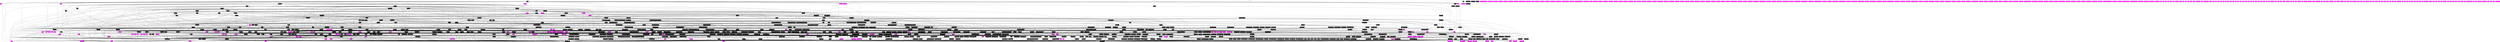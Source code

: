 digraph GRAPH_0 {

  // Generated by Graph::Easy 0.76 at Thu Aug  6 17:24:44 2020

  edge [ arrowhead=normal ];
  graph [ label="Call Gdl", labelloc=top ];
  node [
    fillcolor=white,
    fontsize=11,
    shape=box,
    style=filled ];

  0 [ color="#000000", fillcolor="#000000", fontcolor="#ffffff", label=".init_proc\l" ]
  1 [ color="#000000", fillcolor="#ff00ff", fontcolor="#ffffff", label=".pthread_mutex_destroy\l" ]
  10 [ color="#000000", fillcolor="#ff00ff", fontcolor="#ffffff", label=".__lzo_init_v2\l" ]
  100 [ color="#000000", fillcolor="#ff00ff", fontcolor="#ffffff", label=".sem_post\l" ]
  101 [ color="#000000", fillcolor="#ff00ff", fontcolor="#ffffff", label=".snprintf\l" ]
  102 [ color="#000000", fillcolor="#ff00ff", fontcolor="#ffffff", label=".close\l" ]
  103 [ color="#000000", fillcolor="#ff00ff", fontcolor="#ffffff", label=".read\l" ]
  104 [ color="#000000", fillcolor="#ff00ff", fontcolor="#ffffff", label="._Unwind_Resume\l" ]
  105 [ color="#000000", fillcolor="#ff00ff", fontcolor="#ffffff", label=".vfprintf\l" ]
  106 [ color="#000000", fillcolor="#ff00ff", fontcolor="#ffffff", label=".__xstat64\l" ]
  107 [ color="#000000", fillcolor="#ff00ff", fontcolor="#ffffff", label=".pow\l" ]
  108 [ color="#000000", fillcolor="#ff00ff", fontcolor="#ffffff", label=".fclose\l" ]
  109 [ color="#000000", fillcolor="#ff00ff", fontcolor="#ffffff", label=".memmove\l" ]
  11 [ color="#000000", fillcolor="#ff00ff", fontcolor="#ffffff", label=".isatty\l" ]
  110 [ color="#000000", fillcolor="#ff00ff", fontcolor="#ffffff", label=".ftruncate64\l" ]
  111 [ color="#000000", fillcolor="#ff00ff", fontcolor="#ffffff", label=".unlink\l" ]
  112 [ color="#000000", fillcolor="#ff00ff", fontcolor="#ffffff", label=".pthread_attr_setdetachstate\l" ]
  113 [ color="#000000", fillcolor="#ff00ff", fontcolor="#ffffff", label=".strcpy\l" ]
  114 [ color="#000000", fillcolor="#ff00ff", fontcolor="#ffffff", label=".mmap\l" ]
  115 [ color="#000000", fillcolor="#ff00ff", fontcolor="#ffffff", label=".pthread_cond_destroy\l" ]
  116 [ color="#000000", fillcolor="#ff00ff", fontcolor="#ffffff", label=".sem_init\l" ]
  117 [ color="#000000", fillcolor="#ff00ff", fontcolor="#ffffff", label=".mmap64\l" ]
  118 [ color="#000000", fillcolor="#ff00ff", fontcolor="#ffffff", label=".realloc\l" ]
  119 [ color="#000000", fillcolor="#ff00ff", fontcolor="#ffffff", label="__gmon_start__\l" ]
  12 [ color="#000000", fillcolor="#ff00ff", fontcolor="#ffffff", label=".open64\l" ]
  120 [ color="#000000", fillcolor="#008000", label="_start\l" ]
  121 [ color="#000000", fillcolor="#000000", fontcolor="#ffffff", label="__x86.get_pc_thunk.bx\l" ]
  122 [ color="#000000", fillcolor="#000000", fontcolor="#ffffff", label="deregister_tm_clones\l" ]
  123 [ color="#000000", fillcolor="#000000", fontcolor="#ffffff", label="register_tm_clones\l" ]
  124 [ color="#000000", fillcolor="#000000", fontcolor="#ffffff", label="__do_global_dtors_aux\l" ]
  125 [ color="#000000", fillcolor="#000000", fontcolor="#ffffff", label="frame_dummy\l" ]
  126 [ color="#000000", fillcolor="#000000", fontcolor="#ffffff", label="print_stuff\l" ]
  127 [ color="#000000", fillcolor="#000000", fontcolor="#ffffff", label="print_err\l" ]
  128 [ color="#000000", fillcolor="#000000", fontcolor="#ffffff", label="fatal\l" ]
  129 [ color="#000000", fillcolor="#000000", fontcolor="#ffffff", label="failure\l" ]
  13 [ color="#000000", fillcolor="#ff00ff", fontcolor="#ffffff", label=".strstr\l" ]
  130 [ color="#000000", fillcolor="#000000", fontcolor="#ffffff", label="usage\l" ]
  131 [ color="#000000", fillcolor="#000000", fontcolor="#ffffff", label="license\l" ]
  132 [ color="#000000", fillcolor="#000000", fontcolor="#ffffff", label="sighandler\l" ]
  133 [ color="#000000", fillcolor="#000000", fontcolor="#ffffff", label="show_summary\l" ]
  134 [ color="#000000", fillcolor="#000000", fontcolor="#ffffff", label="set_stdout\l" ]
  135 [ color="#000000", fillcolor="#000000", fontcolor="#ffffff", label="recurse_dirlist\l" ]
  136 [ color="#000000", fillcolor="#000000", fontcolor="#ffffff", label="main\l" ]
  137 [ color="#000000", fillcolor="#000000", fontcolor="#ffffff", label="print_stuff_5\l" ]
  138 [ color="#000000", fillcolor="#000000", fontcolor="#ffffff", label="print_err_5\l" ]
  139 [ color="#000000", fillcolor="#000000", fontcolor="#ffffff", label="fatal_5\l" ]
  14 [ color="#000000", fillcolor="#ff00ff", fontcolor="#ffffff", label=".fstatvfs64\l" ]
  140 [ color="#000000", fillcolor="#000000", fontcolor="#ffffff", label="failure_5\l" ]
  141 [ color="#000000", fillcolor="#000000", fontcolor="#ffffff", label="fdout_seekto\l" ]
  142 [ color="#000000", fillcolor="#000000", fontcolor="#ffffff", label="get_ram\l" ]
  143 [ color="#000000", fillcolor="#000000", fontcolor="#ffffff", label="nloops\l" ]
  144 [ color="#000000", fillcolor="#000000", fontcolor="#ffffff", label="write_magic\l" ]
  145 [ color="#000000", fillcolor="#000000", fontcolor="#ffffff", label="enc_loops\l" ]
  146 [ color="#000000", fillcolor="#000000", fontcolor="#ffffff", label="get_magic\l" ]
  147 [ color="#000000", fillcolor="#000000", fontcolor="#ffffff", label="read_magic\l" ]
  148 [ color="#000000", fillcolor="#000000", fontcolor="#ffffff", label="preserve_perms\l" ]
  149 [ color="#000000", fillcolor="#000000", fontcolor="#ffffff", label="preserve_times\l" ]
  15 [ color="#000000", fillcolor="#ff00ff", fontcolor="#ffffff", label=".setpriority\l" ]
  150 [ color="#000000", fillcolor="#000000", fontcolor="#ffffff", label="open_tmpoutfile\l" ]
  151 [ color="#000000", fillcolor="#000000", fontcolor="#ffffff", label="fwrite_stdout\l" ]
  152 [ color="#000000", fillcolor="#000000", fontcolor="#ffffff", label="write_fdout\l" ]
  153 [ color="#000000", fillcolor="#000000", fontcolor="#ffffff", label="flush_tmpoutbuf\l" ]
  154 [ color="#000000", fillcolor="#000000", fontcolor="#ffffff", label="dump_tmpoutfile\l" ]
  155 [ color="#000000", fillcolor="#000000", fontcolor="#ffffff", label="write_fdin\l" ]
  156 [ color="#000000", fillcolor="#000000", fontcolor="#ffffff", label="open_tmpinfile\l" ]
  157 [ color="#000000", fillcolor="#000000", fontcolor="#ffffff", label="read_tmpinmagic\l" ]
  158 [ color="#000000", fillcolor="#000000", fontcolor="#ffffff", label="read_tmpinfile\l" ]
  159 [ color="#000000", fillcolor="#000000", fontcolor="#ffffff", label="open_tmpoutbuf\l" ]
  16 [ color="#000000", fillcolor="#ff00ff", fontcolor="#ffffff", label=".pthread_attr_destroy\l" ]
  160 [ color="#000000", fillcolor="#000000", fontcolor="#ffffff", label="close_tmpoutbuf\l" ]
  161 [ color="#000000", fillcolor="#000000", fontcolor="#ffffff", label="open_tmpinbuf\l" ]
  162 [ color="#000000", fillcolor="#000000", fontcolor="#ffffff", label="clear_tmpinbuf\l" ]
  163 [ color="#000000", fillcolor="#000000", fontcolor="#ffffff", label="clear_tmpinfile\l" ]
  164 [ color="#000000", fillcolor="#000000", fontcolor="#ffffff", label="close_tmpinbuf\l" ]
  165 [ color="#000000", fillcolor="#000000", fontcolor="#ffffff", label="get_pass\l" ]
  166 [ color="#000000", fillcolor="#000000", fontcolor="#ffffff", label="get_hash\l" ]
  167 [ color="#000000", fillcolor="#000000", fontcolor="#ffffff", label="release_hashes\l" ]
  168 [ color="#000000", fillcolor="#000000", fontcolor="#ffffff", label="decompress_file\l" ]
  169 [ color="#000000", fillcolor="#000000", fontcolor="#ffffff", label="get_header_info\l" ]
  17 [ color="#000000", fillcolor="#ff00ff", fontcolor="#ffffff", label=".strdup\l" ]
  170 [ color="#000000", fillcolor="#000000", fontcolor="#ffffff", label="percentage\l" ]
  171 [ color="#000000", fillcolor="#000000", fontcolor="#ffffff", label="get_fileinfo\l" ]
  172 [ color="#000000", fillcolor="#000000", fontcolor="#ffffff", label="compress_file\l" ]
  173 [ color="#000000", fillcolor="#000000", fontcolor="#ffffff", label="initialise_control\l" ]
  174 [ color="#000000", fillcolor="#000000", fontcolor="#ffffff", label="__x86.get_pc_thunk.ax\l" ]
  175 [ color="#000000", fillcolor="#000000", fontcolor="#ffffff", label="__x86.get_pc_thunk.cx\l" ]
  176 [ color="#000000", fillcolor="#000000", fontcolor="#ffffff", label="print_stuff_0\l" ]
  177 [ color="#000000", fillcolor="#000000", fontcolor="#ffffff", label="print_err_0\l" ]
  178 [ color="#000000", fillcolor="#000000", fontcolor="#ffffff", label="fatal_0\l" ]
  179 [ color="#000000", fillcolor="#000000", fontcolor="#ffffff", label="failure_0\l" ]
  18 [ color="#000000", fillcolor="#ff00ff", fontcolor="#ffffff", label=".pthread_cond_broadcast\l" ]
  180 [ color="#000000", fillcolor="#000000", fontcolor="#ffffff", label="lrz_encrypt\l" ]
  181 [ color="#000000", fillcolor="#000000", fontcolor="#ffffff", label="cksem_init\l" ]
  182 [ color="#000000", fillcolor="#000000", fontcolor="#ffffff", label="cksem_post\l" ]
  183 [ color="#000000", fillcolor="#000000", fontcolor="#ffffff", label="cksem_wait\l" ]
  184 [ color="#000000", fillcolor="#000000", fontcolor="#ffffff", label="remap_low_sb\l" ]
  185 [ color="#000000", fillcolor="#000000", fontcolor="#ffffff", label="remap_high_sb\l" ]
  186 [ color="#000000", fillcolor="#000000", fontcolor="#ffffff", label="sliding_get_sb\l" ]
  187 [ color="#000000", fillcolor="#000000", fontcolor="#ffffff", label="sliding_get_sb_range\l" ]
  188 [ color="#000000", fillcolor="#000000", fontcolor="#ffffff", label="single_mcpy\l" ]
  189 [ color="#000000", fillcolor="#000000", fontcolor="#ffffff", label="sliding_mcpy\l" ]
  19 [ color="#000000", fillcolor="#ff00ff", fontcolor="#ffffff", label=".getopt_long\l" ]
  190 [ color="#000000", fillcolor="#000000", fontcolor="#ffffff", label="put_u8\l" ]
  191 [ color="#000000", fillcolor="#000000", fontcolor="#ffffff", label="put_u32\l" ]
  192 [ color="#000000", fillcolor="#000000", fontcolor="#ffffff", label="put_vchars\l" ]
  193 [ color="#000000", fillcolor="#000000", fontcolor="#ffffff", label="put_header\l" ]
  194 [ color="#000000", fillcolor="#000000", fontcolor="#ffffff", label="put_match\l" ]
  195 [ color="#000000", fillcolor="#000000", fontcolor="#ffffff", label="write_sbstream\l" ]
  196 [ color="#000000", fillcolor="#000000", fontcolor="#ffffff", label="put_literal\l" ]
  197 [ color="#000000", fillcolor="#000000", fontcolor="#ffffff", label="empty_hash\l" ]
  198 [ color="#000000", fillcolor="#000000", fontcolor="#ffffff", label="primary_hash\l" ]
  199 [ color="#000000", fillcolor="#000000", fontcolor="#ffffff", label="increase_mask\l" ]
  2 [ color="#000000", fillcolor="#ff00ff", fontcolor="#ffffff", label=".fchmod\l" ]
  20 [ color="#000000", fillcolor="#ff00ff", fontcolor="#ffffff", label=".uncompress\l" ]
  200 [ color="#000000", fillcolor="#000000", fontcolor="#ffffff", label="minimum_bitness\l" ]
  201 [ color="#000000", fillcolor="#000000", fontcolor="#ffffff", label="lesser_bitness\l" ]
  202 [ color="#000000", fillcolor="#000000", fontcolor="#ffffff", label="insert_hash\l" ]
  203 [ color="#000000", fillcolor="#000000", fontcolor="#ffffff", label="clean_one_from_hash\l" ]
  204 [ color="#000000", fillcolor="#000000", fontcolor="#ffffff", label="single_next_tag\l" ]
  205 [ color="#000000", fillcolor="#000000", fontcolor="#ffffff", label="sliding_next_tag\l" ]
  206 [ color="#000000", fillcolor="#000000", fontcolor="#ffffff", label="single_full_tag\l" ]
  207 [ color="#000000", fillcolor="#000000", fontcolor="#ffffff", label="sliding_full_tag\l" ]
  208 [ color="#000000", fillcolor="#000000", fontcolor="#ffffff", label="single_match_len\l" ]
  209 [ color="#000000", fillcolor="#000000", fontcolor="#ffffff", label="sliding_match_len\l" ]
  21 [ color="#000000", fillcolor="#ff00ff", fontcolor="#ffffff", label=".sysconf\l" ]
  210 [ color="#000000", fillcolor="#000000", fontcolor="#ffffff", label="find_best_match\l" ]
  211 [ color="#000000", fillcolor="#000000", fontcolor="#ffffff", label="show_distrib\l" ]
  212 [ color="#000000", fillcolor="#000000", fontcolor="#ffffff", label="cksumthread\l" ]
  213 [ color="#000000", fillcolor="#000000", fontcolor="#ffffff", label="cksum_update\l" ]
  214 [ color="#000000", fillcolor="#000000", fontcolor="#ffffff", label="hash_search\l" ]
  215 [ color="#000000", fillcolor="#000000", fontcolor="#ffffff", label="init_hash_indexes\l" ]
  216 [ color="#000000", fillcolor="#000000", fontcolor="#ffffff", label="mmap_stdin\l" ]
  217 [ color="#000000", fillcolor="#000000", fontcolor="#ffffff", label="init_sliding_mmap\l" ]
  218 [ color="#000000", fillcolor="#000000", fontcolor="#ffffff", label="rzip_chunk\l" ]
  219 [ color="#000000", fillcolor="#000000", fontcolor="#ffffff", label="rzip_fd\l" ]
  22 [ color="#000000", fillcolor="#ff00ff", fontcolor="#ffffff", label=".calloc\l" ]
  220 [ color="#000000", fillcolor="#000000", fontcolor="#ffffff", label="rzip_control_free\l" ]
  221 [ color="#000000", fillcolor="#000000", fontcolor="#ffffff", label="__x86.get_pc_thunk.si\l" ]
  222 [ color="#000000", fillcolor="#000000", fontcolor="#ffffff", label="__x86.get_pc_thunk.di\l" ]
  223 [ color="#000000", fillcolor="#000000", fontcolor="#ffffff", label="print_stuff_1\l" ]
  224 [ color="#000000", fillcolor="#000000", fontcolor="#ffffff", label="print_err_1\l" ]
  225 [ color="#000000", fillcolor="#000000", fontcolor="#ffffff", label="fatal_1\l" ]
  226 [ color="#000000", fillcolor="#000000", fontcolor="#ffffff", label="failure_1\l" ]
  227 [ color="#000000", fillcolor="#000000", fontcolor="#ffffff", label="lrz_decrypt\l" ]
  228 [ color="#000000", fillcolor="#000000", fontcolor="#ffffff", label="read_u8\l" ]
  229 [ color="#000000", fillcolor="#000000", fontcolor="#ffffff", label="read_u32\l" ]
  23 [ color="#000000", fillcolor="#ff00ff", fontcolor="#ffffff", label=".__divdi3\l" ]
  230 [ color="#000000", fillcolor="#000000", fontcolor="#ffffff", label="read_vchars\l" ]
  231 [ color="#000000", fillcolor="#000000", fontcolor="#ffffff", label="seekcur_fdout\l" ]
  232 [ color="#000000", fillcolor="#000000", fontcolor="#ffffff", label="seekto_fdhist\l" ]
  233 [ color="#000000", fillcolor="#000000", fontcolor="#ffffff", label="seekcur_fdin\l" ]
  234 [ color="#000000", fillcolor="#000000", fontcolor="#ffffff", label="seekto_fdin\l" ]
  235 [ color="#000000", fillcolor="#000000", fontcolor="#ffffff", label="seekto_fdinend\l" ]
  236 [ color="#000000", fillcolor="#000000", fontcolor="#ffffff", label="read_header\l" ]
  237 [ color="#000000", fillcolor="#000000", fontcolor="#ffffff", label="unzip_literal\l" ]
  238 [ color="#000000", fillcolor="#000000", fontcolor="#ffffff", label="read_fdhist\l" ]
  239 [ color="#000000", fillcolor="#000000", fontcolor="#ffffff", label="unzip_match\l" ]
  24 [ color="#000000", fillcolor="#ff00ff", fontcolor="#ffffff", label=".ferror\l" ]
  240 [ color="#000000", fillcolor="#000000", fontcolor="#ffffff", label="runzip_chunk\l" ]
  241 [ color="#000000", fillcolor="#000000", fontcolor="#ffffff", label="runzip_fd\l" ]
  242 [ color="#000000", fillcolor="#000000", fontcolor="#ffffff", label="print_stuff_2\l" ]
  243 [ color="#000000", fillcolor="#000000", fontcolor="#ffffff", label="print_err_2\l" ]
  244 [ color="#000000", fillcolor="#000000", fontcolor="#ffffff", label="fatal_2\l" ]
  245 [ color="#000000", fillcolor="#000000", fontcolor="#ffffff", label="failure_2\l" ]
  246 [ color="#000000", fillcolor="#000000", fontcolor="#ffffff", label="lrz_encrypt_1\l" ]
  247 [ color="#000000", fillcolor="#000000", fontcolor="#ffffff", label="lrz_decrypt_1\l" ]
  248 [ color="#000000", fillcolor="#000000", fontcolor="#ffffff", label="cksem_init_1\l" ]
  249 [ color="#000000", fillcolor="#000000", fontcolor="#ffffff", label="cksem_post_1\l" ]
  25 [ color="#000000", fillcolor="#ff00ff", fontcolor="#ffffff", label=".fputc\l" ]
  250 [ color="#000000", fillcolor="#000000", fontcolor="#ffffff", label="cksem_wait_1\l" ]
  251 [ color="#000000", fillcolor="#000000", fontcolor="#ffffff", label="init_mutex\l" ]
  252 [ color="#000000", fillcolor="#000000", fontcolor="#ffffff", label="unlock_mutex\l" ]
  253 [ color="#000000", fillcolor="#000000", fontcolor="#ffffff", label="lock_mutex\l" ]
  254 [ color="#000000", fillcolor="#000000", fontcolor="#ffffff", label="cond_wait\l" ]
  255 [ color="#000000", fillcolor="#000000", fontcolor="#ffffff", label="cond_broadcast\l" ]
  256 [ color="#000000", fillcolor="#000000", fontcolor="#ffffff", label="create_pthread\l" ]
  257 [ color="#000000", fillcolor="#000000", fontcolor="#ffffff", label="detach_pthread\l" ]
  258 [ color="#000000", fillcolor="#000000", fontcolor="#ffffff", label="join_pthread\l" ]
  259 [ color="#000000", fillcolor="#000000", fontcolor="#ffffff", label="zpaq_compress_buf\l" ]
  26 [ color="#000000", fillcolor="#ff00ff", fontcolor="#ffffff", label=".fgets\l" ]
  260 [ color="#000000", fillcolor="#000000", fontcolor="#ffffff", label="bzip2_compress_buf\l" ]
  261 [ color="#000000", fillcolor="#000000", fontcolor="#ffffff", label="gzip_compress_buf\l" ]
  262 [ color="#000000", fillcolor="#000000", fontcolor="#ffffff", label="lzma_compress_buf\l" ]
  263 [ color="#000000", fillcolor="#000000", fontcolor="#ffffff", label="lzo_compress_buf\l" ]
  264 [ color="#000000", fillcolor="#000000", fontcolor="#ffffff", label="zpaq_decompress_buf\l" ]
  265 [ color="#000000", fillcolor="#000000", fontcolor="#ffffff", label="bzip2_decompress_buf\l" ]
  266 [ color="#000000", fillcolor="#000000", fontcolor="#ffffff", label="gzip_decompress_buf\l" ]
  267 [ color="#000000", fillcolor="#000000", fontcolor="#ffffff", label="lzma_decompress_buf\l" ]
  268 [ color="#000000", fillcolor="#000000", fontcolor="#ffffff", label="lzo_decompress_buf\l" ]
  269 [ color="#000000", fillcolor="#000000", fontcolor="#ffffff", label="put_fdout\l" ]
  27 [ color="#000000", fillcolor="#ff00ff", fontcolor="#ffffff", label=".fwrite\l" ]
  270 [ color="#000000", fillcolor="#000000", fontcolor="#ffffff", label="write_1g\l" ]
  271 [ color="#000000", fillcolor="#000000", fontcolor="#ffffff", label="read_fdin\l" ]
  272 [ color="#000000", fillcolor="#000000", fontcolor="#ffffff", label="dump_stdin\l" ]
  273 [ color="#000000", fillcolor="#000000", fontcolor="#ffffff", label="read_1g\l" ]
  274 [ color="#000000", fillcolor="#000000", fontcolor="#ffffff", label="write_buf\l" ]
  275 [ color="#000000", fillcolor="#000000", fontcolor="#ffffff", label="write_u8\l" ]
  276 [ color="#000000", fillcolor="#000000", fontcolor="#ffffff", label="write_val\l" ]
  277 [ color="#000000", fillcolor="#000000", fontcolor="#ffffff", label="read_buf\l" ]
  278 [ color="#000000", fillcolor="#000000", fontcolor="#ffffff", label="read_u8_1\l" ]
  279 [ color="#000000", fillcolor="#000000", fontcolor="#ffffff", label="read_u32_1\l" ]
  28 [ color="#000000", fillcolor="#ff00ff", fontcolor="#ffffff", label=".memcpy\l" ]
  280 [ color="#000000", fillcolor="#000000", fontcolor="#ffffff", label="read_val\l" ]
  281 [ color="#000000", fillcolor="#000000", fontcolor="#ffffff", label="fd_seekto\l" ]
  282 [ color="#000000", fillcolor="#000000", fontcolor="#ffffff", label="seekto\l" ]
  283 [ color="#000000", fillcolor="#000000", fontcolor="#ffffff", label="read_seekto\l" ]
  284 [ color="#000000", fillcolor="#000000", fontcolor="#ffffff", label="get_seek\l" ]
  285 [ color="#000000", fillcolor="#000000", fontcolor="#ffffff", label="get_readseek\l" ]
  286 [ color="#000000", fillcolor="#000000", fontcolor="#ffffff", label="prepare_streamout_threads\l" ]
  287 [ color="#000000", fillcolor="#000000", fontcolor="#ffffff", label="close_streamout_threads\l" ]
  288 [ color="#000000", fillcolor="#000000", fontcolor="#ffffff", label="open_stream_out\l" ]
  289 [ color="#000000", fillcolor="#000000", fontcolor="#ffffff", label="decrypt_header\l" ]
  29 [ color="#000000", fillcolor="#ff00ff", fontcolor="#ffffff", label=".compress2\l" ]
  290 [ color="#000000", fillcolor="#000000", fontcolor="#ffffff", label="open_stream_in\l" ]
  291 [ color="#000000", fillcolor="#000000", fontcolor="#ffffff", label="rewrite_encrypted\l" ]
  292 [ color="#000000", fillcolor="#000000", fontcolor="#ffffff", label="compthread\l" ]
  293 [ color="#000000", fillcolor="#000000", fontcolor="#ffffff", label="clear_buffer\l" ]
  294 [ color="#000000", fillcolor="#000000", fontcolor="#ffffff", label="flush_buffer\l" ]
  295 [ color="#000000", fillcolor="#000000", fontcolor="#ffffff", label="ucompthread\l" ]
  296 [ color="#000000", fillcolor="#000000", fontcolor="#ffffff", label="fill_buffer\l" ]
  297 [ color="#000000", fillcolor="#000000", fontcolor="#ffffff", label="write_stream\l" ]
  298 [ color="#000000", fillcolor="#000000", fontcolor="#ffffff", label="read_stream\l" ]
  299 [ color="#000000", fillcolor="#000000", fontcolor="#ffffff", label="close_stream_out\l" ]
  3 [ color="#000000", fillcolor="#ff00ff", fontcolor="#ffffff", label=".rewind\l" ]
  30 [ color="#000000", fillcolor="#ff00ff", fontcolor="#ffffff", label=".write\l" ]
  300 [ color="#000000", fillcolor="#000000", fontcolor="#ffffff", label="close_stream_in\l" ]
  301 [ color="#000000", fillcolor="#000000", fontcolor="#ffffff", label="lzo_compresses\l" ]
  302 [ color="#000000", fillcolor="#000000", fontcolor="#ffffff", label="print_stuff_3\l" ]
  303 [ color="#000000", fillcolor="#000000", fontcolor="#ffffff", label="print_err_3\l" ]
  304 [ color="#000000", fillcolor="#000000", fontcolor="#ffffff", label="fatal_3\l" ]
  305 [ color="#000000", fillcolor="#000000", fontcolor="#ffffff", label="failure_3\l" ]
  306 [ color="#000000", fillcolor="#000000", fontcolor="#ffffff", label="register_infile\l" ]
  307 [ color="#000000", fillcolor="#000000", fontcolor="#ffffff", label="register_outfile\l" ]
  308 [ color="#000000", fillcolor="#000000", fontcolor="#ffffff", label="register_outputfile\l" ]
  309 [ color="#000000", fillcolor="#000000", fontcolor="#ffffff", label="unlink_files\l" ]
  31 [ color="#000000", fillcolor="#ff00ff", fontcolor="#ffffff", label=".malloc\l" ]
  310 [ color="#000000", fillcolor="#000000", fontcolor="#ffffff", label="fatal_exit\l" ]
  311 [ color="#000000", fillcolor="#000000", fontcolor="#ffffff", label="setup_overhead\l" ]
  312 [ color="#000000", fillcolor="#000000", fontcolor="#ffffff", label="setup_ram\l" ]
  313 [ color="#000000", fillcolor="#000000", fontcolor="#ffffff", label="round_to_page\l" ]
  314 [ color="#000000", fillcolor="#000000", fontcolor="#ffffff", label="round_up_page\l" ]
  315 [ color="#000000", fillcolor="#000000", fontcolor="#ffffff", label="get_rand\l" ]
  316 [ color="#000000", fillcolor="#000000", fontcolor="#ffffff", label="read_config\l" ]
  317 [ color="#000000", fillcolor="#000000", fontcolor="#ffffff", label="xor128\l" ]
  318 [ color="#000000", fillcolor="#000000", fontcolor="#ffffff", label="lrz_keygen\l" ]
  319 [ color="#000000", fillcolor="#000000", fontcolor="#ffffff", label="lrz_crypt\l" ]
  32 [ color="#000000", fillcolor="#ff00ff", fontcolor="#ffffff", label=".strlen\l" ]
  320 [ color="#000000", fillcolor="#000000", fontcolor="#ffffff", label="lrz_stretch\l" ]
  321 [ color="#000000", fillcolor="#000000", fontcolor="#ffffff", label="md5_init_ctx\l" ]
  322 [ color="#000000", fillcolor="#000000", fontcolor="#ffffff", label="set_uint32\l" ]
  323 [ color="#000000", fillcolor="#000000", fontcolor="#ffffff", label="md5_read_ctx\l" ]
  324 [ color="#000000", fillcolor="#000000", fontcolor="#ffffff", label="md5_finish_ctx\l" ]
  325 [ color="#000000", fillcolor="#000000", fontcolor="#ffffff", label="md5_stream\l" ]
  326 [ color="#000000", fillcolor="#000000", fontcolor="#ffffff", label="md5_buffer\l" ]
  327 [ color="#000000", fillcolor="#000000", fontcolor="#ffffff", label="md5_process_bytes\l" ]
  328 [ color="#000000", fillcolor="#000000", fontcolor="#ffffff", label="md5_process_block\l" ]
  329 [ color="#000000", fillcolor="#000000", fontcolor="#ffffff", label="aes_gen_tables\l" ]
  33 [ color="#000000", fillcolor="#ff00ff", fontcolor="#ffffff", label=".fopen64\l" ]
  330 [ color="#000000", fillcolor="#000000", fontcolor="#ffffff", label="aes_setkey_enc\l" ]
  331 [ color="#000000", fillcolor="#000000", fontcolor="#ffffff", label="aes_setkey_dec\l" ]
  332 [ color="#000000", fillcolor="#000000", fontcolor="#ffffff", label="aes_crypt_ecb\l" ]
  333 [ color="#000000", fillcolor="#000000", fontcolor="#ffffff", label="aes_crypt_cbc\l" ]
  334 [ color="#000000", fillcolor="#000000", fontcolor="#ffffff", label="sha4_starts\l" ]
  335 [ color="#000000", fillcolor="#000000", fontcolor="#ffffff", label="sha4_process\l" ]
  336 [ color="#000000", fillcolor="#000000", fontcolor="#ffffff", label="sha4_update\l" ]
  337 [ color="#000000", fillcolor="#000000", fontcolor="#ffffff", label="sha4_finish\l" ]
  338 [ color="#000000", fillcolor="#000000", fontcolor="#ffffff", label="sha4\l" ]
  339 [ color="#000000", fillcolor="#000000", fontcolor="#ffffff", label="zpaq_compress\l" ]
  34 [ color="#000000", fillcolor="#ff00ff", fontcolor="#ffffff", label=".BZ2_bzBuffToBuffCompress\l" ]
  340 [ color="#000000", fillcolor="#000000", fontcolor="#ffffff", label="zpaq_decompress\l" ]
  341 [ color="#000000", fillcolor="#000000", fontcolor="#ffffff", label="_ZN7libzpaq6callocEjj\l" ]
  342 [ color="#000000", fillcolor="#000000", fontcolor="#ffffff", label="_ZN7libzpaq4freeEPv\l" ]
  343 [ color="#000000", fillcolor="#000000", fontcolor="#ffffff", label="_ZN7libzpaq6memcmpEPKvS1_j\l" ]
  344 [ color="#000000", fillcolor="#000000", fontcolor="#ffffff", label="_ZN7libzpaq6memsetEPvij\l" ]
  345 [ color="#000000", fillcolor="#000000", fontcolor="#ffffff", label="_ZN7libzpaq3logEd\l" ]
  346 [ color="#000000", fillcolor="#000000", fontcolor="#ffffff", label="_ZN7libzpaq3expEd\l" ]
  347 [ color="#000000", fillcolor="#000000", fontcolor="#ffffff", label="_ZN7libzpaq3powEdd\l" ]
  348 [ color="#000000", fillcolor="#000000", fontcolor="#ffffff", label="_ZN7libzpaq5toU16EPKc\l" ]
  349 [ color="#000000", fillcolor="#000000", fontcolor="#ffffff", label="_ZN7libzpaq6Reader4readEPci\l" ]
  35 [ color="#000000", fillcolor="#ff00ff", fontcolor="#ffffff", label=".munmap\l" ]
  350 [ color="#000000", fillcolor="#000000", fontcolor="#ffffff", label="_ZN7libzpaq6Writer5writeEPKci\l" ]
  351 [ color="#000000", fillcolor="#000000", fontcolor="#ffffff", label="_ZN7libzpaq5errorEPKc\l" ]
  352 [ color="#000000", fillcolor="#000000", fontcolor="#ffffff", label="_ZN7libzpaq6allocxERPhRii\l" ]
  353 [ color="#000000", fillcolor="#000000", fontcolor="#ffffff", label="_ZN7libzpaq4SHA14initEv\l" ]
  354 [ color="#000000", fillcolor="#000000", fontcolor="#ffffff", label="_ZN7libzpaq4SHA16resultEv\l" ]
  355 [ color="#000000", fillcolor="#000000", fontcolor="#ffffff", label="_ZN7libzpaq4SHA17processEv\l" ]
  356 [ color="#000000", fillcolor="#000000", fontcolor="#ffffff", label="_ZN7libzpaq9Component4initEv\l" ]
  357 [ color="#000000", fillcolor="#000000", fontcolor="#ffffff", label="_ZN7libzpaq10StateTable10num_statesEii\l" ]
  358 [ color="#000000", fillcolor="#000000", fontcolor="#ffffff", label="_ZN7libzpaq10StateTable8discountERi\l" ]
  359 [ color="#000000", fillcolor="#000000", fontcolor="#ffffff", label="_ZN7libzpaq10StateTable10next_stateERiS1_i\l" ]
  36 [ color="#000000", fillcolor="#ff00ff", fontcolor="#ffffff", label=".__moddi3\l" ]
  360 [ color="#000000", fillcolor="#000000", fontcolor="#ffffff", label="_ZN7libzpaq10StateTableC2Ev\l" ]
  361 [ color="#000000", fillcolor="#000000", fontcolor="#ffffff", label="_ZN7libzpaq5ZPAQL5writeEPNS_6WriterEb\l" ]
  362 [ color="#000000", fillcolor="#000000", fontcolor="#ffffff", label="_ZN7libzpaq5ZPAQL4readEPNS_6ReaderE\l" ]
  363 [ color="#000000", fillcolor="#000000", fontcolor="#ffffff", label="_ZN7libzpaq5ZPAQL5clearEv\l" ]
  364 [ color="#000000", fillcolor="#000000", fontcolor="#ffffff", label="_ZN7libzpaq5ZPAQLC2Ev\l" ]
  365 [ color="#000000", fillcolor="#000000", fontcolor="#ffffff", label="_ZN7libzpaq5ZPAQLD2Ev\l" ]
  366 [ color="#000000", fillcolor="#000000", fontcolor="#ffffff", label="_ZN7libzpaq5ZPAQL5inithEv\l" ]
  367 [ color="#000000", fillcolor="#000000", fontcolor="#ffffff", label="_ZN7libzpaq5ZPAQL5initpEv\l" ]
  368 [ color="#000000", fillcolor="#000000", fontcolor="#ffffff", label="_ZN7libzpaq5ZPAQL5flushEv\l" ]
  369 [ color="#000000", fillcolor="#000000", fontcolor="#ffffff", label="_ZN7libzpaq5ZPAQL6memoryEv\l" ]
  37 [ color="#000000", fillcolor="#ff00ff", fontcolor="#ffffff", label=".fprintf\l" ]
  370 [ color="#000000", fillcolor="#000000", fontcolor="#ffffff", label="_ZN7libzpaq5ZPAQL4initEii\l" ]
  371 [ color="#000000", fillcolor="#000000", fontcolor="#ffffff", label="_ZN7libzpaq5ZPAQL4run0Ej\l" ]
  372 [ color="#000000", fillcolor="#000000", fontcolor="#ffffff", label="_ZN7libzpaq5ZPAQL7executeEv\l" ]
  373 [ color="#000000", fillcolor="#000000", fontcolor="#ffffff", label="_ZN7libzpaq5ZPAQL3errEv\l" ]
  374 [ color="#000000", fillcolor="#000000", fontcolor="#ffffff", label="_ZN7libzpaq9PredictorC2ERNS_5ZPAQLE\l" ]
  375 [ color="#000000", fillcolor="#000000", fontcolor="#ffffff", label="_ZN7libzpaq9PredictorD2Ev\l" ]
  376 [ color="#000000", fillcolor="#000000", fontcolor="#ffffff", label="_ZN7libzpaq9Predictor4initEv\l" ]
  377 [ color="#000000", fillcolor="#000000", fontcolor="#ffffff", label="_ZN7libzpaq9Predictor8predict0Ev\l" ]
  378 [ color="#000000", fillcolor="#000000", fontcolor="#ffffff", label="_ZN7libzpaq9Predictor7update0Ei\l" ]
  379 [ color="#000000", fillcolor="#000000", fontcolor="#ffffff", label="_ZN7libzpaq9Predictor4findERNS_5ArrayIhEEij\l" ]
  38 [ color="#000000", fillcolor="#ff00ff", fontcolor="#ffffff", label=".mlock\l" ]
  380 [ color="#000000", fillcolor="#000000", fontcolor="#ffffff", label="_ZN7libzpaq7DecoderC2ERNS_5ZPAQLE\l" ]
  381 [ color="#000000", fillcolor="#000000", fontcolor="#ffffff", label="_ZN7libzpaq7Decoder4initEv\l" ]
  382 [ color="#000000", fillcolor="#000000", fontcolor="#ffffff", label="_ZN7libzpaq7Decoder7loadbufEv\l" ]
  383 [ color="#000000", fillcolor="#000000", fontcolor="#ffffff", label="_ZN7libzpaq7Decoder6decodeEi\l" ]
  384 [ color="#000000", fillcolor="#000000", fontcolor="#ffffff", label="_ZN7libzpaq7Decoder10decompressEv\l" ]
  385 [ color="#000000", fillcolor="#000000", fontcolor="#ffffff", label="_ZN7libzpaq7Decoder4skipEv\l" ]
  386 [ color="#000000", fillcolor="#000000", fontcolor="#ffffff", label="_ZN7libzpaq13PostProcessor4initEii\l" ]
  387 [ color="#000000", fillcolor="#000000", fontcolor="#ffffff", label="_ZN7libzpaq13PostProcessor5writeEi\l" ]
  388 [ color="#000000", fillcolor="#000000", fontcolor="#ffffff", label="_ZN7libzpaq12Decompresser9findBlockEPd\l" ]
  389 [ color="#000000", fillcolor="#000000", fontcolor="#ffffff", label="_ZN7libzpaq12Decompresser12findFilenameEPNS_6WriterE\l" ]
  39 [ color="#000000", fillcolor="#ff00ff", fontcolor="#ffffff", label=".sprintf\l" ]
  390 [ color="#000000", fillcolor="#000000", fontcolor="#ffffff", label="_ZN7libzpaq12Decompresser11readCommentEPNS_6WriterE\l" ]
  391 [ color="#000000", fillcolor="#000000", fontcolor="#ffffff", label="_ZN7libzpaq12Decompresser10decompressEi\l" ]
  392 [ color="#000000", fillcolor="#000000", fontcolor="#ffffff", label="_ZN7libzpaq12Decompresser14readSegmentEndEPc\l" ]
  393 [ color="#000000", fillcolor="#000000", fontcolor="#ffffff", label="_ZN7libzpaq10decompressEPNS_6ReaderEPNS_6WriterE\l" ]
  394 [ color="#000000", fillcolor="#000000", fontcolor="#ffffff", label="_ZN7libzpaq7Encoder4initEv\l" ]
  395 [ color="#000000", fillcolor="#000000", fontcolor="#ffffff", label="_ZN7libzpaq7Encoder6encodeEii\l" ]
  396 [ color="#000000", fillcolor="#000000", fontcolor="#ffffff", label="_ZN7libzpaq7Encoder8compressEi\l" ]
  397 [ color="#000000", fillcolor="#000000", fontcolor="#ffffff", label="_ZN7libzpaq10Compressor8writeTagEv\l" ]
  398 [ color="#000000", fillcolor="#000000", fontcolor="#ffffff", label="_ZN7libzpaq10Compressor10startBlockEi\l" ]
  399 [ color="#000000", fillcolor="#000000", fontcolor="#ffffff", label="_ZN7libzpaq10Compressor10startBlockEPKc\l" ]
  4 [ color="#000000", fillcolor="#ff00ff", fontcolor="#ffffff", label=".strcat\l" ]
  40 [ color="#000000", fillcolor="#ff00ff", fontcolor="#ffffff", label=".lzo1x_decompress\l" ]
  400 [ color="#000000", fillcolor="#000000", fontcolor="#ffffff", label="_ZN7libzpaq10Compressor12startSegmentEPKcS2_\l" ]
  401 [ color="#000000", fillcolor="#000000", fontcolor="#ffffff", label="_ZN7libzpaq10Compressor11postProcessEPKci\l" ]
  402 [ color="#000000", fillcolor="#000000", fontcolor="#ffffff", label="_ZN7libzpaq10Compressor8compressEi\l" ]
  403 [ color="#000000", fillcolor="#000000", fontcolor="#ffffff", label="_ZN7libzpaq10Compressor10endSegmentEPKc\l" ]
  404 [ color="#000000", fillcolor="#000000", fontcolor="#ffffff", label="_ZN7libzpaq10Compressor8endBlockEv\l" ]
  405 [ color="#000000", fillcolor="#000000", fontcolor="#ffffff", label="_ZN7libzpaq8compressEPNS_6ReaderEPNS_6WriterEi\l" ]
  406 [ color="#000000", fillcolor="#000000", fontcolor="#ffffff", label="_ZN7libzpaqL6flush1EPNS_5ZPAQLE\l" ]
  407 [ color="#000000", fillcolor="#000000", fontcolor="#ffffff", label="_ZN7libzpaqL5iserrEi\l" ]
  408 [ color="#000000", fillcolor="#000000", fontcolor="#ffffff", label="_ZN7libzpaqL3putEPhiRiji\l" ]
  409 [ color="#000000", fillcolor="#000000", fontcolor="#ffffff", label="_ZN7libzpaqL7put4lsbEPhiRij\l" ]
  41 [ color="#000000", fillcolor="#ff00ff", fontcolor="#ffffff", label=".random\l" ]
  410 [ color="#000000", fillcolor="#000000", fontcolor="#ffffff", label="_ZN7libzpaq5ZPAQL8assembleEv\l" ]
  411 [ color="#000000", fillcolor="#000000", fontcolor="#ffffff", label="_ZN7libzpaq9Predictor10assemble_pEv\l" ]
  412 [ color="#000000", fillcolor="#000000", fontcolor="#ffffff", label="_ZN7libzpaq9Predictor7predictEv\l" ]
  413 [ color="#000000", fillcolor="#000000", fontcolor="#ffffff", label="_ZN7libzpaq9Predictor6updateEi\l" ]
  414 [ color="#000000", fillcolor="#000000", fontcolor="#ffffff", label="_ZN7libzpaq5ZPAQL3runEj\l" ]
  415 [ color="#000000", fillcolor="#000000", fontcolor="#ffffff", label="_ZN7libzpaq6ReaderD2Ev\l" ]
  416 [ color="#000000", fillcolor="#000000", fontcolor="#ffffff", label="_ZN7libzpaq6ReaderD0Ev\l" ]
  417 [ color="#000000", fillcolor="#000000", fontcolor="#ffffff", label="_ZN7libzpaq6WriterD2Ev\l" ]
  418 [ color="#000000", fillcolor="#000000", fontcolor="#ffffff", label="_ZN7libzpaq6WriterD0Ev\l" ]
  419 [ color="#000000", fillcolor="#000000", fontcolor="#ffffff", label="_ZN7libzpaq4SHA13putEi\l" ]
  42 [ color="#000000", fillcolor="#ff00ff", fontcolor="#ffffff", label=".mremap\l" ]
  420 [ color="#000000", fillcolor="#000000", fontcolor="#ffffff", label="_ZN7libzpaq5ZPAQL1HEi\l" ]
  421 [ color="#000000", fillcolor="#000000", fontcolor="#ffffff", label="_ZN7libzpaq5ZPAQL4outcEi\l" ]
  422 [ color="#000000", fillcolor="#000000", fontcolor="#ffffff", label="_ZN7libzpaq5ZPAQL3divEj\l" ]
  423 [ color="#000000", fillcolor="#000000", fontcolor="#ffffff", label="_ZN7libzpaq5ZPAQL3modEj\l" ]
  424 [ color="#000000", fillcolor="#000000", fontcolor="#ffffff", label="_ZN7libzpaq5ZPAQL4swapERj\l" ]
  425 [ color="#000000", fillcolor="#000000", fontcolor="#ffffff", label="_ZN7libzpaq5ZPAQL4swapERh\l" ]
  426 [ color="#000000", fillcolor="#000000", fontcolor="#ffffff", label="_ZN7libzpaq9ComponentC2Ev\l" ]
  427 [ color="#000000", fillcolor="#000000", fontcolor="#ffffff", label="_ZN7libzpaq10StateTable4nextEii\l" ]
  428 [ color="#000000", fillcolor="#000000", fontcolor="#ffffff", label="_ZN7libzpaq10StateTable6cminitEi\l" ]
  429 [ color="#000000", fillcolor="#000000", fontcolor="#ffffff", label="_ZN7libzpaq9Predictor9isModeledEv\l" ]
  43 [ color="#000000", fillcolor="#ff00ff", fontcolor="#ffffff", label=".tcgetattr\l" ]
  430 [ color="#000000", fillcolor="#000000", fontcolor="#ffffff", label="_ZN7libzpaq9Predictor5trainERNS_9ComponentEi\l" ]
  431 [ color="#000000", fillcolor="#000000", fontcolor="#ffffff", label="_ZN7libzpaq9Predictor6squashEi\l" ]
  432 [ color="#000000", fillcolor="#000000", fontcolor="#ffffff", label="_ZN7libzpaq9Predictor7stretchEi\l" ]
  433 [ color="#000000", fillcolor="#000000", fontcolor="#ffffff", label="_ZN7libzpaq9Predictor7clamp2kEi\l" ]
  434 [ color="#000000", fillcolor="#000000", fontcolor="#ffffff", label="_ZN7libzpaq9Predictor9clamp512kEi\l" ]
  435 [ color="#000000", fillcolor="#000000", fontcolor="#ffffff", label="_ZN7libzpaq13PostProcessorC2Ev\l" ]
  436 [ color="#000000", fillcolor="#000000", fontcolor="#ffffff", label="_ZNK7libzpaq13PostProcessor8getStateEv\l" ]
  437 [ color="#000000", fillcolor="#000000", fontcolor="#ffffff", label="_ZN7libzpaq13PostProcessor9setOutputEPNS_6WriterE\l" ]
  438 [ color="#000000", fillcolor="#000000", fontcolor="#ffffff", label="_ZN7libzpaq7DecoderD2Ev\l" ]
  439 [ color="#000000", fillcolor="#000000", fontcolor="#ffffff", label="_ZN7libzpaq13PostProcessorD2Ev\l" ]
  44 [ color="#000000", fillcolor="#ff00ff", fontcolor="#ffffff", label=".strcmp\l" ]
  440 [ color="#000000", fillcolor="#000000", fontcolor="#ffffff", label="_ZN7libzpaq12DecompresserC2Ev\l" ]
  441 [ color="#000000", fillcolor="#000000", fontcolor="#ffffff", label="_ZN7libzpaq12Decompresser8setInputEPNS_6ReaderE\l" ]
  442 [ color="#000000", fillcolor="#000000", fontcolor="#ffffff", label="_ZN7libzpaq12Decompresser9setOutputEPNS_6WriterE\l" ]
  443 [ color="#000000", fillcolor="#000000", fontcolor="#ffffff", label="_ZN7libzpaq7EncoderC2ERNS_5ZPAQLE\l" ]
  444 [ color="#000000", fillcolor="#000000", fontcolor="#ffffff", label="_ZN7libzpaq7EncoderD2Ev\l" ]
  445 [ color="#000000", fillcolor="#000000", fontcolor="#ffffff", label="_ZN7libzpaq10CompressorC2Ev\l" ]
  446 [ color="#000000", fillcolor="#000000", fontcolor="#ffffff", label="_ZN7libzpaq10Compressor9setOutputEPNS_6WriterE\l" ]
  447 [ color="#000000", fillcolor="#000000", fontcolor="#ffffff", label="_ZN7libzpaq10Compressor8setInputEPNS_6ReaderE\l" ]
  448 [ color="#000000", fillcolor="#000000", fontcolor="#ffffff", label="_ZN7libzpaq6ReaderC2Ev\l" ]
  449 [ color="#000000", fillcolor="#000000", fontcolor="#ffffff", label="_ZN7bufReadC2EPhPxxPiblP8_IO_FILE\l" ]
  45 [ color="#000000", fillcolor="#ff00ff", fontcolor="#ffffff", label=".time\l" ]
  450 [ color="#000000", fillcolor="#000000", fontcolor="#ffffff", label="_ZN7bufRead3getEv\l" ]
  451 [ color="#000000", fillcolor="#000000", fontcolor="#ffffff", label="_ZN7bufRead4readEPci\l" ]
  452 [ color="#000000", fillcolor="#000000", fontcolor="#ffffff", label="_ZN7libzpaq6WriterC2Ev\l" ]
  453 [ color="#000000", fillcolor="#000000", fontcolor="#ffffff", label="_ZN8bufWriteC2EPhPx\l" ]
  454 [ color="#000000", fillcolor="#000000", fontcolor="#ffffff", label="_ZN8bufWrite3putEi\l" ]
  455 [ color="#000000", fillcolor="#000000", fontcolor="#ffffff", label="_ZN8bufWrite5writeEPKci\l" ]
  456 [ color="#000000", fillcolor="#000000", fontcolor="#ffffff", label="_ZN7libzpaq9ComponentD2Ev\l" ]
  457 [ color="#000000", fillcolor="#000000", fontcolor="#ffffff", label="_ZN7libzpaq12DecompresserD2Ev\l" ]
  458 [ color="#000000", fillcolor="#000000", fontcolor="#ffffff", label="_ZN7libzpaq12MemoryReaderC2EPKc\l" ]
  459 [ color="#000000", fillcolor="#000000", fontcolor="#ffffff", label="_ZN7libzpaq12MemoryReader3getEv\l" ]
  46 [ color="#000000", fillcolor="#ff00ff", fontcolor="#ffffff", label=".lzo1x_1_compress\l" ]
  460 [ color="#000000", fillcolor="#000000", fontcolor="#ffffff", label="_ZN7libzpaq10CompressorD2Ev\l" ]
  461 [ color="#000000", fillcolor="#000000", fontcolor="#ffffff", label="_ZN7libzpaq5ArrayIjEclEj\l" ]
  462 [ color="#000000", fillcolor="#000000", fontcolor="#ffffff", label="_ZN7libzpaq5ArrayIcEixEj\l" ]
  463 [ color="#000000", fillcolor="#000000", fontcolor="#ffffff", label="_ZNK7libzpaq5ArrayIcE5isizeEv\l" ]
  464 [ color="#000000", fillcolor="#000000", fontcolor="#ffffff", label="_ZN7libzpaq5ArrayIjEC2Eji\l" ]
  465 [ color="#000000", fillcolor="#000000", fontcolor="#ffffff", label="_ZN7libzpaq5ArrayIjED2Ev\l" ]
  466 [ color="#000000", fillcolor="#000000", fontcolor="#ffffff", label="_ZN7libzpaq5ArrayIhEC2Eji\l" ]
  467 [ color="#000000", fillcolor="#000000", fontcolor="#ffffff", label="_ZN7libzpaq5ArrayIhED2Ev\l" ]
  468 [ color="#000000", fillcolor="#000000", fontcolor="#ffffff", label="_ZN7libzpaq5ArrayItEC2Eji\l" ]
  469 [ color="#000000", fillcolor="#000000", fontcolor="#ffffff", label="_ZN7libzpaq5ArrayItED2Ev\l" ]
  47 [ color="#000000", fillcolor="#ff00ff", fontcolor="#ffffff", label=".fsync\l" ]
  470 [ color="#000000", fillcolor="#000000", fontcolor="#ffffff", label="_ZN7libzpaq5ArrayIhEixEj\l" ]
  471 [ color="#000000", fillcolor="#000000", fontcolor="#ffffff", label="_ZN7libzpaq5ArrayIcED2Ev\l" ]
  472 [ color="#000000", fillcolor="#000000", fontcolor="#ffffff", label="_ZN7libzpaq5ArrayIcEC2Eji\l" ]
  473 [ color="#000000", fillcolor="#000000", fontcolor="#ffffff", label="_ZN7libzpaq5ArrayIjE6resizeEji\l" ]
  474 [ color="#000000", fillcolor="#000000", fontcolor="#ffffff", label="_ZN7libzpaq5ArrayIhE6resizeEji\l" ]
  475 [ color="#000000", fillcolor="#000000", fontcolor="#ffffff", label="_ZN7libzpaq5ArrayItE6resizeEji\l" ]
  476 [ color="#000000", fillcolor="#000000", fontcolor="#ffffff", label="_ZNK7libzpaq5ArrayIhE4sizeEv\l" ]
  477 [ color="#000000", fillcolor="#000000", fontcolor="#ffffff", label="_ZNK7libzpaq5ArrayIhE5isizeEv\l" ]
  478 [ color="#000000", fillcolor="#000000", fontcolor="#ffffff", label="_ZN7libzpaq5ArrayIcE6resizeEji\l" ]
  479 [ color="#000000", fillcolor="#000000", fontcolor="#ffffff", label="_ZN7libzpaq5ArrayIjEixEj\l" ]
  48 [ color="#000000", fillcolor="#ff00ff", fontcolor="#ffffff", label=".__errno_location\l" ]
  480 [ color="#000000", fillcolor="#000000", fontcolor="#ffffff", label="_ZN7libzpaq5ArrayIhEclEj\l" ]
  481 [ color="#000000", fillcolor="#000000", fontcolor="#ffffff", label="_ZNK7libzpaq5ArrayIjE4sizeEv\l" ]
  482 [ color="#000000", fillcolor="#000000", fontcolor="#ffffff", label="_ZNK7libzpaq5ArrayItE4sizeEv\l" ]
  483 [ color="#000000", fillcolor="#000000", fontcolor="#ffffff", label="_ZN7libzpaq5ArrayItEixEj\l" ]
  484 [ color="#000000", fillcolor="#000000", fontcolor="#ffffff", label="_ZNK7libzpaq5ArrayIcE4sizeEv\l" ]
  485 [ color="#000000", fillcolor="#000000", fontcolor="#ffffff", label="_ZN7libzpaq5ArrayIiEC2Eji\l" ]
  486 [ color="#000000", fillcolor="#000000", fontcolor="#ffffff", label="_ZN7libzpaq5ArrayIiED2Ev\l" ]
  487 [ color="#000000", fillcolor="#000000", fontcolor="#ffffff", label="_ZN7libzpaq5ArrayIiEixEj\l" ]
  488 [ color="#000000", fillcolor="#000000", fontcolor="#ffffff", label="_ZN7libzpaq5ArrayIiE6resizeEji\l" ]
  489 [ color="#000000", fillcolor="#000000", fontcolor="#ffffff", label="_ZN7libzpaq12MemoryReaderD2Ev\l" ]
  49 [ color="#000000", fillcolor="#ff00ff", fontcolor="#ffffff", label=".getchar\l" ]
  490 [ color="#000000", fillcolor="#000000", fontcolor="#ffffff", label="_ZN7libzpaq12MemoryReaderD0Ev\l" ]
  491 [ color="#000000", fillcolor="#000000", fontcolor="#ffffff", label="_ZN8bufWriteD2Ev\l" ]
  492 [ color="#000000", fillcolor="#000000", fontcolor="#ffffff", label="_ZN8bufWriteD0Ev\l" ]
  493 [ color="#000000", fillcolor="#000000", fontcolor="#ffffff", label="_ZN7bufReadD2Ev\l" ]
  494 [ color="#000000", fillcolor="#000000", fontcolor="#ffffff", label="_ZN7bufReadD0Ev\l" ]
  495 [ color="#000000", fillcolor="#000000", fontcolor="#ffffff", label="CrcGenerateTable\l" ]
  496 [ color="#000000", fillcolor="#000000", fontcolor="#ffffff", label="CrcUpdate\l" ]
  497 [ color="#000000", fillcolor="#000000", fontcolor="#ffffff", label="CrcCalc\l" ]
  498 [ color="#000000", fillcolor="#000000", fontcolor="#ffffff", label="SzAlloc\l" ]
  499 [ color="#000000", fillcolor="#000000", fontcolor="#ffffff", label="SzFree\l" ]
  5 [ color="#000000", fillcolor="#ff00ff", fontcolor="#ffffff", label=".fread\l" ]
  50 [ color="#000000", fillcolor="#ff00ff", fontcolor="#ffffff", label=".fflush\l" ]
  500 [ color="#000000", fillcolor="#000000", fontcolor="#ffffff", label="LzmaCompress\l" ]
  501 [ color="#000000", fillcolor="#000000", fontcolor="#ffffff", label="LzmaUncompress\l" ]
  502 [ color="#000000", fillcolor="#000000", fontcolor="#ffffff", label="MyAlloc\l" ]
  503 [ color="#000000", fillcolor="#000000", fontcolor="#ffffff", label="MyFree\l" ]
  504 [ color="#000000", fillcolor="#000000", fontcolor="#ffffff", label="LzmaDec_DecodeReal\l" ]
  505 [ color="#000000", fillcolor="#000000", fontcolor="#ffffff", label="LzmaDec_WriteRem\l" ]
  506 [ color="#000000", fillcolor="#000000", fontcolor="#ffffff", label="LzmaDec_DecodeReal2\l" ]
  507 [ color="#000000", fillcolor="#000000", fontcolor="#ffffff", label="LzmaDec_TryDummy\l" ]
  508 [ color="#000000", fillcolor="#000000", fontcolor="#ffffff", label="LzmaDec_InitRc\l" ]
  509 [ color="#000000", fillcolor="#000000", fontcolor="#ffffff", label="LzmaDec_InitDicAndState\l" ]
  51 [ color="#000000", fillcolor="#ff00ff", fontcolor="#ffffff", label=".memcmp\l" ]
  510 [ color="#000000", fillcolor="#000000", fontcolor="#ffffff", label="LzmaDec_Init\l" ]
  511 [ color="#000000", fillcolor="#000000", fontcolor="#ffffff", label="LzmaDec_InitStateReal\l" ]
  512 [ color="#000000", fillcolor="#000000", fontcolor="#ffffff", label="LzmaDec_DecodeToDic\l" ]
  513 [ color="#000000", fillcolor="#000000", fontcolor="#ffffff", label="LzmaDec_DecodeToBuf\l" ]
  514 [ color="#000000", fillcolor="#000000", fontcolor="#ffffff", label="LzmaDec_FreeProbs\l" ]
  515 [ color="#000000", fillcolor="#000000", fontcolor="#ffffff", label="LzmaDec_FreeDict\l" ]
  516 [ color="#000000", fillcolor="#000000", fontcolor="#ffffff", label="LzmaDec_Free\l" ]
  517 [ color="#000000", fillcolor="#000000", fontcolor="#ffffff", label="LzmaProps_Decode\l" ]
  518 [ color="#000000", fillcolor="#000000", fontcolor="#ffffff", label="LzmaDec_AllocateProbs2\l" ]
  519 [ color="#000000", fillcolor="#000000", fontcolor="#ffffff", label="LzmaDec_AllocateProbs\l" ]
  52 [ color="#000000", fillcolor="#ff00ff", fontcolor="#ffffff", label=".sigemptyset\l" ]
  520 [ color="#000000", fillcolor="#000000", fontcolor="#ffffff", label="LzmaDec_Allocate\l" ]
  521 [ color="#000000", fillcolor="#000000", fontcolor="#ffffff", label="LzmaDecode\l" ]
  522 [ color="#000000", fillcolor="#000000", fontcolor="#ffffff", label="LzmaEncProps_Init\l" ]
  523 [ color="#000000", fillcolor="#000000", fontcolor="#ffffff", label="LzmaEncProps_Normalize\l" ]
  524 [ color="#000000", fillcolor="#000000", fontcolor="#ffffff", label="LzmaEncProps_GetDictSize\l" ]
  525 [ color="#000000", fillcolor="#000000", fontcolor="#ffffff", label="LzmaEnc_FastPosInit\l" ]
  526 [ color="#000000", fillcolor="#000000", fontcolor="#ffffff", label="LzmaEnc_SaveState\l" ]
  527 [ color="#000000", fillcolor="#000000", fontcolor="#ffffff", label="LzmaEnc_RestoreState\l" ]
  528 [ color="#000000", fillcolor="#000000", fontcolor="#ffffff", label="LzmaEnc_SetProps\l" ]
  529 [ color="#000000", fillcolor="#000000", fontcolor="#ffffff", label="RangeEnc_Construct\l" ]
  53 [ color="#000000", fillcolor="#ff00ff", fontcolor="#ffffff", label=".__xpg_basename\l" ]
  530 [ color="#000000", fillcolor="#000000", fontcolor="#ffffff", label="RangeEnc_Alloc\l" ]
  531 [ color="#000000", fillcolor="#000000", fontcolor="#ffffff", label="RangeEnc_Free\l" ]
  532 [ color="#000000", fillcolor="#000000", fontcolor="#ffffff", label="RangeEnc_Init\l" ]
  533 [ color="#000000", fillcolor="#000000", fontcolor="#ffffff", label="RangeEnc_FlushStream\l" ]
  534 [ color="#000000", fillcolor="#000000", fontcolor="#ffffff", label="RangeEnc_ShiftLow\l" ]
  535 [ color="#000000", fillcolor="#000000", fontcolor="#ffffff", label="RangeEnc_FlushData\l" ]
  536 [ color="#000000", fillcolor="#000000", fontcolor="#ffffff", label="RangeEnc_EncodeDirectBits\l" ]
  537 [ color="#000000", fillcolor="#000000", fontcolor="#ffffff", label="RangeEnc_EncodeBit\l" ]
  538 [ color="#000000", fillcolor="#000000", fontcolor="#ffffff", label="LitEnc_Encode\l" ]
  539 [ color="#000000", fillcolor="#000000", fontcolor="#ffffff", label="LitEnc_EncodeMatched\l" ]
  54 [ color="#000000", fillcolor="#ff00ff", fontcolor="#ffffff", label=".strrchr\l" ]
  540 [ color="#000000", fillcolor="#000000", fontcolor="#ffffff", label="LzmaEnc_InitPriceTables\l" ]
  541 [ color="#000000", fillcolor="#000000", fontcolor="#ffffff", label="LitEnc_GetPrice\l" ]
  542 [ color="#000000", fillcolor="#000000", fontcolor="#ffffff", label="LitEnc_GetPriceMatched\l" ]
  543 [ color="#000000", fillcolor="#000000", fontcolor="#ffffff", label="RcTree_Encode\l" ]
  544 [ color="#000000", fillcolor="#000000", fontcolor="#ffffff", label="RcTree_ReverseEncode\l" ]
  545 [ color="#000000", fillcolor="#000000", fontcolor="#ffffff", label="RcTree_GetPrice\l" ]
  546 [ color="#000000", fillcolor="#000000", fontcolor="#ffffff", label="RcTree_ReverseGetPrice\l" ]
  547 [ color="#000000", fillcolor="#000000", fontcolor="#ffffff", label="LenEnc_Init\l" ]
  548 [ color="#000000", fillcolor="#000000", fontcolor="#ffffff", label="LenEnc_Encode\l" ]
  549 [ color="#000000", fillcolor="#000000", fontcolor="#ffffff", label="LenEnc_SetPrices\l" ]
  55 [ color="#000000", fillcolor="#ff00ff", fontcolor="#ffffff", label=".getenv\l" ]
  550 [ color="#000000", fillcolor="#000000", fontcolor="#ffffff", label="LenPriceEnc_UpdateTable\l" ]
  551 [ color="#000000", fillcolor="#000000", fontcolor="#ffffff", label="LenPriceEnc_UpdateTables\l" ]
  552 [ color="#000000", fillcolor="#000000", fontcolor="#ffffff", label="LenEnc_Encode2\l" ]
  553 [ color="#000000", fillcolor="#000000", fontcolor="#ffffff", label="MovePos\l" ]
  554 [ color="#000000", fillcolor="#000000", fontcolor="#ffffff", label="ReadMatchDistances\l" ]
  555 [ color="#000000", fillcolor="#000000", fontcolor="#ffffff", label="GetRepLen1Price\l" ]
  556 [ color="#000000", fillcolor="#000000", fontcolor="#ffffff", label="GetPureRepPrice\l" ]
  557 [ color="#000000", fillcolor="#000000", fontcolor="#ffffff", label="GetRepPrice\l" ]
  558 [ color="#000000", fillcolor="#000000", fontcolor="#ffffff", label="Backward\l" ]
  559 [ color="#000000", fillcolor="#000000", fontcolor="#ffffff", label="GetOptimum\l" ]
  56 [ color="#000000", fillcolor="#ff00ff", fontcolor="#ffffff", label="._ZdlPv\l" ]
  560 [ color="#000000", fillcolor="#000000", fontcolor="#ffffff", label="GetOptimumFast\l" ]
  561 [ color="#000000", fillcolor="#000000", fontcolor="#ffffff", label="WriteEndMarker\l" ]
  562 [ color="#000000", fillcolor="#000000", fontcolor="#ffffff", label="CheckErrors\l" ]
  563 [ color="#000000", fillcolor="#000000", fontcolor="#ffffff", label="Flush\l" ]
  564 [ color="#000000", fillcolor="#000000", fontcolor="#ffffff", label="FillAlignPrices\l" ]
  565 [ color="#000000", fillcolor="#000000", fontcolor="#ffffff", label="FillDistancesPrices\l" ]
  566 [ color="#000000", fillcolor="#000000", fontcolor="#ffffff", label="LzmaEnc_Construct\l" ]
  567 [ color="#000000", fillcolor="#000000", fontcolor="#ffffff", label="LzmaEnc_Create\l" ]
  568 [ color="#000000", fillcolor="#000000", fontcolor="#ffffff", label="LzmaEnc_FreeLits\l" ]
  569 [ color="#000000", fillcolor="#000000", fontcolor="#ffffff", label="LzmaEnc_Destruct\l" ]
  57 [ color="#000000", fillcolor="#ff00ff", fontcolor="#ffffff", label=".pthread_detach\l" ]
  570 [ color="#000000", fillcolor="#000000", fontcolor="#ffffff", label="LzmaEnc_Destroy\l" ]
  571 [ color="#000000", fillcolor="#000000", fontcolor="#ffffff", label="LzmaEnc_CodeOneBlock\l" ]
  572 [ color="#000000", fillcolor="#000000", fontcolor="#ffffff", label="LzmaEnc_Alloc\l" ]
  573 [ color="#000000", fillcolor="#000000", fontcolor="#ffffff", label="LzmaEnc_Init\l" ]
  574 [ color="#000000", fillcolor="#000000", fontcolor="#ffffff", label="LzmaEnc_InitPrices\l" ]
  575 [ color="#000000", fillcolor="#000000", fontcolor="#ffffff", label="LzmaEnc_AllocAndInit\l" ]
  576 [ color="#000000", fillcolor="#000000", fontcolor="#ffffff", label="LzmaEnc_Prepare\l" ]
  577 [ color="#000000", fillcolor="#000000", fontcolor="#ffffff", label="LzmaEnc_PrepareForLzma2\l" ]
  578 [ color="#000000", fillcolor="#000000", fontcolor="#ffffff", label="LzmaEnc_SetInputBuf\l" ]
  579 [ color="#000000", fillcolor="#000000", fontcolor="#ffffff", label="LzmaEnc_MemPrepare\l" ]
  58 [ color="#000000", fillcolor="#ff00ff", fontcolor="#ffffff", label=".fdopen\l" ]
  580 [ color="#000000", fillcolor="#000000", fontcolor="#ffffff", label="LzmaEnc_Finish\l" ]
  581 [ color="#000000", fillcolor="#000000", fontcolor="#ffffff", label="MyWrite\l" ]
  582 [ color="#000000", fillcolor="#000000", fontcolor="#ffffff", label="LzmaEnc_GetNumAvailableBytes\l" ]
  583 [ color="#000000", fillcolor="#000000", fontcolor="#ffffff", label="LzmaEnc_GetCurBuf\l" ]
  584 [ color="#000000", fillcolor="#000000", fontcolor="#ffffff", label="LzmaEnc_CodeOneMemBlock\l" ]
  585 [ color="#000000", fillcolor="#000000", fontcolor="#ffffff", label="LzmaEnc_Encode2\l" ]
  586 [ color="#000000", fillcolor="#000000", fontcolor="#ffffff", label="LzmaEnc_Encode\l" ]
  587 [ color="#000000", fillcolor="#000000", fontcolor="#ffffff", label="LzmaEnc_WriteProperties\l" ]
  588 [ color="#000000", fillcolor="#000000", fontcolor="#ffffff", label="LzmaEnc_MemEncode\l" ]
  589 [ color="#000000", fillcolor="#000000", fontcolor="#ffffff", label="LzmaEncode\l" ]
  59 [ color="#000000", fillcolor="#ff00ff", fontcolor="#ffffff", label=".pthread_create\l" ]
  590 [ color="#000000", fillcolor="#000000", fontcolor="#ffffff", label="__x86.get_pc_thunk.dx\l" ]
  591 [ color="#000000", fillcolor="#000000", fontcolor="#ffffff", label="LzInWindow_Free\l" ]
  592 [ color="#000000", fillcolor="#000000", fontcolor="#ffffff", label="LzInWindow_Create\l" ]
  593 [ color="#000000", fillcolor="#000000", fontcolor="#ffffff", label="MatchFinder_GetPointerToCurrentPos\l" ]
  594 [ color="#000000", fillcolor="#000000", fontcolor="#ffffff", label="MatchFinder_GetIndexByte\l" ]
  595 [ color="#000000", fillcolor="#000000", fontcolor="#ffffff", label="MatchFinder_GetNumAvailableBytes\l" ]
  596 [ color="#000000", fillcolor="#000000", fontcolor="#ffffff", label="MatchFinder_ReduceOffsets\l" ]
  597 [ color="#000000", fillcolor="#000000", fontcolor="#ffffff", label="MatchFinder_ReadBlock\l" ]
  598 [ color="#000000", fillcolor="#000000", fontcolor="#ffffff", label="MatchFinder_MoveBlock\l" ]
  599 [ color="#000000", fillcolor="#000000", fontcolor="#ffffff", label="MatchFinder_NeedMove\l" ]
  6 [ color="#000000", fillcolor="#ff00ff", fontcolor="#ffffff", label=".tcsetattr\l" ]
  60 [ color="#000000", fillcolor="#ff00ff", fontcolor="#ffffff", label=".__libc_start_main\l" ]
  600 [ color="#000000", fillcolor="#000000", fontcolor="#ffffff", label="MatchFinder_ReadIfRequired\l" ]
  601 [ color="#000000", fillcolor="#000000", fontcolor="#ffffff", label="MatchFinder_CheckAndMoveAndRead\l" ]
  602 [ color="#000000", fillcolor="#000000", fontcolor="#ffffff", label="MatchFinder_SetDefaultSettings\l" ]
  603 [ color="#000000", fillcolor="#000000", fontcolor="#ffffff", label="MatchFinder_Construct\l" ]
  604 [ color="#000000", fillcolor="#000000", fontcolor="#ffffff", label="MatchFinder_FreeThisClassMemory\l" ]
  605 [ color="#000000", fillcolor="#000000", fontcolor="#ffffff", label="MatchFinder_Free\l" ]
  606 [ color="#000000", fillcolor="#000000", fontcolor="#ffffff", label="AllocRefs\l" ]
  607 [ color="#000000", fillcolor="#000000", fontcolor="#ffffff", label="MatchFinder_Create\l" ]
  608 [ color="#000000", fillcolor="#000000", fontcolor="#ffffff", label="MatchFinder_SetLimits\l" ]
  609 [ color="#000000", fillcolor="#000000", fontcolor="#ffffff", label="MatchFinder_Init\l" ]
  61 [ color="#000000", fillcolor="#ff00ff", fontcolor="#ffffff", label=".mkstemp64\l" ]
  610 [ color="#000000", fillcolor="#000000", fontcolor="#ffffff", label="MatchFinder_GetSubValue\l" ]
  611 [ color="#000000", fillcolor="#000000", fontcolor="#ffffff", label="MatchFinder_Normalize3\l" ]
  612 [ color="#000000", fillcolor="#000000", fontcolor="#ffffff", label="MatchFinder_Normalize\l" ]
  613 [ color="#000000", fillcolor="#000000", fontcolor="#ffffff", label="MatchFinder_CheckLimits\l" ]
  614 [ color="#000000", fillcolor="#000000", fontcolor="#ffffff", label="Hc_GetMatchesSpec\l" ]
  615 [ color="#000000", fillcolor="#000000", fontcolor="#ffffff", label="GetMatchesSpec1\l" ]
  616 [ color="#000000", fillcolor="#000000", fontcolor="#ffffff", label="SkipMatchesSpec\l" ]
  617 [ color="#000000", fillcolor="#000000", fontcolor="#ffffff", label="MatchFinder_MovePos\l" ]
  618 [ color="#000000", fillcolor="#000000", fontcolor="#ffffff", label="Bt2_MatchFinder_GetMatches\l" ]
  619 [ color="#000000", fillcolor="#000000", fontcolor="#ffffff", label="Bt3Zip_MatchFinder_GetMatches\l" ]
  62 [ color="#000000", fillcolor="#ff00ff", fontcolor="#ffffff", label=".pthread_mutex_unlock\l" ]
  620 [ color="#000000", fillcolor="#000000", fontcolor="#ffffff", label="Bt3_MatchFinder_GetMatches\l" ]
  621 [ color="#000000", fillcolor="#000000", fontcolor="#ffffff", label="Bt4_MatchFinder_GetMatches\l" ]
  622 [ color="#000000", fillcolor="#000000", fontcolor="#ffffff", label="Hc4_MatchFinder_GetMatches\l" ]
  623 [ color="#000000", fillcolor="#000000", fontcolor="#ffffff", label="Hc3Zip_MatchFinder_GetMatches\l" ]
  624 [ color="#000000", fillcolor="#000000", fontcolor="#ffffff", label="Bt2_MatchFinder_Skip\l" ]
  625 [ color="#000000", fillcolor="#000000", fontcolor="#ffffff", label="Bt3Zip_MatchFinder_Skip\l" ]
  626 [ color="#000000", fillcolor="#000000", fontcolor="#ffffff", label="Bt3_MatchFinder_Skip\l" ]
  627 [ color="#000000", fillcolor="#000000", fontcolor="#ffffff", label="Bt4_MatchFinder_Skip\l" ]
  628 [ color="#000000", fillcolor="#000000", fontcolor="#ffffff", label="Hc4_MatchFinder_Skip\l" ]
  629 [ color="#000000", fillcolor="#000000", fontcolor="#ffffff", label="Hc3Zip_MatchFinder_Skip\l" ]
  63 [ color="#000000", fillcolor="#ff00ff", fontcolor="#ffffff", label=".fscanf\l" ]
  630 [ color="#000000", fillcolor="#000000", fontcolor="#ffffff", label="MatchFinder_CreateVTable\l" ]
  631 [ color="#000000", fillcolor="#000000", fontcolor="#ffffff", label="MtSync_Construct\l" ]
  632 [ color="#000000", fillcolor="#000000", fontcolor="#ffffff", label="MtSync_GetNextBlock\l" ]
  633 [ color="#000000", fillcolor="#000000", fontcolor="#ffffff", label="MtSync_StopWriting\l" ]
  634 [ color="#000000", fillcolor="#000000", fontcolor="#ffffff", label="MtSync_Destruct\l" ]
  635 [ color="#000000", fillcolor="#000000", fontcolor="#ffffff", label="MtSync_Create2\l" ]
  636 [ color="#000000", fillcolor="#000000", fontcolor="#ffffff", label="MtSync_Create\l" ]
  637 [ color="#000000", fillcolor="#000000", fontcolor="#ffffff", label="MtSync_Init\l" ]
  638 [ color="#000000", fillcolor="#000000", fontcolor="#ffffff", label="GetHeads2\l" ]
  639 [ color="#000000", fillcolor="#000000", fontcolor="#ffffff", label="GetHeads3\l" ]
  64 [ color="#000000", fillcolor="#ff00ff", fontcolor="#ffffff", label=".ntohl\l" ]
  640 [ color="#000000", fillcolor="#000000", fontcolor="#ffffff", label="GetHeads4\l" ]
  641 [ color="#000000", fillcolor="#000000", fontcolor="#ffffff", label="GetHeads4b\l" ]
  642 [ color="#000000", fillcolor="#000000", fontcolor="#ffffff", label="HashThreadFunc\l" ]
  643 [ color="#000000", fillcolor="#000000", fontcolor="#ffffff", label="MatchFinderMt_GetNextBlock_Hash\l" ]
  644 [ color="#000000", fillcolor="#000000", fontcolor="#ffffff", label="BtGetMatches\l" ]
  645 [ color="#000000", fillcolor="#000000", fontcolor="#ffffff", label="BtFillBlock\l" ]
  646 [ color="#000000", fillcolor="#000000", fontcolor="#ffffff", label="BtThreadFunc\l" ]
  647 [ color="#000000", fillcolor="#000000", fontcolor="#ffffff", label="MatchFinderMt_Construct\l" ]
  648 [ color="#000000", fillcolor="#000000", fontcolor="#ffffff", label="MatchFinderMt_FreeMem\l" ]
  649 [ color="#000000", fillcolor="#000000", fontcolor="#ffffff", label="MatchFinderMt_Destruct\l" ]
  65 [ color="#000000", fillcolor="#ff00ff", fontcolor="#ffffff", label=".gettimeofday\l" ]
  650 [ color="#000000", fillcolor="#000000", fontcolor="#ffffff", label="HashThreadFunc2\l" ]
  651 [ color="#000000", fillcolor="#000000", fontcolor="#ffffff", label="BtThreadFunc2\l" ]
  652 [ color="#000000", fillcolor="#000000", fontcolor="#ffffff", label="MatchFinderMt_Create\l" ]
  653 [ color="#000000", fillcolor="#000000", fontcolor="#ffffff", label="MatchFinderMt_Init\l" ]
  654 [ color="#000000", fillcolor="#000000", fontcolor="#ffffff", label="MatchFinderMt_ReleaseStream\l" ]
  655 [ color="#000000", fillcolor="#000000", fontcolor="#ffffff", label="MatchFinderMt_Normalize\l" ]
  656 [ color="#000000", fillcolor="#000000", fontcolor="#ffffff", label="MatchFinderMt_GetNextBlock_Bt\l" ]
  657 [ color="#000000", fillcolor="#000000", fontcolor="#ffffff", label="MatchFinderMt_GetPointerToCurrentPos\l" ]
  658 [ color="#000000", fillcolor="#000000", fontcolor="#ffffff", label="MatchFinderMt_GetNumAvailableBytes\l" ]
  659 [ color="#000000", fillcolor="#000000", fontcolor="#ffffff", label="MatchFinderMt_GetIndexByte\l" ]
  66 [ color="#000000", fillcolor="#ff00ff", fontcolor="#ffffff", label=".pthread_mutex_init\l" ]
  660 [ color="#000000", fillcolor="#000000", fontcolor="#ffffff", label="MixMatches2\l" ]
  661 [ color="#000000", fillcolor="#000000", fontcolor="#ffffff", label="MixMatches3\l" ]
  662 [ color="#000000", fillcolor="#000000", fontcolor="#ffffff", label="MatchFinderMt2_GetMatches\l" ]
  663 [ color="#000000", fillcolor="#000000", fontcolor="#ffffff", label="MatchFinderMt_GetMatches\l" ]
  664 [ color="#000000", fillcolor="#000000", fontcolor="#ffffff", label="MatchFinderMt0_Skip\l" ]
  665 [ color="#000000", fillcolor="#000000", fontcolor="#ffffff", label="MatchFinderMt2_Skip\l" ]
  666 [ color="#000000", fillcolor="#000000", fontcolor="#ffffff", label="MatchFinderMt3_Skip\l" ]
  667 [ color="#000000", fillcolor="#000000", fontcolor="#ffffff", label="MatchFinderMt_CreateVTable\l" ]
  668 [ color="#000000", fillcolor="#000000", fontcolor="#ffffff", label="Thread_Create\l" ]
  669 [ color="#000000", fillcolor="#000000", fontcolor="#ffffff", label="Thread_Wait\l" ]
  67 [ color="#000000", fillcolor="#ff00ff", fontcolor="#ffffff", label=".fchown\l" ]
  670 [ color="#000000", fillcolor="#000000", fontcolor="#ffffff", label="Thread_Close\l" ]
  671 [ color="#000000", fillcolor="#000000", fontcolor="#ffffff", label="Event_Create\l" ]
  672 [ color="#000000", fillcolor="#000000", fontcolor="#ffffff", label="Event_Set\l" ]
  673 [ color="#000000", fillcolor="#000000", fontcolor="#ffffff", label="Event_Reset\l" ]
  674 [ color="#000000", fillcolor="#000000", fontcolor="#ffffff", label="Event_Wait\l" ]
  675 [ color="#000000", fillcolor="#000000", fontcolor="#ffffff", label="Event_Close\l" ]
  676 [ color="#000000", fillcolor="#000000", fontcolor="#ffffff", label="Semaphore_Create\l" ]
  677 [ color="#000000", fillcolor="#000000", fontcolor="#ffffff", label="Semaphore_ReleaseN\l" ]
  678 [ color="#000000", fillcolor="#000000", fontcolor="#ffffff", label="Semaphore_Wait\l" ]
  679 [ color="#000000", fillcolor="#000000", fontcolor="#ffffff", label="Semaphore_Close\l" ]
  68 [ color="#000000", fillcolor="#ff00ff", fontcolor="#ffffff", label=".__ctype_b_loc\l" ]
  680 [ color="#000000", fillcolor="#000000", fontcolor="#ffffff", label="CriticalSection_Init\l" ]
  681 [ color="#000000", fillcolor="#000000", fontcolor="#ffffff", label="ManualResetEvent_Create\l" ]
  682 [ color="#000000", fillcolor="#000000", fontcolor="#ffffff", label="ManualResetEvent_CreateNotSignaled\l" ]
  683 [ color="#000000", fillcolor="#000000", fontcolor="#ffffff", label="AutoResetEvent_Create\l" ]
  684 [ color="#000000", fillcolor="#000000", fontcolor="#ffffff", label="AutoResetEvent_CreateNotSignaled\l" ]
  685 [ color="#000000", fillcolor="#000000", fontcolor="#ffffff", label="__libc_csu_init\l" ]
  686 [ color="#000000", fillcolor="#000000", fontcolor="#ffffff", label="__libc_csu_fini\l" ]
  687 [ color="#000000", fillcolor="#000000", fontcolor="#ffffff", label="stat64\l" ]
  688 [ color="#000000", fillcolor="#000000", fontcolor="#ffffff", label="fstat64\l" ]
  689 [ color="#000000", fillcolor="#000000", fontcolor="#ffffff", label="__stack_chk_fail_local\l" ]
  69 [ color="#000000", fillcolor="#ff00ff", fontcolor="#ffffff", label=".__stack_chk_fail\l" ]
  690 [ color="#000000", fillcolor="#ff00ff", fontcolor="#ffffff", label="pthread_mutex_destroy@@GLIBC_2.0\l" ]
  691 [ color="#000000", fillcolor="#ff00ff", fontcolor="#ffffff", label="fchmod@@GLIBC_2.0\l" ]
  692 [ color="#000000", fillcolor="#ff00ff", fontcolor="#ffffff", label="rewind@@GLIBC_2.0\l" ]
  693 [ color="#000000", fillcolor="#ff00ff", fontcolor="#ffffff", label="strcat@@GLIBC_2.0\l" ]
  694 [ color="#000000", fillcolor="#ff00ff", fontcolor="#ffffff", label="fread@@GLIBC_2.0\l" ]
  695 [ color="#000000", fillcolor="#ff00ff", fontcolor="#ffffff", label="tcsetattr@@GLIBC_2.0\l" ]
  696 [ color="#000000", fillcolor="#ff00ff", fontcolor="#ffffff", label="fileno@@GLIBC_2.0\l" ]
  697 [ color="#000000", fillcolor="#ff00ff", fontcolor="#ffffff", label="pthread_attr_init@@GLIBC_2.1\l" ]
  698 [ color="#000000", fillcolor="#ff00ff", fontcolor="#ffffff", label="sigaction@@GLIBC_2.0\l" ]
  699 [ color="#000000", fillcolor="#ff00ff", fontcolor="#ffffff", label="__lzo_init_v2\l" ]
  7 [ color="#000000", fillcolor="#ff00ff", fontcolor="#ffffff", label=".fileno\l" ]
  70 [ color="#000000", fillcolor="#ff00ff", fontcolor="#ffffff", label=".lseek64\l" ]
  700 [ color="#000000", fillcolor="#ff00ff", fontcolor="#ffffff", label="isatty@@GLIBC_2.0\l" ]
  701 [ color="#000000", fillcolor="#ff00ff", fontcolor="#ffffff", label="open64@@GLIBC_2.2\l" ]
  702 [ color="#000000", fillcolor="#ff00ff", fontcolor="#ffffff", label="strstr@@GLIBC_2.0\l" ]
  703 [ color="#000000", fillcolor="#ff00ff", fontcolor="#ffffff", label="fstatvfs64@@GLIBC_2.1\l" ]
  704 [ color="#000000", fillcolor="#ff00ff", fontcolor="#ffffff", label="setpriority@@GLIBC_2.0\l" ]
  705 [ color="#000000", fillcolor="#ff00ff", fontcolor="#ffffff", label="pthread_attr_destroy@@GLIBC_2.0\l" ]
  706 [ color="#000000", fillcolor="#ff00ff", fontcolor="#ffffff", label="strdup@@GLIBC_2.0\l" ]
  707 [ color="#000000", fillcolor="#ff00ff", fontcolor="#ffffff", label="pthread_cond_broadcast@@GLIBC_2.3.2\l" ]
  708 [ color="#000000", fillcolor="#ff00ff", fontcolor="#ffffff", label="getopt_long@@GLIBC_2.0\l" ]
  709 [ color="#000000", fillcolor="#ff00ff", fontcolor="#ffffff", label="uncompress\l" ]
  71 [ color="#000000", fillcolor="#ff00ff", fontcolor="#ffffff", label=".BZ2_bzBuffToBuffDecompress\l" ]
  710 [ color="#000000", fillcolor="#ff00ff", fontcolor="#ffffff", label="sysconf@@GLIBC_2.0\l" ]
  711 [ color="#000000", fillcolor="#ff00ff", fontcolor="#ffffff", label="calloc@@GLIBC_2.0\l" ]
  712 [ color="#000000", fillcolor="#ff00ff", fontcolor="#ffffff", label="__divdi3@@GLIBC_2.0\l" ]
  713 [ color="#000000", fillcolor="#ff00ff", fontcolor="#ffffff", label="ferror@@GLIBC_2.0\l" ]
  714 [ color="#000000", fillcolor="#ff00ff", fontcolor="#ffffff", label="fputc@@GLIBC_2.0\l" ]
  715 [ color="#000000", fillcolor="#ff00ff", fontcolor="#ffffff", label="fgets@@GLIBC_2.0\l" ]
  716 [ color="#000000", fillcolor="#ff00ff", fontcolor="#ffffff", label="fwrite@@GLIBC_2.0\l" ]
  717 [ color="#000000", fillcolor="#ff00ff", fontcolor="#ffffff", label="memcpy@@GLIBC_2.0\l" ]
  718 [ color="#000000", fillcolor="#ff00ff", fontcolor="#ffffff", label="compress2\l" ]
  719 [ color="#000000", fillcolor="#ff00ff", fontcolor="#ffffff", label="write@@GLIBC_2.0\l" ]
  72 [ color="#000000", fillcolor="#ff00ff", fontcolor="#ffffff", label=".readdir64\l" ]
  720 [ color="#000000", fillcolor="#ff00ff", fontcolor="#ffffff", label="malloc@@GLIBC_2.0\l" ]
  721 [ color="#000000", fillcolor="#ff00ff", fontcolor="#ffffff", label="strlen@@GLIBC_2.0\l" ]
  722 [ color="#000000", fillcolor="#ff00ff", fontcolor="#ffffff", label="fopen64@@GLIBC_2.1\l" ]
  723 [ color="#000000", fillcolor="#ff00ff", fontcolor="#ffffff", label="BZ2_bzBuffToBuffCompress\l" ]
  724 [ color="#000000", fillcolor="#ff00ff", fontcolor="#ffffff", label="munmap@@GLIBC_2.0\l" ]
  725 [ color="#000000", fillcolor="#ff00ff", fontcolor="#ffffff", label="__moddi3@@GLIBC_2.0\l" ]
  726 [ color="#000000", fillcolor="#ff00ff", fontcolor="#ffffff", label="fprintf@@GLIBC_2.0\l" ]
  727 [ color="#000000", fillcolor="#ff00ff", fontcolor="#ffffff", label="mlock@@GLIBC_2.0\l" ]
  728 [ color="#000000", fillcolor="#ff00ff", fontcolor="#ffffff", label="sprintf@@GLIBC_2.0\l" ]
  729 [ color="#000000", fillcolor="#ff00ff", fontcolor="#ffffff", label="lzo1x_decompress\l" ]
  73 [ color="#000000", fillcolor="#ff00ff", fontcolor="#ffffff", label=".log\l" ]
  730 [ color="#000000", fillcolor="#ff00ff", fontcolor="#ffffff", label="random@@GLIBC_2.0\l" ]
  731 [ color="#000000", fillcolor="#ff00ff", fontcolor="#ffffff", label="mremap@@GLIBC_2.0\l" ]
  732 [ color="#000000", fillcolor="#ff00ff", fontcolor="#ffffff", label="tcgetattr@@GLIBC_2.0\l" ]
  733 [ color="#000000", fillcolor="#ff00ff", fontcolor="#ffffff", label="strcmp@@GLIBC_2.0\l" ]
  734 [ color="#000000", fillcolor="#ff00ff", fontcolor="#ffffff", label="time@@GLIBC_2.0\l" ]
  735 [ color="#000000", fillcolor="#ff00ff", fontcolor="#ffffff", label="lzo1x_1_compress\l" ]
  736 [ color="#000000", fillcolor="#ff00ff", fontcolor="#ffffff", label="fsync@@GLIBC_2.0\l" ]
  737 [ color="#000000", fillcolor="#ff00ff", fontcolor="#ffffff", label="__errno_location@@GLIBC_2.0\l" ]
  738 [ color="#000000", fillcolor="#ff00ff", fontcolor="#ffffff", label="getchar@@GLIBC_2.0\l" ]
  739 [ color="#000000", fillcolor="#ff00ff", fontcolor="#ffffff", label="fflush@@GLIBC_2.0\l" ]
  74 [ color="#000000", fillcolor="#ff00ff", fontcolor="#ffffff", label=".pthread_mutex_lock\l" ]
  740 [ color="#000000", fillcolor="#ff00ff", fontcolor="#ffffff", label="memcmp@@GLIBC_2.0\l" ]
  741 [ color="#000000", fillcolor="#ff00ff", fontcolor="#ffffff", label="sigemptyset@@GLIBC_2.0\l" ]
  742 [ color="#000000", fillcolor="#ff00ff", fontcolor="#ffffff", label="__xpg_basename@@GLIBC_2.0\l" ]
  743 [ color="#000000", fillcolor="#ff00ff", fontcolor="#ffffff", label="strrchr@@GLIBC_2.0\l" ]
  744 [ color="#000000", fillcolor="#ff00ff", fontcolor="#ffffff", label="getenv@@GLIBC_2.0\l" ]
  745 [ color="#000000", fillcolor="#ff00ff", fontcolor="#ffffff", label="_ZdlPv@@GLIBCXX_3.4\l" ]
  746 [ color="#000000", fillcolor="#ff00ff", fontcolor="#ffffff", label="pthread_detach@@GLIBC_2.0\l" ]
  747 [ color="#000000", fillcolor="#ff00ff", fontcolor="#ffffff", label="fdopen@@GLIBC_2.1\l" ]
  748 [ color="#000000", fillcolor="#ff00ff", fontcolor="#ffffff", label="pthread_create@@GLIBC_2.1\l" ]
  749 [ color="#000000", fillcolor="#ff00ff", fontcolor="#ffffff", label="__libc_start_main@@GLIBC_2.0\l" ]
  75 [ color="#000000", fillcolor="#ff00ff", fontcolor="#ffffff", label=".__fxstat64\l" ]
  750 [ color="#000000", fillcolor="#ff00ff", fontcolor="#ffffff", label="mkstemp64@@GLIBC_2.2\l" ]
  751 [ color="#000000", fillcolor="#ff00ff", fontcolor="#ffffff", label="pthread_mutex_unlock@@GLIBC_2.0\l" ]
  752 [ color="#000000", fillcolor="#ff00ff", fontcolor="#ffffff", label="fscanf@@GLIBC_2.0\l" ]
  753 [ color="#000000", fillcolor="#ff00ff", fontcolor="#ffffff", label="ntohl@@GLIBC_2.0\l" ]
  754 [ color="#000000", fillcolor="#ff00ff", fontcolor="#ffffff", label="gettimeofday@@GLIBC_2.0\l" ]
  755 [ color="#000000", fillcolor="#ff00ff", fontcolor="#ffffff", label="pthread_mutex_init@@GLIBC_2.0\l" ]
  756 [ color="#000000", fillcolor="#ff00ff", fontcolor="#ffffff", label="fchown@@GLIBC_2.0\l" ]
  757 [ color="#000000", fillcolor="#ff00ff", fontcolor="#ffffff", label="__ctype_b_loc@@GLIBC_2.3\l" ]
  758 [ color="#000000", fillcolor="#ff00ff", fontcolor="#ffffff", label="__stack_chk_fail@@GLIBC_2.4\l" ]
  759 [ color="#000000", fillcolor="#ff00ff", fontcolor="#ffffff", label="lseek64@@GLIBC_2.2\l" ]
  76 [ color="#000000", fillcolor="#ff00ff", fontcolor="#ffffff", label=".sem_wait\l" ]
  760 [ color="#000000", fillcolor="#ff00ff", fontcolor="#ffffff", label="BZ2_bzBuffToBuffDecompress\l" ]
  761 [ color="#000000", fillcolor="#ff00ff", fontcolor="#ffffff", label="readdir64@@GLIBC_2.2\l" ]
  762 [ color="#000000", fillcolor="#ff00ff", fontcolor="#ffffff", label="log@@GLIBC_2.0\l" ]
  763 [ color="#000000", fillcolor="#ff00ff", fontcolor="#ffffff", label="pthread_mutex_lock@@GLIBC_2.0\l" ]
  764 [ color="#000000", fillcolor="#ff00ff", fontcolor="#ffffff", label="__fxstat64@@GLIBC_2.2\l" ]
  765 [ color="#000000", fillcolor="#ff00ff", fontcolor="#ffffff", label="sem_wait@@GLIBC_2.1\l" ]
  766 [ color="#000000", fillcolor="#ff00ff", fontcolor="#ffffff", label="utime@@GLIBC_2.0\l" ]
  767 [ color="#000000", fillcolor="#ff00ff", fontcolor="#ffffff", label="pthread_cond_init@@GLIBC_2.3.2\l" ]
  768 [ color="#000000", fillcolor="#ff00ff", fontcolor="#ffffff", label="free@@GLIBC_2.0\l" ]
  769 [ color="#000000", fillcolor="#ff00ff", fontcolor="#ffffff", label="strncmp@@GLIBC_2.0\l" ]
  77 [ color="#000000", fillcolor="#ff00ff", fontcolor="#ffffff", label=".utime\l" ]
  770 [ color="#000000", fillcolor="#ff00ff", fontcolor="#ffffff", label="strcasecmp@@GLIBC_2.0\l" ]
  771 [ color="#000000", fillcolor="#ff00ff", fontcolor="#ffffff", label="fgetc@@GLIBC_2.0\l" ]
  772 [ color="#000000", fillcolor="#ff00ff", fontcolor="#ffffff", label="opendir@@GLIBC_2.0\l" ]
  773 [ color="#000000", fillcolor="#ff00ff", fontcolor="#ffffff", label="pthread_join@@GLIBC_2.0\l" ]
  774 [ color="#000000", fillcolor="#ff00ff", fontcolor="#ffffff", label="closedir@@GLIBC_2.0\l" ]
  775 [ color="#000000", fillcolor="#ff00ff", fontcolor="#ffffff", label="ffsll@@GLIBC_2.1\l" ]
  776 [ color="#000000", fillcolor="#ff00ff", fontcolor="#ffffff", label="exit@@GLIBC_2.0\l" ]
  777 [ color="#000000", fillcolor="#ff00ff", fontcolor="#ffffff", label="strerror@@GLIBC_2.0\l" ]
  778 [ color="#000000", fillcolor="#ff00ff", fontcolor="#ffffff", label="pthread_cond_wait@@GLIBC_2.3.2\l" ]
  779 [ color="#000000", fillcolor="#ff00ff", fontcolor="#ffffff", label="feof@@GLIBC_2.0\l" ]
  78 [ color="#000000", fillcolor="#ff00ff", fontcolor="#ffffff", label=".pthread_cond_init\l" ]
  780 [ color="#000000", fillcolor="#ff00ff", fontcolor="#ffffff", label="strtok@@GLIBC_2.0\l" ]
  781 [ color="#000000", fillcolor="#ff00ff", fontcolor="#ffffff", label="perror@@GLIBC_2.0\l" ]
  782 [ color="#000000", fillcolor="#ff00ff", fontcolor="#ffffff", label="atol@@GLIBC_2.0\l" ]
  783 [ color="#000000", fillcolor="#ff00ff", fontcolor="#ffffff", label="atoi@@GLIBC_2.0\l" ]
  784 [ color="#000000", fillcolor="#ff00ff", fontcolor="#ffffff", label="munlock@@GLIBC_2.0\l" ]
  785 [ color="#000000", fillcolor="#ff00ff", fontcolor="#ffffff", label="exp@@GLIBC_2.0\l" ]
  786 [ color="#000000", fillcolor="#ff00ff", fontcolor="#ffffff", label="memset@@GLIBC_2.0\l" ]
  787 [ color="#000000", fillcolor="#ff00ff", fontcolor="#ffffff", label="putchar@@GLIBC_2.0\l" ]
  788 [ color="#000000", fillcolor="#ff00ff", fontcolor="#ffffff", label="__gxx_personality_v0@@CXXABI_1.3\l" ]
  789 [ color="#000000", fillcolor="#ff00ff", fontcolor="#ffffff", label="pthread_self@@GLIBC_2.0\l" ]
  79 [ color="#000000", fillcolor="#ff00ff", fontcolor="#ffffff", label=".free\l" ]
  790 [ color="#000000", fillcolor="#ff00ff", fontcolor="#ffffff", label="sem_post@@GLIBC_2.1\l" ]
  791 [ color="#000000", fillcolor="#ff00ff", fontcolor="#ffffff", label="snprintf@@GLIBC_2.0\l" ]
  792 [ color="#000000", fillcolor="#ff00ff", fontcolor="#ffffff", label="close@@GLIBC_2.0\l" ]
  793 [ color="#000000", fillcolor="#ff00ff", fontcolor="#ffffff", label="read@@GLIBC_2.0\l" ]
  794 [ color="#000000", fillcolor="#ff00ff", fontcolor="#ffffff", label="_Unwind_Resume@@GCC_3.0\l" ]
  795 [ color="#000000", fillcolor="#ff00ff", fontcolor="#ffffff", label="vfprintf@@GLIBC_2.0\l" ]
  796 [ color="#000000", fillcolor="#ff00ff", fontcolor="#ffffff", label="__xstat64@@GLIBC_2.2\l" ]
  797 [ color="#000000", fillcolor="#ff00ff", fontcolor="#ffffff", label="pow@@GLIBC_2.0\l" ]
  798 [ color="#000000", fillcolor="#ff00ff", fontcolor="#ffffff", label="fclose@@GLIBC_2.1\l" ]
  799 [ color="#000000", fillcolor="#ff00ff", fontcolor="#ffffff", label="memmove@@GLIBC_2.0\l" ]
  8 [ color="#000000", fillcolor="#ff00ff", fontcolor="#ffffff", label=".pthread_attr_init\l" ]
  80 [ color="#000000", fillcolor="#ff00ff", fontcolor="#ffffff", label=".strncmp\l" ]
  800 [ color="#000000", fillcolor="#ff00ff", fontcolor="#ffffff", label="ftruncate64@@GLIBC_2.1\l" ]
  801 [ color="#000000", fillcolor="#ff00ff", fontcolor="#ffffff", label="unlink@@GLIBC_2.0\l" ]
  802 [ color="#000000", fillcolor="#ff00ff", fontcolor="#ffffff", label="pthread_attr_setdetachstate@@GLIBC_2.0\l" ]
  803 [ color="#000000", fillcolor="#ff00ff", fontcolor="#ffffff", label="strcpy@@GLIBC_2.0\l" ]
  804 [ color="#000000", fillcolor="#ff00ff", fontcolor="#ffffff", label="mmap@@GLIBC_2.0\l" ]
  805 [ color="#000000", fillcolor="#ff00ff", fontcolor="#ffffff", label="__cxa_pure_virtual@@CXXABI_1.3\l" ]
  806 [ color="#000000", fillcolor="#ff00ff", fontcolor="#ffffff", label="pthread_cond_destroy@@GLIBC_2.3.2\l" ]
  807 [ color="#000000", fillcolor="#ff00ff", fontcolor="#ffffff", label="sem_init@@GLIBC_2.1\l" ]
  808 [ color="#000000", fillcolor="#ff00ff", fontcolor="#ffffff", label="mmap64@@GLIBC_2.1\l" ]
  809 [ color="#000000", fillcolor="#ff00ff", fontcolor="#ffffff", label="realloc@@GLIBC_2.0\l" ]
  81 [ color="#000000", fillcolor="#ff00ff", fontcolor="#ffffff", label=".strcasecmp\l" ]
  810 [ color="#000000", fillcolor="#ff00ff", fontcolor="#ffffff", label="pthread_mutex_destroy\l" ]
  811 [ color="#000000", fillcolor="#ff00ff", fontcolor="#ffffff", label="fchmod\l" ]
  812 [ color="#000000", fillcolor="#ff00ff", fontcolor="#ffffff", label="rewind\l" ]
  813 [ color="#000000", fillcolor="#ff00ff", fontcolor="#ffffff", label="strcat\l" ]
  814 [ color="#000000", fillcolor="#ff00ff", fontcolor="#ffffff", label="fread\l" ]
  815 [ color="#000000", fillcolor="#ff00ff", fontcolor="#ffffff", label="tcsetattr\l" ]
  816 [ color="#000000", fillcolor="#ff00ff", fontcolor="#ffffff", label="fileno\l" ]
  817 [ color="#000000", fillcolor="#ff00ff", fontcolor="#ffffff", label="pthread_attr_init\l" ]
  818 [ color="#000000", fillcolor="#ff00ff", fontcolor="#ffffff", label="sigaction_0\l" ]
  819 [ color="#000000", fillcolor="#ff00ff", fontcolor="#ffffff", label="isatty\l" ]
  82 [ color="#000000", fillcolor="#ff00ff", fontcolor="#ffffff", label=".fgetc\l" ]
  820 [ color="#000000", fillcolor="#ff00ff", fontcolor="#ffffff", label="open64\l" ]
  821 [ color="#000000", fillcolor="#ff00ff", fontcolor="#ffffff", label="strstr\l" ]
  822 [ color="#000000", fillcolor="#ff00ff", fontcolor="#ffffff", label="fstatvfs64\l" ]
  823 [ color="#000000", fillcolor="#ff00ff", fontcolor="#ffffff", label="setpriority\l" ]
  824 [ color="#000000", fillcolor="#ff00ff", fontcolor="#ffffff", label="pthread_attr_destroy\l" ]
  825 [ color="#000000", fillcolor="#ff00ff", fontcolor="#ffffff", label="strdup\l" ]
  826 [ color="#000000", fillcolor="#ff00ff", fontcolor="#ffffff", label="pthread_cond_broadcast\l" ]
  827 [ color="#000000", fillcolor="#ff00ff", fontcolor="#ffffff", label="getopt_long\l" ]
  828 [ color="#000000", fillcolor="#ff00ff", fontcolor="#ffffff", label="sysconf\l" ]
  829 [ color="#000000", fillcolor="#ff00ff", fontcolor="#ffffff", label="calloc\l" ]
  83 [ color="#000000", fillcolor="#ff00ff", fontcolor="#ffffff", label=".opendir\l" ]
  830 [ color="#000000", fillcolor="#ff00ff", fontcolor="#ffffff", label="__divdi3\l" ]
  831 [ color="#000000", fillcolor="#ff00ff", fontcolor="#ffffff", label="ferror\l" ]
  832 [ color="#000000", fillcolor="#ff00ff", fontcolor="#ffffff", label="fputc\l" ]
  833 [ color="#000000", fillcolor="#ff00ff", fontcolor="#ffffff", label="fgets\l" ]
  834 [ color="#000000", fillcolor="#ff00ff", fontcolor="#ffffff", label="fwrite\l" ]
  835 [ color="#000000", fillcolor="#ff00ff", fontcolor="#ffffff", label="memcpy\l" ]
  836 [ color="#000000", fillcolor="#ff00ff", fontcolor="#ffffff", label="write\l" ]
  837 [ color="#000000", fillcolor="#ff00ff", fontcolor="#ffffff", label="malloc\l" ]
  838 [ color="#000000", fillcolor="#ff00ff", fontcolor="#ffffff", label="strlen\l" ]
  839 [ color="#000000", fillcolor="#ff00ff", fontcolor="#ffffff", label="fopen64\l" ]
  84 [ color="#000000", fillcolor="#ff00ff", fontcolor="#ffffff", label=".pthread_join\l" ]
  840 [ color="#000000", fillcolor="#ff00ff", fontcolor="#ffffff", label="munmap\l" ]
  841 [ color="#000000", fillcolor="#ff00ff", fontcolor="#ffffff", label="__moddi3\l" ]
  842 [ color="#000000", fillcolor="#ff00ff", fontcolor="#ffffff", label="fprintf\l" ]
  843 [ color="#000000", fillcolor="#ff00ff", fontcolor="#ffffff", label="mlock\l" ]
  844 [ color="#000000", fillcolor="#ff00ff", fontcolor="#ffffff", label="sprintf\l" ]
  845 [ color="#000000", fillcolor="#ff00ff", fontcolor="#ffffff", label="random\l" ]
  846 [ color="#000000", fillcolor="#ff00ff", fontcolor="#ffffff", label="mremap\l" ]
  847 [ color="#000000", fillcolor="#ff00ff", fontcolor="#ffffff", label="tcgetattr\l" ]
  848 [ color="#000000", fillcolor="#ff00ff", fontcolor="#ffffff", label="strcmp\l" ]
  849 [ color="#000000", fillcolor="#ff00ff", fontcolor="#ffffff", label="time\l" ]
  85 [ color="#000000", fillcolor="#ff00ff", fontcolor="#ffffff", label=".closedir\l" ]
  850 [ color="#000000", fillcolor="#ff00ff", fontcolor="#ffffff", label="fsync\l" ]
  851 [ color="#000000", fillcolor="#ff00ff", fontcolor="#ffffff", label="__errno_location\l" ]
  852 [ color="#000000", fillcolor="#ff00ff", fontcolor="#ffffff", label="getchar\l" ]
  853 [ color="#000000", fillcolor="#ff00ff", fontcolor="#ffffff", label="fflush\l" ]
  854 [ color="#000000", fillcolor="#ff00ff", fontcolor="#ffffff", label="memcmp\l" ]
  855 [ color="#000000", fillcolor="#ff00ff", fontcolor="#ffffff", label="sigemptyset\l" ]
  856 [ color="#000000", fillcolor="#ff00ff", fontcolor="#ffffff", label="__xpg_basename\l" ]
  857 [ color="#000000", fillcolor="#ff00ff", fontcolor="#ffffff", label="strrchr\l" ]
  858 [ color="#000000", fillcolor="#ff00ff", fontcolor="#ffffff", label="getenv\l" ]
  859 [ color="#000000", fillcolor="#ff00ff", fontcolor="#ffffff", label="_ZdlPv\l" ]
  86 [ color="#000000", fillcolor="#ff00ff", fontcolor="#ffffff", label=".ffsll\l" ]
  860 [ color="#000000", fillcolor="#ff00ff", fontcolor="#ffffff", label="pthread_detach\l" ]
  861 [ color="#000000", fillcolor="#ff00ff", fontcolor="#ffffff", label="fdopen\l" ]
  862 [ color="#000000", fillcolor="#ff00ff", fontcolor="#ffffff", label="pthread_create\l" ]
  863 [ color="#000000", fillcolor="#ff00ff", fontcolor="#ffffff", label="__libc_start_main\l" ]
  864 [ color="#000000", fillcolor="#ff00ff", fontcolor="#ffffff", label="mkstemp64\l" ]
  865 [ color="#000000", fillcolor="#ff00ff", fontcolor="#ffffff", label="pthread_mutex_unlock\l" ]
  866 [ color="#000000", fillcolor="#ff00ff", fontcolor="#ffffff", label="fscanf\l" ]
  867 [ color="#000000", fillcolor="#ff00ff", fontcolor="#ffffff", label="ntohl\l" ]
  868 [ color="#000000", fillcolor="#ff00ff", fontcolor="#ffffff", label="gettimeofday\l" ]
  869 [ color="#000000", fillcolor="#ff00ff", fontcolor="#ffffff", label="pthread_mutex_init\l" ]
  87 [ color="#000000", fillcolor="#ff00ff", fontcolor="#ffffff", label=".exit\l" ]
  870 [ color="#000000", fillcolor="#ff00ff", fontcolor="#ffffff", label="fchown\l" ]
  871 [ color="#000000", fillcolor="#ff00ff", fontcolor="#ffffff", label="__ctype_b_loc\l" ]
  872 [ color="#000000", fillcolor="#ff00ff", fontcolor="#ffffff", label="__stack_chk_fail\l" ]
  873 [ color="#000000", fillcolor="#ff00ff", fontcolor="#ffffff", label="lseek64\l" ]
  874 [ color="#000000", fillcolor="#ff00ff", fontcolor="#ffffff", label="readdir64\l" ]
  875 [ color="#000000", fillcolor="#ff00ff", fontcolor="#ffffff", label="log\l" ]
  876 [ color="#000000", fillcolor="#ff00ff", fontcolor="#ffffff", label="pthread_mutex_lock\l" ]
  877 [ color="#000000", fillcolor="#ff00ff", fontcolor="#ffffff", label="__fxstat64\l" ]
  878 [ color="#000000", fillcolor="#ff00ff", fontcolor="#ffffff", label="sem_wait\l" ]
  879 [ color="#000000", fillcolor="#ff00ff", fontcolor="#ffffff", label="utime\l" ]
  88 [ color="#000000", fillcolor="#ff00ff", fontcolor="#ffffff", label=".strerror\l" ]
  880 [ color="#000000", fillcolor="#ff00ff", fontcolor="#ffffff", label="pthread_cond_init\l" ]
  881 [ color="#000000", fillcolor="#ff00ff", fontcolor="#ffffff", label="free\l" ]
  882 [ color="#000000", fillcolor="#ff00ff", fontcolor="#ffffff", label="strncmp\l" ]
  883 [ color="#000000", fillcolor="#ff00ff", fontcolor="#ffffff", label="strcasecmp\l" ]
  884 [ color="#000000", fillcolor="#ff00ff", fontcolor="#ffffff", label="fgetc\l" ]
  885 [ color="#000000", fillcolor="#ff00ff", fontcolor="#ffffff", label="opendir\l" ]
  886 [ color="#000000", fillcolor="#ff00ff", fontcolor="#ffffff", label="pthread_join\l" ]
  887 [ color="#000000", fillcolor="#ff00ff", fontcolor="#ffffff", label="closedir\l" ]
  888 [ color="#000000", fillcolor="#ff00ff", fontcolor="#ffffff", label="ffsll\l" ]
  889 [ color="#000000", fillcolor="#ff00ff", fontcolor="#ffffff", label="exit\l" ]
  89 [ color="#000000", fillcolor="#ff00ff", fontcolor="#ffffff", label=".pthread_cond_wait\l" ]
  890 [ color="#000000", fillcolor="#ff00ff", fontcolor="#ffffff", label="strerror\l" ]
  891 [ color="#000000", fillcolor="#ff00ff", fontcolor="#ffffff", label="pthread_cond_wait\l" ]
  892 [ color="#000000", fillcolor="#ff00ff", fontcolor="#ffffff", label="feof\l" ]
  893 [ color="#000000", fillcolor="#ff00ff", fontcolor="#ffffff", label="strtok\l" ]
  894 [ color="#000000", fillcolor="#ff00ff", fontcolor="#ffffff", label="perror\l" ]
  895 [ color="#000000", fillcolor="#ff00ff", fontcolor="#ffffff", label="atol\l" ]
  896 [ color="#000000", fillcolor="#ff00ff", fontcolor="#ffffff", label="atoi\l" ]
  897 [ color="#000000", fillcolor="#ff00ff", fontcolor="#ffffff", label="munlock\l" ]
  898 [ color="#000000", fillcolor="#ff00ff", fontcolor="#ffffff", label="exp\l" ]
  899 [ color="#000000", fillcolor="#ff00ff", fontcolor="#ffffff", label="memset\l" ]
  9 [ color="#000000", fillcolor="#000000", fontcolor="#ffffff", label=".sigaction\l" ]
  90 [ color="#000000", fillcolor="#ff00ff", fontcolor="#ffffff", label=".feof\l" ]
  900 [ color="#000000", fillcolor="#ff00ff", fontcolor="#ffffff", label="putchar\l" ]
  901 [ color="#000000", fillcolor="#ff00ff", fontcolor="#ffffff", label="__gxx_personality_v0\l" ]
  902 [ color="#000000", fillcolor="#ff00ff", fontcolor="#ffffff", label="pthread_self\l" ]
  903 [ color="#000000", fillcolor="#ff00ff", fontcolor="#ffffff", label="sem_post\l" ]
  904 [ color="#000000", fillcolor="#ff00ff", fontcolor="#ffffff", label="snprintf\l" ]
  905 [ color="#000000", fillcolor="#ff00ff", fontcolor="#ffffff", label="close\l" ]
  906 [ color="#000000", fillcolor="#ff00ff", fontcolor="#ffffff", label="read\l" ]
  907 [ color="#000000", fillcolor="#ff00ff", fontcolor="#ffffff", label="_Unwind_Resume\l" ]
  908 [ color="#000000", fillcolor="#ff00ff", fontcolor="#ffffff", label="vfprintf\l" ]
  909 [ color="#000000", fillcolor="#ff00ff", fontcolor="#ffffff", label="__xstat64\l" ]
  91 [ color="#000000", fillcolor="#ff00ff", fontcolor="#ffffff", label=".strtok\l" ]
  910 [ color="#000000", fillcolor="#ff00ff", fontcolor="#ffffff", label="pow\l" ]
  911 [ color="#000000", fillcolor="#ff00ff", fontcolor="#ffffff", label="fclose\l" ]
  912 [ color="#000000", fillcolor="#ff00ff", fontcolor="#ffffff", label="memmove\l" ]
  913 [ color="#000000", fillcolor="#ff00ff", fontcolor="#ffffff", label="ftruncate64\l" ]
  914 [ color="#000000", fillcolor="#ff00ff", fontcolor="#ffffff", label="unlink\l" ]
  915 [ color="#000000", fillcolor="#ff00ff", fontcolor="#ffffff", label="pthread_attr_setdetachstate\l" ]
  916 [ color="#000000", fillcolor="#ff00ff", fontcolor="#ffffff", label="strcpy\l" ]
  917 [ color="#000000", fillcolor="#ff00ff", fontcolor="#ffffff", label="mmap\l" ]
  918 [ color="#000000", fillcolor="#ff00ff", fontcolor="#ffffff", label="__cxa_pure_virtual\l" ]
  919 [ color="#000000", fillcolor="#ff00ff", fontcolor="#ffffff", label="pthread_cond_destroy\l" ]
  92 [ color="#000000", fillcolor="#ff00ff", fontcolor="#ffffff", label=".perror\l" ]
  920 [ color="#000000", fillcolor="#ff00ff", fontcolor="#ffffff", label="sem_init\l" ]
  921 [ color="#000000", fillcolor="#ff00ff", fontcolor="#ffffff", label="mmap64\l" ]
  922 [ color="#000000", fillcolor="#ff00ff", fontcolor="#ffffff", label="realloc\l" ]
  923 [ color="#000000", fillcolor="#ff00ff", fontcolor="#ffffff", label="__imp___gmon_start__\l" ]
  93 [ color="#000000", fillcolor="#ff00ff", fontcolor="#ffffff", label=".atol\l" ]
  94 [ color="#000000", fillcolor="#ff00ff", fontcolor="#ffffff", label=".atoi\l" ]
  95 [ color="#000000", fillcolor="#ff00ff", fontcolor="#ffffff", label=".munlock\l" ]
  96 [ color="#000000", fillcolor="#ff00ff", fontcolor="#ffffff", label=".exp\l" ]
  97 [ color="#000000", fillcolor="#ff00ff", fontcolor="#ffffff", label=".memset\l" ]
  98 [ color="#000000", fillcolor="#ff00ff", fontcolor="#ffffff", label=".putchar\l" ]
  99 [ color="#000000", fillcolor="#ff00ff", fontcolor="#ffffff", label=".pthread_self\l" ]

  0 -> 121 [ color="#000000" ]
  0 -> 119 [ color="#000000" ]
  120 -> 60 [ color="#000000" ]
  124 -> 122 [ color="#000000" ]
  126 -> 69 [ color="#000000" ]
  126 -> 50 [ color="#000000" ]
  126 -> 105 [ color="#000000" ]
  127 -> 69 [ color="#000000" ]
  127 -> 50 [ color="#000000" ]
  127 -> 105 [ color="#000000" ]
  128 -> 92 [ color="#000000" ]
  128 -> 69 [ color="#000000" ]
  128 -> 310 [ color="#000000" ]
  128 -> 105 [ color="#000000" ]
  129 -> 69 [ color="#000000" ]
  129 -> 310 [ color="#000000" ]
  129 -> 105 [ color="#000000" ]
  130 -> 126 [ color="#000000" ]
  131 -> 126 [ color="#000000" ]
  132 -> 87 [ color="#000000" ]
  132 -> 7 [ color="#000000" ]
  132 -> 6 [ color="#000000" ]
  132 -> 43 [ color="#000000" ]
  132 -> 309 [ color="#000000" ]
  133 -> 23 [ color="#000000" ]
  133 -> 126 [ color="#000000" ]
  134 -> 308 [ color="#000000" ]
  135 -> 85 [ color="#000000" ]
  135 -> 83 [ color="#000000" ]
  135 -> 72 [ color="#000000" ]
  135 -> 69 [ color="#000000" ]
  135 -> 687 [ color="#000000" ]
  135 -> 44 [ color="#000000" ]
  135 -> 39 [ color="#000000" ]
  135 -> 135 [ color="#000000" ]
  135 -> 129 [ color="#000000" ]
  135 -> 127 [ color="#000000" ]
  135 -> 126 [ color="#000000" ]
  135 -> 118 [ color="#000000" ]
  135 -> 113 [ color="#000000" ]
  136 -> 94 [ color="#000000" ]
  136 -> 93 [ color="#000000" ]
  136 -> 9 [ color="#000000" ]
  136 -> 87 [ color="#000000" ]
  136 -> 7 [ color="#000000" ]
  136 -> 69 [ color="#000000" ]
  136 -> 687 [ color="#000000" ]
  136 -> 65 [ color="#000000" ]
  136 -> 55 [ color="#000000" ]
  136 -> 53 [ color="#000000" ]
  136 -> 52 [ color="#000000" ]
  136 -> 495 [ color="#000000" ]
  136 -> 44 [ color="#000000" ]
  136 -> 32 [ color="#000000" ]
  136 -> 316 [ color="#000000" ]
  136 -> 312 [ color="#000000" ]
  136 -> 311 [ color="#000000" ]
  136 -> 31 [ color="#000000" ]
  136 -> 308 [ color="#000000" ]
  136 -> 19 [ color="#000000" ]
  136 -> 173 [ color="#000000" ]
  136 -> 172 [ color="#000000" ]
  136 -> 171 [ color="#000000" ]
  136 -> 168 [ color="#000000" ]
  136 -> 15 [ color="#000000" ]
  136 -> 135 [ color="#000000" ]
  136 -> 134 [ color="#000000" ]
  136 -> 133 [ color="#000000" ]
  136 -> 131 [ color="#000000" ]
  136 -> 130 [ color="#000000" ]
  136 -> 13 [ color="#000000" ]
  136 -> 129 [ color="#000000" ]
  136 -> 128 [ color="#000000" ]
  136 -> 127 [ color="#000000" ]
  136 -> 126 [ color="#000000" ]
  136 -> 113 [ color="#000000" ]
  136 -> 11 [ color="#000000" ]
  137 -> 689 [ color="#000000" ]
  137 -> 50 [ color="#000000" ]
  137 -> 121 [ color="#000000" ]
  137 -> 105 [ color="#000000" ]
  138 -> 689 [ color="#000000" ]
  138 -> 50 [ color="#000000" ]
  138 -> 121 [ color="#000000" ]
  138 -> 105 [ color="#000000" ]
  139 -> 92 [ color="#000000" ]
  139 -> 689 [ color="#000000" ]
  139 -> 310 [ color="#000000" ]
  139 -> 121 [ color="#000000" ]
  139 -> 105 [ color="#000000" ]
  140 -> 689 [ color="#000000" ]
  140 -> 310 [ color="#000000" ]
  140 -> 121 [ color="#000000" ]
  140 -> 105 [ color="#000000" ]
  141 -> 70 [ color="#000000" ]
  141 -> 175 [ color="#000000" ]
  141 -> 138 [ color="#000000" ]
  142 -> 90 [ color="#000000" ]
  142 -> 689 [ color="#000000" ]
  142 -> 63 [ color="#000000" ]
  142 -> 33 [ color="#000000" ]
  142 -> 26 [ color="#000000" ]
  142 -> 21 [ color="#000000" ]
  142 -> 139 [ color="#000000" ]
  142 -> 121 [ color="#000000" ]
  142 -> 108 [ color="#000000" ]
  143 -> 121 [ color="#000000" ]
  143 -> 107 [ color="#000000" ]
  144 -> 689 [ color="#000000" ]
  144 -> 269 [ color="#000000" ]
  144 -> 141 [ color="#000000" ]
  144 -> 139 [ color="#000000" ]
  144 -> 121 [ color="#000000" ]
  145 -> 174 [ color="#000000" ]
  146 -> 80 [ color="#000000" ]
  146 -> 689 [ color="#000000" ]
  146 -> 64 [ color="#000000" ]
  146 -> 145 [ color="#000000" ]
  146 -> 140 [ color="#000000" ]
  146 -> 137 [ color="#000000" ]
  146 -> 121 [ color="#000000" ]
  147 -> 97 [ color="#000000" ]
  147 -> 689 [ color="#000000" ]
  147 -> 146 [ color="#000000" ]
  147 -> 139 [ color="#000000" ]
  147 -> 121 [ color="#000000" ]
  147 -> 103 [ color="#000000" ]
  148 -> 689 [ color="#000000" ]
  148 -> 688 [ color="#000000" ]
  148 -> 67 [ color="#000000" ]
  148 -> 2 [ color="#000000" ]
  148 -> 139 [ color="#000000" ]
  148 -> 137 [ color="#000000" ]
  148 -> 121 [ color="#000000" ]
  149 -> 77 [ color="#000000" ]
  149 -> 689 [ color="#000000" ]
  149 -> 688 [ color="#000000" ]
  149 -> 139 [ color="#000000" ]
  149 -> 137 [ color="#000000" ]
  149 -> 121 [ color="#000000" ]
  150 -> 61 [ color="#000000" ]
  150 -> 32 [ color="#000000" ]
  150 -> 307 [ color="#000000" ]
  150 -> 139 [ color="#000000" ]
  150 -> 137 [ color="#000000" ]
  150 -> 121 [ color="#000000" ]
  150 -> 118 [ color="#000000" ]
  150 -> 113 [ color="#000000" ]
  151 -> 50 [ color="#000000" ]
  151 -> 27 [ color="#000000" ]
  151 -> 139 [ color="#000000" ]
  151 -> 121 [ color="#000000" ]
  152 -> 30 [ color="#000000" ]
  152 -> 139 [ color="#000000" ]
  152 -> 121 [ color="#000000" ]
  153 -> 152 [ color="#000000" ]
  153 -> 151 [ color="#000000" ]
  153 -> 137 [ color="#000000" ]
  153 -> 121 [ color="#000000" ]
  154 -> 98 [ color="#000000" ]
  154 -> 82 [ color="#000000" ]
  154 -> 58 [ color="#000000" ]
  154 -> 50 [ color="#000000" ]
  154 -> 47 [ color="#000000" ]
  154 -> 3 [ color="#000000" ]
  154 -> 139 [ color="#000000" ]
  154 -> 137 [ color="#000000" ]
  154 -> 121 [ color="#000000" ]
  154 -> 110 [ color="#000000" ]
  155 -> 30 [ color="#000000" ]
  155 -> 139 [ color="#000000" ]
  155 -> 121 [ color="#000000" ]
  156 -> 79 [ color="#000000" ]
  156 -> 61 [ color="#000000" ]
  156 -> 32 [ color="#000000" ]
  156 -> 31 [ color="#000000" ]
  156 -> 306 [ color="#000000" ]
  156 -> 139 [ color="#000000" ]
  156 -> 137 [ color="#000000" ]
  156 -> 121 [ color="#000000" ]
  156 -> 113 [ color="#000000" ]
  156 -> 111 [ color="#000000" ]
  156 -> 102 [ color="#000000" ]
  157 -> 97 [ color="#000000" ]
  157 -> 689 [ color="#000000" ]
  157 -> 49 [ color="#000000" ]
  157 -> 146 [ color="#000000" ]
  157 -> 140 [ color="#000000" ]
  157 -> 121 [ color="#000000" ]
  158 -> 58 [ color="#000000" ]
  158 -> 50 [ color="#000000" ]
  158 -> 49 [ color="#000000" ]
  158 -> 3 [ color="#000000" ]
  158 -> 27 [ color="#000000" ]
  158 -> 25 [ color="#000000" ]
  158 -> 139 [ color="#000000" ]
  158 -> 121 [ color="#000000" ]
  159 -> 689 [ color="#000000" ]
  159 -> 313 [ color="#000000" ]
  159 -> 31 [ color="#000000" ]
  159 -> 23 [ color="#000000" ]
  159 -> 139 [ color="#000000" ]
  159 -> 137 [ color="#000000" ]
  159 -> 121 [ color="#000000" ]
  160 -> 79 [ color="#000000" ]
  160 -> 174 [ color="#000000" ]
  161 -> 31 [ color="#000000" ]
  161 -> 139 [ color="#000000" ]
  161 -> 121 [ color="#000000" ]
  162 -> 174 [ color="#000000" ]
  163 -> 70 [ color="#000000" ]
  163 -> 139 [ color="#000000" ]
  163 -> 121 [ color="#000000" ]
  163 -> 110 [ color="#000000" ]
  164 -> 79 [ color="#000000" ]
  164 -> 174 [ color="#000000" ]
  165 -> 97 [ color="#000000" ]
  165 -> 32 [ color="#000000" ]
  165 -> 26 [ color="#000000" ]
  165 -> 140 [ color="#000000" ]
  165 -> 121 [ color="#000000" ]
  166 -> 97 [ color="#000000" ]
  166 -> 95 [ color="#000000" ]
  166 -> 79 [ color="#000000" ]
  166 -> 7 [ color="#000000" ]
  166 -> 689 [ color="#000000" ]
  166 -> 6 [ color="#000000" ]
  166 -> 44 [ color="#000000" ]
  166 -> 43 [ color="#000000" ]
  166 -> 38 [ color="#000000" ]
  166 -> 320 [ color="#000000" ]
  166 -> 32 [ color="#000000" ]
  166 -> 28 [ color="#000000" ]
  166 -> 22 [ color="#000000" ]
  166 -> 167 [ color="#000000" ]
  166 -> 165 [ color="#000000" ]
  166 -> 139 [ color="#000000" ]
  166 -> 137 [ color="#000000" ]
  166 -> 121 [ color="#000000" ]
  167 -> 97 [ color="#000000" ]
  167 -> 95 [ color="#000000" ]
  167 -> 79 [ color="#000000" ]
  167 -> 121 [ color="#000000" ]
  168 -> 79 [ color="#000000" ]
  168 -> 689 [ color="#000000" ]
  168 -> 687 [ color="#000000" ]
  168 -> 54 [ color="#000000" ]
  168 -> 48 [ color="#000000" ]
  168 -> 44 [ color="#000000" ]
  168 -> 4 [ color="#000000" ]
  168 -> 32 [ color="#000000" ]
  168 -> 31 [ color="#000000" ]
  168 -> 28 [ color="#000000" ]
  168 -> 241 [ color="#000000" ]
  168 -> 17 [ color="#000000" ]
  168 -> 167 [ color="#000000" ]
  168 -> 166 [ color="#000000" ]
  168 -> 161 [ color="#000000" ]
  168 -> 159 [ color="#000000" ]
  168 -> 157 [ color="#000000" ]
  168 -> 156 [ color="#000000" ]
  168 -> 154 [ color="#000000" ]
  168 -> 150 [ color="#000000" ]
  168 -> 149 [ color="#000000" ]
  168 -> 148 [ color="#000000" ]
  168 -> 147 [ color="#000000" ]
  168 -> 140 [ color="#000000" ]
  168 -> 14 [ color="#000000" ]
  168 -> 139 [ color="#000000" ]
  168 -> 138 [ color="#000000" ]
  168 -> 137 [ color="#000000" ]
  168 -> 121 [ color="#000000" ]
  168 -> 12 [ color="#000000" ]
  168 -> 113 [ color="#000000" ]
  168 -> 111 [ color="#000000" ]
  168 -> 102 [ color="#000000" ]
  169 -> 689 [ color="#000000" ]
  169 -> 139 [ color="#000000" ]
  169 -> 121 [ color="#000000" ]
  169 -> 103 [ color="#000000" ]
  170 -> 23 [ color="#000000" ]
  170 -> 175 [ color="#000000" ]
  171 -> 79 [ color="#000000" ]
  171 -> 70 [ color="#000000" ]
  171 -> 689 [ color="#000000" ]
  171 -> 688 [ color="#000000" ]
  171 -> 687 [ color="#000000" ]
  171 -> 54 [ color="#000000" ]
  171 -> 44 [ color="#000000" ]
  171 -> 4 [ color="#000000" ]
  171 -> 32 [ color="#000000" ]
  171 -> 28 [ color="#000000" ]
  171 -> 170 [ color="#000000" ]
  171 -> 169 [ color="#000000" ]
  171 -> 147 [ color="#000000" ]
  171 -> 140 [ color="#000000" ]
  171 -> 139 [ color="#000000" ]
  171 -> 137 [ color="#000000" ]
  171 -> 121 [ color="#000000" ]
  171 -> 12 [ color="#000000" ]
  171 -> 113 [ color="#000000" ]
  171 -> 103 [ color="#000000" ]
  171 -> 102 [ color="#000000" ]
  172 -> 97 [ color="#000000" ]
  172 -> 79 [ color="#000000" ]
  172 -> 689 [ color="#000000" ]
  172 -> 54 [ color="#000000" ]
  172 -> 48 [ color="#000000" ]
  172 -> 44 [ color="#000000" ]
  172 -> 4 [ color="#000000" ]
  172 -> 32 [ color="#000000" ]
  172 -> 31 [ color="#000000" ]
  172 -> 30 [ color="#000000" ]
  172 -> 219 [ color="#000000" ]
  172 -> 17 [ color="#000000" ]
  172 -> 167 [ color="#000000" ]
  172 -> 166 [ color="#000000" ]
  172 -> 160 [ color="#000000" ]
  172 -> 159 [ color="#000000" ]
  172 -> 149 [ color="#000000" ]
  172 -> 148 [ color="#000000" ]
  172 -> 144 [ color="#000000" ]
  172 -> 139 [ color="#000000" ]
  172 -> 138 [ color="#000000" ]
  172 -> 137 [ color="#000000" ]
  172 -> 121 [ color="#000000" ]
  172 -> 12 [ color="#000000" ]
  172 -> 113 [ color="#000000" ]
  172 -> 111 [ color="#000000" ]
  172 -> 102 [ color="#000000" ]
  173 -> 97 [ color="#000000" ]
  173 -> 55 [ color="#000000" ]
  173 -> 45 [ color="#000000" ]
  173 -> 32 [ color="#000000" ]
  173 -> 315 [ color="#000000" ]
  173 -> 31 [ color="#000000" ]
  173 -> 308 [ color="#000000" ]
  173 -> 21 [ color="#000000" ]
  173 -> 17 [ color="#000000" ]
  173 -> 143 [ color="#000000" ]
  173 -> 142 [ color="#000000" ]
  173 -> 139 [ color="#000000" ]
  173 -> 137 [ color="#000000" ]
  173 -> 121 [ color="#000000" ]
  173 -> 113 [ color="#000000" ]
  176 -> 689 [ color="#000000" ]
  176 -> 50 [ color="#000000" ]
  176 -> 121 [ color="#000000" ]
  176 -> 105 [ color="#000000" ]
  177 -> 689 [ color="#000000" ]
  177 -> 50 [ color="#000000" ]
  177 -> 121 [ color="#000000" ]
  177 -> 105 [ color="#000000" ]
  178 -> 92 [ color="#000000" ]
  178 -> 689 [ color="#000000" ]
  178 -> 310 [ color="#000000" ]
  178 -> 121 [ color="#000000" ]
  178 -> 105 [ color="#000000" ]
  179 -> 689 [ color="#000000" ]
  179 -> 310 [ color="#000000" ]
  179 -> 121 [ color="#000000" ]
  179 -> 105 [ color="#000000" ]
  180 -> 319 [ color="#000000" ]
  180 -> 174 [ color="#000000" ]
  181 -> 48 [ color="#000000" ]
  181 -> 178 [ color="#000000" ]
  181 -> 121 [ color="#000000" ]
  181 -> 116 [ color="#000000" ]
  182 -> 48 [ color="#000000" ]
  182 -> 178 [ color="#000000" ]
  182 -> 121 [ color="#000000" ]
  182 -> 100 [ color="#000000" ]
  183 -> 76 [ color="#000000" ]
  183 -> 48 [ color="#000000" ]
  183 -> 178 [ color="#000000" ]
  183 -> 121 [ color="#000000" ]
  184 -> 689 [ color="#000000" ]
  184 -> 35 [ color="#000000" ]
  184 -> 313 [ color="#000000" ]
  184 -> 179 [ color="#000000" ]
  184 -> 176 [ color="#000000" ]
  184 -> 121 [ color="#000000" ]
  184 -> 117 [ color="#000000" ]
  185 -> 36 [ color="#000000" ]
  185 -> 35 [ color="#000000" ]
  185 -> 221 [ color="#000000" ]
  185 -> 179 [ color="#000000" ]
  185 -> 117 [ color="#000000" ]
  186 -> 185 [ color="#000000" ]
  186 -> 174 [ color="#000000" ]
  187 -> 178 [ color="#000000" ]
  187 -> 175 [ color="#000000" ]
  188 -> 28 [ color="#000000" ]
  188 -> 174 [ color="#000000" ]
  189 -> 28 [ color="#000000" ]
  189 -> 221 [ color="#000000" ]
  189 -> 187 [ color="#000000" ]
  189 -> 186 [ color="#000000" ]
  190 -> 297 [ color="#000000" ]
  190 -> 174 [ color="#000000" ]
  191 -> 297 [ color="#000000" ]
  191 -> 174 [ color="#000000" ]
  192 -> 297 [ color="#000000" ]
  192 -> 175 [ color="#000000" ]
  193 -> 192 [ color="#000000" ]
  193 -> 190 [ color="#000000" ]
  193 -> 174 [ color="#000000" ]
  194 -> 193 [ color="#000000" ]
  194 -> 192 [ color="#000000" ]
  194 -> 174 [ color="#000000" ]
  195 -> 294 [ color="#000000" ]
  195 -> 221 [ color="#000000" ]
  196 -> 195 [ color="#000000" ]
  196 -> 193 [ color="#000000" ]
  196 -> 174 [ color="#000000" ]
  197 -> 175 [ color="#000000" ]
  198 -> 174 [ color="#000000" ]
  199 -> 174 [ color="#000000" ]
  200 -> 199 [ color="#000000" ]
  200 -> 174 [ color="#000000" ]
  201 -> 86 [ color="#000000" ]
  201 -> 121 [ color="#000000" ]
  202 -> 202 [ color="#000000" ]
  202 -> 201 [ color="#000000" ]
  202 -> 200 [ color="#000000" ]
  202 -> 198 [ color="#000000" ]
  202 -> 197 [ color="#000000" ]
  202 -> 121 [ color="#000000" ]
  203 -> 222 [ color="#000000" ]
  203 -> 199 [ color="#000000" ]
  203 -> 197 [ color="#000000" ]
  203 -> 176 [ color="#000000" ]
  204 -> 174 [ color="#000000" ]
  205 -> 186 [ color="#000000" ]
  205 -> 174 [ color="#000000" ]
  206 -> 174 [ color="#000000" ]
  207 -> 186 [ color="#000000" ]
  207 -> 174 [ color="#000000" ]
  208 -> 174 [ color="#000000" ]
  209 -> 186 [ color="#000000" ]
  209 -> 174 [ color="#000000" ]
  210 -> 689 [ color="#000000" ]
  210 -> 198 [ color="#000000" ]
  210 -> 197 [ color="#000000" ]
  210 -> 174 [ color="#000000" ]
  211 -> 198 [ color="#000000" ]
  211 -> 197 [ color="#000000" ]
  211 -> 177 [ color="#000000" ]
  211 -> 176 [ color="#000000" ]
  211 -> 121 [ color="#000000" ]
  212 -> 99 [ color="#000000" ]
  212 -> 79 [ color="#000000" ]
  212 -> 57 [ color="#000000" ]
  212 -> 496 [ color="#000000" ]
  212 -> 327 [ color="#000000" ]
  212 -> 182 [ color="#000000" ]
  212 -> 121 [ color="#000000" ]
  213 -> 689 [ color="#000000" ]
  213 -> 256 [ color="#000000" ]
  213 -> 174 [ color="#000000" ]
  214 -> 97 [ color="#000000" ]
  214 -> 79 [ color="#000000" ]
  214 -> 689 [ color="#000000" ]
  214 -> 496 [ color="#000000" ]
  214 -> 36 [ color="#000000" ]
  214 -> 327 [ color="#000000" ]
  214 -> 313 [ color="#000000" ]
  214 -> 31 [ color="#000000" ]
  214 -> 23 [ color="#000000" ]
  214 -> 22 [ color="#000000" ]
  214 -> 213 [ color="#000000" ]
  214 -> 211 [ color="#000000" ]
  214 -> 210 [ color="#000000" ]
  214 -> 203 [ color="#000000" ]
  214 -> 202 [ color="#000000" ]
  214 -> 196 [ color="#000000" ]
  214 -> 194 [ color="#000000" ]
  214 -> 191 [ color="#000000" ]
  214 -> 184 [ color="#000000" ]
  214 -> 183 [ color="#000000" ]
  214 -> 182 [ color="#000000" ]
  214 -> 179 [ color="#000000" ]
  214 -> 176 [ color="#000000" ]
  214 -> 174 [ color="#000000" ]
  215 -> 41 [ color="#000000" ]
  215 -> 121 [ color="#000000" ]
  216 -> 7 [ color="#000000" ]
  216 -> 42 [ color="#000000" ]
  216 -> 179 [ color="#000000" ]
  216 -> 176 [ color="#000000" ]
  216 -> 121 [ color="#000000" ]
  216 -> 103 [ color="#000000" ]
  217 -> 179 [ color="#000000" ]
  217 -> 121 [ color="#000000" ]
  217 -> 117 [ color="#000000" ]
  218 -> 35 [ color="#000000" ]
  218 -> 299 [ color="#000000" ]
  218 -> 288 [ color="#000000" ]
  218 -> 217 [ color="#000000" ]
  218 -> 214 [ color="#000000" ]
  218 -> 179 [ color="#000000" ]
  218 -> 176 [ color="#000000" ]
  218 -> 121 [ color="#000000" ]
  219 -> 79 [ color="#000000" ]
  219 -> 689 [ color="#000000" ]
  219 -> 688 [ color="#000000" ]
  219 -> 65 [ color="#000000" ]
  219 -> 48 [ color="#000000" ]
  219 -> 36 [ color="#000000" ]
  219 -> 324 [ color="#000000" ]
  219 -> 321 [ color="#000000" ]
  219 -> 313 [ color="#000000" ]
  219 -> 287 [ color="#000000" ]
  219 -> 286 [ color="#000000" ]
  219 -> 270 [ color="#000000" ]
  219 -> 251 [ color="#000000" ]
  219 -> 23 [ color="#000000" ]
  219 -> 221 [ color="#000000" ]
  219 -> 22 [ color="#000000" ]
  219 -> 218 [ color="#000000" ]
  219 -> 216 [ color="#000000" ]
  219 -> 215 [ color="#000000" ]
  219 -> 182 [ color="#000000" ]
  219 -> 181 [ color="#000000" ]
  219 -> 180 [ color="#000000" ]
  219 -> 179 [ color="#000000" ]
  219 -> 177 [ color="#000000" ]
  219 -> 176 [ color="#000000" ]
  219 -> 153 [ color="#000000" ]
  219 -> 14 [ color="#000000" ]
  219 -> 117 [ color="#000000" ]
  219 -> 10 [ color="#000000" ]
  220 -> 79 [ color="#000000" ]
  220 -> 121 [ color="#000000" ]
  223 -> 689 [ color="#000000" ]
  223 -> 50 [ color="#000000" ]
  223 -> 121 [ color="#000000" ]
  223 -> 105 [ color="#000000" ]
  224 -> 689 [ color="#000000" ]
  224 -> 50 [ color="#000000" ]
  224 -> 121 [ color="#000000" ]
  224 -> 105 [ color="#000000" ]
  225 -> 92 [ color="#000000" ]
  225 -> 689 [ color="#000000" ]
  225 -> 310 [ color="#000000" ]
  225 -> 121 [ color="#000000" ]
  225 -> 105 [ color="#000000" ]
  226 -> 689 [ color="#000000" ]
  226 -> 310 [ color="#000000" ]
  226 -> 121 [ color="#000000" ]
  226 -> 105 [ color="#000000" ]
  227 -> 319 [ color="#000000" ]
  227 -> 174 [ color="#000000" ]
  228 -> 689 [ color="#000000" ]
  228 -> 298 [ color="#000000" ]
  228 -> 225 [ color="#000000" ]
  228 -> 121 [ color="#000000" ]
  229 -> 689 [ color="#000000" ]
  229 -> 298 [ color="#000000" ]
  229 -> 225 [ color="#000000" ]
  229 -> 121 [ color="#000000" ]
  230 -> 689 [ color="#000000" ]
  230 -> 298 [ color="#000000" ]
  230 -> 225 [ color="#000000" ]
  230 -> 121 [ color="#000000" ]
  231 -> 70 [ color="#000000" ]
  231 -> 174 [ color="#000000" ]
  232 -> 70 [ color="#000000" ]
  232 -> 224 [ color="#000000" ]
  232 -> 221 [ color="#000000" ]
  233 -> 70 [ color="#000000" ]
  233 -> 174 [ color="#000000" ]
  234 -> 70 [ color="#000000" ]
  234 -> 224 [ color="#000000" ]
  234 -> 175 [ color="#000000" ]
  235 -> 70 [ color="#000000" ]
  235 -> 49 [ color="#000000" ]
  235 -> 226 [ color="#000000" ]
  235 -> 221 [ color="#000000" ]
  236 -> 689 [ color="#000000" ]
  236 -> 230 [ color="#000000" ]
  236 -> 228 [ color="#000000" ]
  236 -> 174 [ color="#000000" ]
  237 -> 79 [ color="#000000" ]
  237 -> 496 [ color="#000000" ]
  237 -> 327 [ color="#000000" ]
  237 -> 31 [ color="#000000" ]
  237 -> 298 [ color="#000000" ]
  237 -> 270 [ color="#000000" ]
  237 -> 226 [ color="#000000" ]
  237 -> 225 [ color="#000000" ]
  237 -> 121 [ color="#000000" ]
  238 -> 28 [ color="#000000" ]
  238 -> 273 [ color="#000000" ]
  238 -> 224 [ color="#000000" ]
  238 -> 175 [ color="#000000" ]
  239 -> 79 [ color="#000000" ]
  239 -> 496 [ color="#000000" ]
  239 -> 327 [ color="#000000" ]
  239 -> 31 [ color="#000000" ]
  239 -> 270 [ color="#000000" ]
  239 -> 238 [ color="#000000" ]
  239 -> 232 [ color="#000000" ]
  239 -> 231 [ color="#000000" ]
  239 -> 230 [ color="#000000" ]
  239 -> 226 [ color="#000000" ]
  239 -> 225 [ color="#000000" ]
  239 -> 121 [ color="#000000" ]
  240 -> 689 [ color="#000000" ]
  240 -> 688 [ color="#000000" ]
  240 -> 300 [ color="#000000" ]
  240 -> 290 [ color="#000000" ]
  240 -> 285 [ color="#000000" ]
  240 -> 273 [ color="#000000" ]
  240 -> 239 [ color="#000000" ]
  240 -> 237 [ color="#000000" ]
  240 -> 236 [ color="#000000" ]
  240 -> 233 [ color="#000000" ]
  240 -> 229 [ color="#000000" ]
  240 -> 226 [ color="#000000" ]
  240 -> 225 [ color="#000000" ]
  240 -> 223 [ color="#000000" ]
  240 -> 121 [ color="#000000" ]
  241 -> 689 [ color="#000000" ]
  241 -> 65 [ color="#000000" ]
  241 -> 58 [ color="#000000" ]
  241 -> 325 [ color="#000000" ]
  241 -> 324 [ color="#000000" ]
  241 -> 321 [ color="#000000" ]
  241 -> 273 [ color="#000000" ]
  241 -> 240 [ color="#000000" ]
  241 -> 235 [ color="#000000" ]
  241 -> 234 [ color="#000000" ]
  241 -> 232 [ color="#000000" ]
  241 -> 227 [ color="#000000" ]
  241 -> 226 [ color="#000000" ]
  241 -> 225 [ color="#000000" ]
  241 -> 224 [ color="#000000" ]
  241 -> 223 [ color="#000000" ]
  241 -> 163 [ color="#000000" ]
  241 -> 162 [ color="#000000" ]
  241 -> 160 [ color="#000000" ]
  241 -> 154 [ color="#000000" ]
  241 -> 153 [ color="#000000" ]
  241 -> 121 [ color="#000000" ]
  242 -> 689 [ color="#000000" ]
  242 -> 50 [ color="#000000" ]
  242 -> 121 [ color="#000000" ]
  242 -> 105 [ color="#000000" ]
  243 -> 689 [ color="#000000" ]
  243 -> 50 [ color="#000000" ]
  243 -> 121 [ color="#000000" ]
  243 -> 105 [ color="#000000" ]
  244 -> 92 [ color="#000000" ]
  244 -> 689 [ color="#000000" ]
  244 -> 310 [ color="#000000" ]
  244 -> 121 [ color="#000000" ]
  244 -> 105 [ color="#000000" ]
  245 -> 689 [ color="#000000" ]
  245 -> 310 [ color="#000000" ]
  245 -> 121 [ color="#000000" ]
  245 -> 105 [ color="#000000" ]
  246 -> 319 [ color="#000000" ]
  246 -> 174 [ color="#000000" ]
  247 -> 319 [ color="#000000" ]
  247 -> 174 [ color="#000000" ]
  248 -> 48 [ color="#000000" ]
  248 -> 244 [ color="#000000" ]
  248 -> 121 [ color="#000000" ]
  248 -> 116 [ color="#000000" ]
  249 -> 48 [ color="#000000" ]
  249 -> 244 [ color="#000000" ]
  249 -> 121 [ color="#000000" ]
  249 -> 100 [ color="#000000" ]
  250 -> 76 [ color="#000000" ]
  250 -> 48 [ color="#000000" ]
  250 -> 244 [ color="#000000" ]
  250 -> 121 [ color="#000000" ]
  251 -> 66 [ color="#000000" ]
  251 -> 244 [ color="#000000" ]
  251 -> 121 [ color="#000000" ]
  252 -> 62 [ color="#000000" ]
  252 -> 244 [ color="#000000" ]
  252 -> 121 [ color="#000000" ]
  253 -> 74 [ color="#000000" ]
  253 -> 244 [ color="#000000" ]
  253 -> 121 [ color="#000000" ]
  254 -> 89 [ color="#000000" ]
  254 -> 244 [ color="#000000" ]
  254 -> 121 [ color="#000000" ]
  255 -> 244 [ color="#000000" ]
  255 -> 18 [ color="#000000" ]
  255 -> 121 [ color="#000000" ]
  256 -> 59 [ color="#000000" ]
  256 -> 244 [ color="#000000" ]
  256 -> 121 [ color="#000000" ]
  257 -> 57 [ color="#000000" ]
  257 -> 244 [ color="#000000" ]
  257 -> 121 [ color="#000000" ]
  258 -> 84 [ color="#000000" ]
  258 -> 244 [ color="#000000" ]
  258 -> 121 [ color="#000000" ]
  259 -> 79 [ color="#000000" ]
  259 -> 689 [ color="#000000" ]
  259 -> 339 [ color="#000000" ]
  259 -> 314 [ color="#000000" ]
  259 -> 31 [ color="#000000" ]
  259 -> 301 [ color="#000000" ]
  259 -> 243 [ color="#000000" ]
  259 -> 242 [ color="#000000" ]
  259 -> 221 [ color="#000000" ]
  260 -> 79 [ color="#000000" ]
  260 -> 689 [ color="#000000" ]
  260 -> 34 [ color="#000000" ]
  260 -> 314 [ color="#000000" ]
  260 -> 31 [ color="#000000" ]
  260 -> 301 [ color="#000000" ]
  260 -> 243 [ color="#000000" ]
  260 -> 242 [ color="#000000" ]
  260 -> 121 [ color="#000000" ]
  261 -> 79 [ color="#000000" ]
  261 -> 689 [ color="#000000" ]
  261 -> 314 [ color="#000000" ]
  261 -> 31 [ color="#000000" ]
  261 -> 29 [ color="#000000" ]
  261 -> 243 [ color="#000000" ]
  261 -> 242 [ color="#000000" ]
  261 -> 121 [ color="#000000" ]
  262 -> 79 [ color="#000000" ]
  262 -> 689 [ color="#000000" ]
  262 -> 500 [ color="#000000" ]
  262 -> 314 [ color="#000000" ]
  262 -> 31 [ color="#000000" ]
  262 -> 301 [ color="#000000" ]
  262 -> 260 [ color="#000000" ]
  262 -> 253 [ color="#000000" ]
  262 -> 252 [ color="#000000" ]
  262 -> 243 [ color="#000000" ]
  262 -> 242 [ color="#000000" ]
  262 -> 121 [ color="#000000" ]
  263 -> 79 [ color="#000000" ]
  263 -> 689 [ color="#000000" ]
  263 -> 46 [ color="#000000" ]
  263 -> 314 [ color="#000000" ]
  263 -> 31 [ color="#000000" ]
  263 -> 243 [ color="#000000" ]
  263 -> 242 [ color="#000000" ]
  263 -> 22 [ color="#000000" ]
  263 -> 121 [ color="#000000" ]
  264 -> 79 [ color="#000000" ]
  264 -> 689 [ color="#000000" ]
  264 -> 340 [ color="#000000" ]
  264 -> 314 [ color="#000000" ]
  264 -> 31 [ color="#000000" ]
  264 -> 243 [ color="#000000" ]
  264 -> 221 [ color="#000000" ]
  265 -> 79 [ color="#000000" ]
  265 -> 71 [ color="#000000" ]
  265 -> 689 [ color="#000000" ]
  265 -> 314 [ color="#000000" ]
  265 -> 31 [ color="#000000" ]
  265 -> 243 [ color="#000000" ]
  265 -> 121 [ color="#000000" ]
  266 -> 79 [ color="#000000" ]
  266 -> 689 [ color="#000000" ]
  266 -> 314 [ color="#000000" ]
  266 -> 31 [ color="#000000" ]
  266 -> 243 [ color="#000000" ]
  266 -> 20 [ color="#000000" ]
  266 -> 121 [ color="#000000" ]
  267 -> 79 [ color="#000000" ]
  267 -> 689 [ color="#000000" ]
  267 -> 501 [ color="#000000" ]
  267 -> 314 [ color="#000000" ]
  267 -> 31 [ color="#000000" ]
  267 -> 243 [ color="#000000" ]
  267 -> 121 [ color="#000000" ]
  268 -> 79 [ color="#000000" ]
  268 -> 689 [ color="#000000" ]
  268 -> 40 [ color="#000000" ]
  268 -> 314 [ color="#000000" ]
  268 -> 31 [ color="#000000" ]
  268 -> 243 [ color="#000000" ]
  268 -> 121 [ color="#000000" ]
  269 -> 30 [ color="#000000" ]
  269 -> 28 [ color="#000000" ]
  269 -> 245 [ color="#000000" ]
  269 -> 243 [ color="#000000" ]
  269 -> 242 [ color="#000000" ]
  269 -> 160 [ color="#000000" ]
  269 -> 152 [ color="#000000" ]
  269 -> 121 [ color="#000000" ]
  270 -> 269 [ color="#000000" ]
  270 -> 121 [ color="#000000" ]
  271 -> 49 [ color="#000000" ]
  271 -> 245 [ color="#000000" ]
  271 -> 121 [ color="#000000" ]
  272 -> 164 [ color="#000000" ]
  272 -> 158 [ color="#000000" ]
  272 -> 155 [ color="#000000" ]
  272 -> 121 [ color="#000000" ]
  273 -> 28 [ color="#000000" ]
  273 -> 272 [ color="#000000" ]
  273 -> 271 [ color="#000000" ]
  273 -> 245 [ color="#000000" ]
  273 -> 121 [ color="#000000" ]
  273 -> 103 [ color="#000000" ]
  274 -> 88 [ color="#000000" ]
  274 -> 48 [ color="#000000" ]
  274 -> 270 [ color="#000000" ]
  274 -> 243 [ color="#000000" ]
  274 -> 121 [ color="#000000" ]
  275 -> 274 [ color="#000000" ]
  275 -> 174 [ color="#000000" ]
  276 -> 274 [ color="#000000" ]
  276 -> 174 [ color="#000000" ]
  277 -> 88 [ color="#000000" ]
  277 -> 48 [ color="#000000" ]
  277 -> 273 [ color="#000000" ]
  277 -> 243 [ color="#000000" ]
  277 -> 121 [ color="#000000" ]
  278 -> 277 [ color="#000000" ]
  278 -> 174 [ color="#000000" ]
  279 -> 277 [ color="#000000" ]
  279 -> 174 [ color="#000000" ]
  280 -> 277 [ color="#000000" ]
  280 -> 174 [ color="#000000" ]
  281 -> 70 [ color="#000000" ]
  281 -> 243 [ color="#000000" ]
  281 -> 121 [ color="#000000" ]
  282 -> 281 [ color="#000000" ]
  282 -> 243 [ color="#000000" ]
  282 -> 175 [ color="#000000" ]
  283 -> 281 [ color="#000000" ]
  283 -> 272 [ color="#000000" ]
  283 -> 271 [ color="#000000" ]
  283 -> 243 [ color="#000000" ]
  283 -> 221 [ color="#000000" ]
  284 -> 70 [ color="#000000" ]
  284 -> 244 [ color="#000000" ]
  284 -> 121 [ color="#000000" ]
  285 -> 70 [ color="#000000" ]
  285 -> 244 [ color="#000000" ]
  285 -> 121 [ color="#000000" ]
  286 -> 79 [ color="#000000" ]
  286 -> 249 [ color="#000000" ]
  286 -> 248 [ color="#000000" ]
  286 -> 244 [ color="#000000" ]
  286 -> 22 [ color="#000000" ]
  286 -> 121 [ color="#000000" ]
  287 -> 79 [ color="#000000" ]
  287 -> 250 [ color="#000000" ]
  287 -> 121 [ color="#000000" ]
  288 -> 79 [ color="#000000" ]
  288 -> 31 [ color="#000000" ]
  288 -> 244 [ color="#000000" ]
  288 -> 242 [ color="#000000" ]
  288 -> 23 [ color="#000000" ]
  288 -> 221 [ color="#000000" ]
  288 -> 22 [ color="#000000" ]
  289 -> 247 [ color="#000000" ]
  289 -> 174 [ color="#000000" ]
  290 -> 79 [ color="#000000" ]
  290 -> 689 [ color="#000000" ]
  290 -> 289 [ color="#000000" ]
  290 -> 285 [ color="#000000" ]
  290 -> 280 [ color="#000000" ]
  290 -> 279 [ color="#000000" ]
  290 -> 278 [ color="#000000" ]
  290 -> 277 [ color="#000000" ]
  290 -> 244 [ color="#000000" ]
  290 -> 243 [ color="#000000" ]
  290 -> 242 [ color="#000000" ]
  290 -> 22 [ color="#000000" ]
  290 -> 121 [ color="#000000" ]
  291 -> 79 [ color="#000000" ]
  291 -> 315 [ color="#000000" ]
  291 -> 31 [ color="#000000" ]
  291 -> 284 [ color="#000000" ]
  291 -> 282 [ color="#000000" ]
  291 -> 277 [ color="#000000" ]
  291 -> 274 [ color="#000000" ]
  291 -> 246 [ color="#000000" ]
  291 -> 245 [ color="#000000" ]
  291 -> 244 [ color="#000000" ]
  291 -> 121 [ color="#000000" ]
  292 -> 79 [ color="#000000" ]
  292 -> 47 [ color="#000000" ]
  292 -> 315 [ color="#000000" ]
  292 -> 291 [ color="#000000" ]
  292 -> 284 [ color="#000000" ]
  292 -> 282 [ color="#000000" ]
  292 -> 276 [ color="#000000" ]
  292 -> 275 [ color="#000000" ]
  292 -> 274 [ color="#000000" ]
  292 -> 263 [ color="#000000" ]
  292 -> 262 [ color="#000000" ]
  292 -> 261 [ color="#000000" ]
  292 -> 260 [ color="#000000" ]
  292 -> 259 [ color="#000000" ]
  292 -> 255 [ color="#000000" ]
  292 -> 254 [ color="#000000" ]
  292 -> 253 [ color="#000000" ]
  292 -> 252 [ color="#000000" ]
  292 -> 249 [ color="#000000" ]
  292 -> 246 [ color="#000000" ]
  292 -> 245 [ color="#000000" ]
  292 -> 244 [ color="#000000" ]
  292 -> 243 [ color="#000000" ]
  292 -> 242 [ color="#000000" ]
  292 -> 153 [ color="#000000" ]
  292 -> 15 [ color="#000000" ]
  292 -> 144 [ color="#000000" ]
  292 -> 121 [ color="#000000" ]
  292 -> 118 [ color="#000000" ]
  293 -> 31 [ color="#000000" ]
  293 -> 257 [ color="#000000" ]
  293 -> 256 [ color="#000000" ]
  293 -> 250 [ color="#000000" ]
  293 -> 249 [ color="#000000" ]
  293 -> 245 [ color="#000000" ]
  293 -> 242 [ color="#000000" ]
  293 -> 121 [ color="#000000" ]
  294 -> 293 [ color="#000000" ]
  294 -> 174 [ color="#000000" ]
  295 -> 79 [ color="#000000" ]
  295 -> 268 [ color="#000000" ]
  295 -> 267 [ color="#000000" ]
  295 -> 266 [ color="#000000" ]
  295 -> 265 [ color="#000000" ]
  295 -> 264 [ color="#000000" ]
  295 -> 254 [ color="#000000" ]
  295 -> 253 [ color="#000000" ]
  295 -> 252 [ color="#000000" ]
  295 -> 245 [ color="#000000" ]
  295 -> 243 [ color="#000000" ]
  295 -> 242 [ color="#000000" ]
  295 -> 15 [ color="#000000" ]
  295 -> 121 [ color="#000000" ]
  296 -> 79 [ color="#000000" ]
  296 -> 689 [ color="#000000" ]
  296 -> 47 [ color="#000000" ]
  296 -> 31 [ color="#000000" ]
  296 -> 289 [ color="#000000" ]
  296 -> 285 [ color="#000000" ]
  296 -> 283 [ color="#000000" ]
  296 -> 280 [ color="#000000" ]
  296 -> 279 [ color="#000000" ]
  296 -> 278 [ color="#000000" ]
  296 -> 277 [ color="#000000" ]
  296 -> 258 [ color="#000000" ]
  296 -> 256 [ color="#000000" ]
  296 -> 255 [ color="#000000" ]
  296 -> 253 [ color="#000000" ]
  296 -> 252 [ color="#000000" ]
  296 -> 247 [ color="#000000" ]
  296 -> 245 [ color="#000000" ]
  296 -> 244 [ color="#000000" ]
  296 -> 242 [ color="#000000" ]
  296 -> 121 [ color="#000000" ]
  297 -> 294 [ color="#000000" ]
  297 -> 28 [ color="#000000" ]
  297 -> 221 [ color="#000000" ]
  298 -> 296 [ color="#000000" ]
  298 -> 28 [ color="#000000" ]
  298 -> 221 [ color="#000000" ]
  299 -> 97 [ color="#000000" ]
  299 -> 293 [ color="#000000" ]
  299 -> 291 [ color="#000000" ]
  299 -> 250 [ color="#000000" ]
  299 -> 249 [ color="#000000" ]
  299 -> 243 [ color="#000000" ]
  299 -> 22 [ color="#000000" ]
  299 -> 121 [ color="#000000" ]
  299 -> 118 [ color="#000000" ]
  300 -> 79 [ color="#000000" ]
  300 -> 285 [ color="#000000" ]
  300 -> 283 [ color="#000000" ]
  300 -> 242 [ color="#000000" ]
  300 -> 121 [ color="#000000" ]
  301 -> 79 [ color="#000000" ]
  301 -> 689 [ color="#000000" ]
  301 -> 46 [ color="#000000" ]
  301 -> 31 [ color="#000000" ]
  301 -> 244 [ color="#000000" ]
  301 -> 242 [ color="#000000" ]
  301 -> 121 [ color="#000000" ]
  302 -> 689 [ color="#000000" ]
  302 -> 50 [ color="#000000" ]
  302 -> 121 [ color="#000000" ]
  302 -> 105 [ color="#000000" ]
  303 -> 689 [ color="#000000" ]
  303 -> 50 [ color="#000000" ]
  303 -> 121 [ color="#000000" ]
  303 -> 105 [ color="#000000" ]
  304 -> 92 [ color="#000000" ]
  304 -> 689 [ color="#000000" ]
  304 -> 310 [ color="#000000" ]
  304 -> 121 [ color="#000000" ]
  304 -> 105 [ color="#000000" ]
  305 -> 689 [ color="#000000" ]
  305 -> 310 [ color="#000000" ]
  305 -> 121 [ color="#000000" ]
  305 -> 105 [ color="#000000" ]
  306 -> 174 [ color="#000000" ]
  307 -> 174 [ color="#000000" ]
  308 -> 174 [ color="#000000" ]
  309 -> 121 [ color="#000000" ]
  309 -> 111 [ color="#000000" ]
  310 -> 87 [ color="#000000" ]
  310 -> 7 [ color="#000000" ]
  310 -> 6 [ color="#000000" ]
  310 -> 50 [ color="#000000" ]
  310 -> 43 [ color="#000000" ]
  310 -> 309 [ color="#000000" ]
  310 -> 27 [ color="#000000" ]
  310 -> 121 [ color="#000000" ]
  311 -> 174 [ color="#000000" ]
  312 -> 313 [ color="#000000" ]
  312 -> 23 [ color="#000000" ]
  312 -> 221 [ color="#000000" ]
  313 -> 36 [ color="#000000" ]
  313 -> 21 [ color="#000000" ]
  313 -> 121 [ color="#000000" ]
  314 -> 174 [ color="#000000" ]
  315 -> 41 [ color="#000000" ]
  315 -> 304 [ color="#000000" ]
  315 -> 121 [ color="#000000" ]
  315 -> 12 [ color="#000000" ]
  315 -> 103 [ color="#000000" ]
  315 -> 102 [ color="#000000" ]
  316 -> 94 [ color="#000000" ]
  316 -> 91 [ color="#000000" ]
  316 -> 81 [ color="#000000" ]
  316 -> 689 [ color="#000000" ]
  316 -> 68 [ color="#000000" ]
  316 -> 55 [ color="#000000" ]
  316 -> 44 [ color="#000000" ]
  316 -> 37 [ color="#000000" ]
  316 -> 33 [ color="#000000" ]
  316 -> 32 [ color="#000000" ]
  316 -> 31 [ color="#000000" ]
  316 -> 305 [ color="#000000" ]
  316 -> 304 [ color="#000000" ]
  316 -> 303 [ color="#000000" ]
  316 -> 27 [ color="#000000" ]
  316 -> 26 [ color="#000000" ]
  316 -> 121 [ color="#000000" ]
  316 -> 118 [ color="#000000" ]
  316 -> 113 [ color="#000000" ]
  316 -> 108 [ color="#000000" ]
  316 -> 101 [ color="#000000" ]
  317 -> 174 [ color="#000000" ]
  318 -> 97 [ color="#000000" ]
  318 -> 95 [ color="#000000" ]
  318 -> 689 [ color="#000000" ]
  318 -> 38 [ color="#000000" ]
  318 -> 338 [ color="#000000" ]
  318 -> 28 [ color="#000000" ]
  318 -> 121 [ color="#000000" ]
  319 -> 97 [ color="#000000" ]
  319 -> 95 [ color="#000000" ]
  319 -> 689 [ color="#000000" ]
  319 -> 38 [ color="#000000" ]
  319 -> 333 [ color="#000000" ]
  319 -> 332 [ color="#000000" ]
  319 -> 331 [ color="#000000" ]
  319 -> 330 [ color="#000000" ]
  319 -> 318 [ color="#000000" ]
  319 -> 317 [ color="#000000" ]
  319 -> 305 [ color="#000000" ]
  319 -> 302 [ color="#000000" ]
  319 -> 28 [ color="#000000" ]
  319 -> 221 [ color="#000000" ]
  320 -> 97 [ color="#000000" ]
  320 -> 95 [ color="#000000" ]
  320 -> 689 [ color="#000000" ]
  320 -> 38 [ color="#000000" ]
  320 -> 337 [ color="#000000" ]
  320 -> 336 [ color="#000000" ]
  320 -> 334 [ color="#000000" ]
  320 -> 302 [ color="#000000" ]
  320 -> 23 [ color="#000000" ]
  320 -> 121 [ color="#000000" ]
  321 -> 174 [ color="#000000" ]
  322 -> 174 [ color="#000000" ]
  323 -> 322 [ color="#000000" ]
  323 -> 174 [ color="#000000" ]
  324 -> 328 [ color="#000000" ]
  324 -> 323 [ color="#000000" ]
  324 -> 28 [ color="#000000" ]
  324 -> 121 [ color="#000000" ]
  325 -> 90 [ color="#000000" ]
  325 -> 79 [ color="#000000" ]
  325 -> 689 [ color="#000000" ]
  325 -> 5 [ color="#000000" ]
  325 -> 328 [ color="#000000" ]
  325 -> 327 [ color="#000000" ]
  325 -> 324 [ color="#000000" ]
  325 -> 321 [ color="#000000" ]
  325 -> 31 [ color="#000000" ]
  325 -> 24 [ color="#000000" ]
  325 -> 121 [ color="#000000" ]
  326 -> 689 [ color="#000000" ]
  326 -> 327 [ color="#000000" ]
  326 -> 324 [ color="#000000" ]
  326 -> 321 [ color="#000000" ]
  326 -> 121 [ color="#000000" ]
  327 -> 328 [ color="#000000" ]
  327 -> 28 [ color="#000000" ]
  327 -> 121 [ color="#000000" ]
  328 -> 689 [ color="#000000" ]
  328 -> 174 [ color="#000000" ]
  329 -> 689 [ color="#000000" ]
  329 -> 175 [ color="#000000" ]
  330 -> 329 [ color="#000000" ]
  330 -> 121 [ color="#000000" ]
  331 -> 97 [ color="#000000" ]
  331 -> 689 [ color="#000000" ]
  331 -> 330 [ color="#000000" ]
  331 -> 121 [ color="#000000" ]
  332 -> 174 [ color="#000000" ]
  333 -> 689 [ color="#000000" ]
  333 -> 332 [ color="#000000" ]
  333 -> 221 [ color="#000000" ]
  334 -> 174 [ color="#000000" ]
  335 -> 689 [ color="#000000" ]
  335 -> 174 [ color="#000000" ]
  336 -> 335 [ color="#000000" ]
  336 -> 28 [ color="#000000" ]
  336 -> 221 [ color="#000000" ]
  337 -> 689 [ color="#000000" ]
  337 -> 336 [ color="#000000" ]
  337 -> 221 [ color="#000000" ]
  338 -> 97 [ color="#000000" ]
  338 -> 689 [ color="#000000" ]
  338 -> 337 [ color="#000000" ]
  338 -> 336 [ color="#000000" ]
  338 -> 334 [ color="#000000" ]
  338 -> 121 [ color="#000000" ]
  339 -> 689 [ color="#000000" ]
  339 -> 493 [ color="#000000" ]
  339 -> 491 [ color="#000000" ]
  339 -> 453 [ color="#000000" ]
  339 -> 449 [ color="#000000" ]
  339 -> 405 [ color="#000000" ]
  339 -> 121 [ color="#000000" ]
  339 -> 104 [ color="#000000" ]
  340 -> 689 [ color="#000000" ]
  340 -> 493 [ color="#000000" ]
  340 -> 491 [ color="#000000" ]
  340 -> 453 [ color="#000000" ]
  340 -> 449 [ color="#000000" ]
  340 -> 393 [ color="#000000" ]
  340 -> 121 [ color="#000000" ]
  340 -> 104 [ color="#000000" ]
  341 -> 22 [ color="#000000" ]
  341 -> 174 [ color="#000000" ]
  342 -> 79 [ color="#000000" ]
  342 -> 174 [ color="#000000" ]
  343 -> 51 [ color="#000000" ]
  343 -> 174 [ color="#000000" ]
  344 -> 97 [ color="#000000" ]
  344 -> 174 [ color="#000000" ]
  345 -> 73 [ color="#000000" ]
  345 -> 174 [ color="#000000" ]
  346 -> 96 [ color="#000000" ]
  346 -> 174 [ color="#000000" ]
  347 -> 174 [ color="#000000" ]
  347 -> 107 [ color="#000000" ]
  348 -> 174 [ color="#000000" ]
  349 -> 174 [ color="#000000" ]
  350 -> 174 [ color="#000000" ]
  351 -> 87 [ color="#000000" ]
  351 -> 37 [ color="#000000" ]
  351 -> 121 [ color="#000000" ]
  352 -> 351 [ color="#000000" ]
  352 -> 35 [ color="#000000" ]
  352 -> 121 [ color="#000000" ]
  352 -> 114 [ color="#000000" ]
  353 -> 174 [ color="#000000" ]
  354 -> 419 [ color="#000000" ]
  354 -> 353 [ color="#000000" ]
  354 -> 121 [ color="#000000" ]
  355 -> 174 [ color="#000000" ]
  356 -> 475 [ color="#000000" ]
  356 -> 474 [ color="#000000" ]
  356 -> 473 [ color="#000000" ]
  356 -> 121 [ color="#000000" ]
  357 -> 689 [ color="#000000" ]
  357 -> 357 [ color="#000000" ]
  357 -> 174 [ color="#000000" ]
  358 -> 174 [ color="#000000" ]
  359 -> 359 [ color="#000000" ]
  359 -> 358 [ color="#000000" ]
  359 -> 357 [ color="#000000" ]
  359 -> 121 [ color="#000000" ]
  360 -> 689 [ color="#000000" ]
  360 -> 359 [ color="#000000" ]
  360 -> 357 [ color="#000000" ]
  360 -> 344 [ color="#000000" ]
  360 -> 121 [ color="#000000" ]
  361 -> 476 [ color="#000000" ]
  361 -> 470 [ color="#000000" ]
  361 -> 121 [ color="#000000" ]
  362 -> 477 [ color="#000000" ]
  362 -> 474 [ color="#000000" ]
  362 -> 470 [ color="#000000" ]
  362 -> 352 [ color="#000000" ]
  362 -> 351 [ color="#000000" ]
  362 -> 121 [ color="#000000" ]
  363 -> 474 [ color="#000000" ]
  363 -> 473 [ color="#000000" ]
  363 -> 352 [ color="#000000" ]
  363 -> 121 [ color="#000000" ]
  364 -> 478 [ color="#000000" ]
  364 -> 472 [ color="#000000" ]
  364 -> 471 [ color="#000000" ]
  364 -> 467 [ color="#000000" ]
  364 -> 466 [ color="#000000" ]
  364 -> 465 [ color="#000000" ]
  364 -> 464 [ color="#000000" ]
  364 -> 363 [ color="#000000" ]
  364 -> 121 [ color="#000000" ]
  364 -> 104 [ color="#000000" ]
  365 -> 471 [ color="#000000" ]
  365 -> 467 [ color="#000000" ]
  365 -> 465 [ color="#000000" ]
  365 -> 352 [ color="#000000" ]
  365 -> 121 [ color="#000000" ]
  365 -> 104 [ color="#000000" ]
  366 -> 470 [ color="#000000" ]
  366 -> 370 [ color="#000000" ]
  366 -> 121 [ color="#000000" ]
  367 -> 470 [ color="#000000" ]
  367 -> 370 [ color="#000000" ]
  367 -> 121 [ color="#000000" ]
  368 -> 462 [ color="#000000" ]
  368 -> 419 [ color="#000000" ]
  368 -> 121 [ color="#000000" ]
  369 -> 476 [ color="#000000" ]
  369 -> 470 [ color="#000000" ]
  369 -> 347 [ color="#000000" ]
  369 -> 121 [ color="#000000" ]
  370 -> 474 [ color="#000000" ]
  370 -> 473 [ color="#000000" ]
  370 -> 121 [ color="#000000" ]
  371 -> 372 [ color="#000000" ]
  371 -> 121 [ color="#000000" ]
  372 -> 480 [ color="#000000" ]
  372 -> 479 [ color="#000000" ]
  372 -> 470 [ color="#000000" ]
  372 -> 461 [ color="#000000" ]
  372 -> 425 [ color="#000000" ]
  372 -> 424 [ color="#000000" ]
  372 -> 423 [ color="#000000" ]
  372 -> 422 [ color="#000000" ]
  372 -> 421 [ color="#000000" ]
  372 -> 373 [ color="#000000" ]
  372 -> 121 [ color="#000000" ]
  373 -> 351 [ color="#000000" ]
  373 -> 174 [ color="#000000" ]
  374 -> 456 [ color="#000000" ]
  374 -> 432 [ color="#000000" ]
  374 -> 431 [ color="#000000" ]
  374 -> 426 [ color="#000000" ]
  374 -> 360 [ color="#000000" ]
  374 -> 346 [ color="#000000" ]
  374 -> 345 [ color="#000000" ]
  374 -> 121 [ color="#000000" ]
  374 -> 104 [ color="#000000" ]
  375 -> 456 [ color="#000000" ]
  375 -> 352 [ color="#000000" ]
  375 -> 121 [ color="#000000" ]
  375 -> 104 [ color="#000000" ]
  376 -> 483 [ color="#000000" ]
  376 -> 482 [ color="#000000" ]
  376 -> 481 [ color="#000000" ]
  376 -> 480 [ color="#000000" ]
  376 -> 479 [ color="#000000" ]
  376 -> 475 [ color="#000000" ]
  376 -> 474 [ color="#000000" ]
  376 -> 473 [ color="#000000" ]
  376 -> 470 [ color="#000000" ]
  376 -> 434 [ color="#000000" ]
  376 -> 432 [ color="#000000" ]
  376 -> 431 [ color="#000000" ]
  376 -> 428 [ color="#000000" ]
  376 -> 366 [ color="#000000" ]
  376 -> 356 [ color="#000000" ]
  376 -> 352 [ color="#000000" ]
  376 -> 351 [ color="#000000" ]
  376 -> 121 [ color="#000000" ]
  377 -> 483 [ color="#000000" ]
  377 -> 480 [ color="#000000" ]
  377 -> 479 [ color="#000000" ]
  377 -> 470 [ color="#000000" ]
  377 -> 461 [ color="#000000" ]
  377 -> 433 [ color="#000000" ]
  377 -> 432 [ color="#000000" ]
  377 -> 431 [ color="#000000" ]
  377 -> 379 [ color="#000000" ]
  377 -> 351 [ color="#000000" ]
  377 -> 121 [ color="#000000" ]
  378 -> 483 [ color="#000000" ]
  378 -> 480 [ color="#000000" ]
  378 -> 479 [ color="#000000" ]
  378 -> 476 [ color="#000000" ]
  378 -> 470 [ color="#000000" ]
  378 -> 461 [ color="#000000" ]
  378 -> 434 [ color="#000000" ]
  378 -> 431 [ color="#000000" ]
  378 -> 430 [ color="#000000" ]
  378 -> 427 [ color="#000000" ]
  378 -> 420 [ color="#000000" ]
  378 -> 414 [ color="#000000" ]
  378 -> 121 [ color="#000000" ]
  379 -> 476 [ color="#000000" ]
  379 -> 470 [ color="#000000" ]
  379 -> 344 [ color="#000000" ]
  379 -> 121 [ color="#000000" ]
  380 -> 472 [ color="#000000" ]
  380 -> 375 [ color="#000000" ]
  380 -> 374 [ color="#000000" ]
  380 -> 121 [ color="#000000" ]
  380 -> 104 [ color="#000000" ]
  381 -> 429 [ color="#000000" ]
  381 -> 376 [ color="#000000" ]
  381 -> 121 [ color="#000000" ]
  382 -> 484 [ color="#000000" ]
  382 -> 462 [ color="#000000" ]
  382 -> 351 [ color="#000000" ]
  382 -> 121 [ color="#000000" ]
  383 -> 351 [ color="#000000" ]
  383 -> 221 [ color="#000000" ]
  384 -> 462 [ color="#000000" ]
  384 -> 429 [ color="#000000" ]
  384 -> 413 [ color="#000000" ]
  384 -> 412 [ color="#000000" ]
  384 -> 383 [ color="#000000" ]
  384 -> 382 [ color="#000000" ]
  384 -> 351 [ color="#000000" ]
  384 -> 121 [ color="#000000" ]
  385 -> 462 [ color="#000000" ]
  385 -> 429 [ color="#000000" ]
  385 -> 121 [ color="#000000" ]
  386 -> 363 [ color="#000000" ]
  386 -> 174 [ color="#000000" ]
  387 -> 474 [ color="#000000" ]
  387 -> 470 [ color="#000000" ]
  387 -> 421 [ color="#000000" ]
  387 -> 414 [ color="#000000" ]
  387 -> 368 [ color="#000000" ]
  387 -> 367 [ color="#000000" ]
  387 -> 363 [ color="#000000" ]
  387 -> 351 [ color="#000000" ]
  387 -> 121 [ color="#000000" ]
  388 -> 477 [ color="#000000" ]
  388 -> 470 [ color="#000000" ]
  388 -> 369 [ color="#000000" ]
  388 -> 362 [ color="#000000" ]
  388 -> 351 [ color="#000000" ]
  388 -> 121 [ color="#000000" ]
  389 -> 351 [ color="#000000" ]
  389 -> 121 [ color="#000000" ]
  390 -> 351 [ color="#000000" ]
  390 -> 121 [ color="#000000" ]
  391 -> 470 [ color="#000000" ]
  391 -> 436 [ color="#000000" ]
  391 -> 387 [ color="#000000" ]
  391 -> 386 [ color="#000000" ]
  391 -> 384 [ color="#000000" ]
  391 -> 381 [ color="#000000" ]
  391 -> 121 [ color="#000000" ]
  392 -> 385 [ color="#000000" ]
  392 -> 351 [ color="#000000" ]
  392 -> 121 [ color="#000000" ]
  393 -> 689 [ color="#000000" ]
  393 -> 457 [ color="#000000" ]
  393 -> 442 [ color="#000000" ]
  393 -> 441 [ color="#000000" ]
  393 -> 440 [ color="#000000" ]
  393 -> 392 [ color="#000000" ]
  393 -> 391 [ color="#000000" ]
  393 -> 390 [ color="#000000" ]
  393 -> 389 [ color="#000000" ]
  393 -> 388 [ color="#000000" ]
  393 -> 121 [ color="#000000" ]
  393 -> 104 [ color="#000000" ]
  394 -> 478 [ color="#000000" ]
  394 -> 429 [ color="#000000" ]
  394 -> 376 [ color="#000000" ]
  394 -> 121 [ color="#000000" ]
  395 -> 174 [ color="#000000" ]
  396 -> 484 [ color="#000000" ]
  396 -> 462 [ color="#000000" ]
  396 -> 429 [ color="#000000" ]
  396 -> 413 [ color="#000000" ]
  396 -> 412 [ color="#000000" ]
  396 -> 395 [ color="#000000" ]
  396 -> 121 [ color="#000000" ]
  397 -> 174 [ color="#000000" ]
  398 -> 399 [ color="#000000" ]
  398 -> 351 [ color="#000000" ]
  398 -> 348 [ color="#000000" ]
  398 -> 121 [ color="#000000" ]
  399 -> 689 [ color="#000000" ]
  399 -> 489 [ color="#000000" ]
  399 -> 458 [ color="#000000" ]
  399 -> 362 [ color="#000000" ]
  399 -> 348 [ color="#000000" ]
  399 -> 121 [ color="#000000" ]
  399 -> 104 [ color="#000000" ]
  400 -> 174 [ color="#000000" ]
  401 -> 396 [ color="#000000" ]
  401 -> 394 [ color="#000000" ]
  401 -> 348 [ color="#000000" ]
  401 -> 121 [ color="#000000" ]
  402 -> 396 [ color="#000000" ]
  402 -> 121 [ color="#000000" ]
  403 -> 396 [ color="#000000" ]
  403 -> 174 [ color="#000000" ]
  404 -> 174 [ color="#000000" ]
  405 -> 689 [ color="#000000" ]
  405 -> 460 [ color="#000000" ]
  405 -> 447 [ color="#000000" ]
  405 -> 446 [ color="#000000" ]
  405 -> 445 [ color="#000000" ]
  405 -> 404 [ color="#000000" ]
  405 -> 403 [ color="#000000" ]
  405 -> 402 [ color="#000000" ]
  405 -> 401 [ color="#000000" ]
  405 -> 400 [ color="#000000" ]
  405 -> 398 [ color="#000000" ]
  405 -> 121 [ color="#000000" ]
  405 -> 104 [ color="#000000" ]
  406 -> 368 [ color="#000000" ]
  406 -> 174 [ color="#000000" ]
  407 -> 174 [ color="#000000" ]
  408 -> 174 [ color="#000000" ]
  409 -> 174 [ color="#000000" ]
  410 -> 689 [ color="#000000" ]
  410 -> 487 [ color="#000000" ]
  410 -> 486 [ color="#000000" ]
  410 -> 485 [ color="#000000" ]
  410 -> 484 [ color="#000000" ]
  410 -> 481 [ color="#000000" ]
  410 -> 479 [ color="#000000" ]
  410 -> 476 [ color="#000000" ]
  410 -> 470 [ color="#000000" ]
  410 -> 462 [ color="#000000" ]
  410 -> 409 [ color="#000000" ]
  410 -> 408 [ color="#000000" ]
  410 -> 407 [ color="#000000" ]
  410 -> 351 [ color="#000000" ]
  410 -> 121 [ color="#000000" ]
  410 -> 104 [ color="#000000" ]
  411 -> 689 [ color="#000000" ]
  411 -> 481 [ color="#000000" ]
  411 -> 470 [ color="#000000" ]
  411 -> 409 [ color="#000000" ]
  411 -> 408 [ color="#000000" ]
  411 -> 351 [ color="#000000" ]
  411 -> 121 [ color="#000000" ]
  412 -> 411 [ color="#000000" ]
  412 -> 352 [ color="#000000" ]
  412 -> 351 [ color="#000000" ]
  412 -> 121 [ color="#000000" ]
  413 -> 470 [ color="#000000" ]
  413 -> 420 [ color="#000000" ]
  413 -> 414 [ color="#000000" ]
  413 -> 121 [ color="#000000" ]
  414 -> 410 [ color="#000000" ]
  414 -> 352 [ color="#000000" ]
  414 -> 351 [ color="#000000" ]
  414 -> 121 [ color="#000000" ]
  415 -> 56 [ color="#000000" ]
  415 -> 174 [ color="#000000" ]
  416 -> 56 [ color="#000000" ]
  416 -> 415 [ color="#000000" ]
  416 -> 121 [ color="#000000" ]
  417 -> 56 [ color="#000000" ]
  417 -> 174 [ color="#000000" ]
  418 -> 56 [ color="#000000" ]
  418 -> 417 [ color="#000000" ]
  418 -> 121 [ color="#000000" ]
  419 -> 355 [ color="#000000" ]
  419 -> 174 [ color="#000000" ]
  420 -> 461 [ color="#000000" ]
  420 -> 174 [ color="#000000" ]
  421 -> 463 [ color="#000000" ]
  421 -> 462 [ color="#000000" ]
  421 -> 368 [ color="#000000" ]
  421 -> 121 [ color="#000000" ]
  422 -> 174 [ color="#000000" ]
  423 -> 174 [ color="#000000" ]
  424 -> 174 [ color="#000000" ]
  425 -> 174 [ color="#000000" ]
  426 -> 469 [ color="#000000" ]
  426 -> 468 [ color="#000000" ]
  426 -> 467 [ color="#000000" ]
  426 -> 466 [ color="#000000" ]
  426 -> 465 [ color="#000000" ]
  426 -> 464 [ color="#000000" ]
  426 -> 356 [ color="#000000" ]
  426 -> 121 [ color="#000000" ]
  426 -> 104 [ color="#000000" ]
  427 -> 174 [ color="#000000" ]
  428 -> 174 [ color="#000000" ]
  429 -> 470 [ color="#000000" ]
  429 -> 174 [ color="#000000" ]
  430 -> 461 [ color="#000000" ]
  430 -> 121 [ color="#000000" ]
  431 -> 174 [ color="#000000" ]
  432 -> 174 [ color="#000000" ]
  433 -> 174 [ color="#000000" ]
  434 -> 174 [ color="#000000" ]
  435 -> 364 [ color="#000000" ]
  435 -> 174 [ color="#000000" ]
  436 -> 174 [ color="#000000" ]
  437 -> 174 [ color="#000000" ]
  438 -> 471 [ color="#000000" ]
  438 -> 375 [ color="#000000" ]
  438 -> 121 [ color="#000000" ]
  438 -> 104 [ color="#000000" ]
  439 -> 365 [ color="#000000" ]
  439 -> 174 [ color="#000000" ]
  440 -> 438 [ color="#000000" ]
  440 -> 435 [ color="#000000" ]
  440 -> 380 [ color="#000000" ]
  440 -> 365 [ color="#000000" ]
  440 -> 364 [ color="#000000" ]
  440 -> 121 [ color="#000000" ]
  440 -> 104 [ color="#000000" ]
  441 -> 174 [ color="#000000" ]
  442 -> 437 [ color="#000000" ]
  442 -> 174 [ color="#000000" ]
  443 -> 472 [ color="#000000" ]
  443 -> 375 [ color="#000000" ]
  443 -> 374 [ color="#000000" ]
  443 -> 121 [ color="#000000" ]
  443 -> 104 [ color="#000000" ]
  444 -> 471 [ color="#000000" ]
  444 -> 375 [ color="#000000" ]
  444 -> 121 [ color="#000000" ]
  444 -> 104 [ color="#000000" ]
  445 -> 443 [ color="#000000" ]
  445 -> 365 [ color="#000000" ]
  445 -> 364 [ color="#000000" ]
  445 -> 121 [ color="#000000" ]
  445 -> 104 [ color="#000000" ]
  446 -> 174 [ color="#000000" ]
  447 -> 174 [ color="#000000" ]
  448 -> 174 [ color="#000000" ]
  449 -> 448 [ color="#000000" ]
  449 -> 121 [ color="#000000" ]
  450 -> 50 [ color="#000000" ]
  450 -> 37 [ color="#000000" ]
  450 -> 27 [ color="#000000" ]
  450 -> 25 [ color="#000000" ]
  450 -> 23 [ color="#000000" ]
  450 -> 121 [ color="#000000" ]
  451 -> 28 [ color="#000000" ]
  451 -> 221 [ color="#000000" ]
  452 -> 174 [ color="#000000" ]
  453 -> 452 [ color="#000000" ]
  453 -> 121 [ color="#000000" ]
  454 -> 174 [ color="#000000" ]
  455 -> 28 [ color="#000000" ]
  455 -> 175 [ color="#000000" ]
  456 -> 469 [ color="#000000" ]
  456 -> 467 [ color="#000000" ]
  456 -> 465 [ color="#000000" ]
  456 -> 121 [ color="#000000" ]
  456 -> 104 [ color="#000000" ]
  457 -> 439 [ color="#000000" ]
  457 -> 438 [ color="#000000" ]
  457 -> 365 [ color="#000000" ]
  457 -> 121 [ color="#000000" ]
  457 -> 104 [ color="#000000" ]
  458 -> 448 [ color="#000000" ]
  458 -> 121 [ color="#000000" ]
  459 -> 174 [ color="#000000" ]
  460 -> 444 [ color="#000000" ]
  460 -> 365 [ color="#000000" ]
  460 -> 121 [ color="#000000" ]
  460 -> 104 [ color="#000000" ]
  461 -> 174 [ color="#000000" ]
  462 -> 174 [ color="#000000" ]
  463 -> 174 [ color="#000000" ]
  464 -> 473 [ color="#000000" ]
  464 -> 174 [ color="#000000" ]
  465 -> 473 [ color="#000000" ]
  465 -> 174 [ color="#000000" ]
  466 -> 474 [ color="#000000" ]
  466 -> 174 [ color="#000000" ]
  467 -> 474 [ color="#000000" ]
  467 -> 174 [ color="#000000" ]
  468 -> 475 [ color="#000000" ]
  468 -> 174 [ color="#000000" ]
  469 -> 475 [ color="#000000" ]
  469 -> 174 [ color="#000000" ]
  470 -> 174 [ color="#000000" ]
  471 -> 478 [ color="#000000" ]
  471 -> 174 [ color="#000000" ]
  472 -> 478 [ color="#000000" ]
  472 -> 174 [ color="#000000" ]
  473 -> 351 [ color="#000000" ]
  473 -> 342 [ color="#000000" ]
  473 -> 341 [ color="#000000" ]
  473 -> 121 [ color="#000000" ]
  474 -> 351 [ color="#000000" ]
  474 -> 342 [ color="#000000" ]
  474 -> 341 [ color="#000000" ]
  474 -> 121 [ color="#000000" ]
  475 -> 351 [ color="#000000" ]
  475 -> 342 [ color="#000000" ]
  475 -> 341 [ color="#000000" ]
  475 -> 121 [ color="#000000" ]
  476 -> 174 [ color="#000000" ]
  477 -> 174 [ color="#000000" ]
  478 -> 351 [ color="#000000" ]
  478 -> 342 [ color="#000000" ]
  478 -> 341 [ color="#000000" ]
  478 -> 121 [ color="#000000" ]
  479 -> 174 [ color="#000000" ]
  480 -> 174 [ color="#000000" ]
  481 -> 174 [ color="#000000" ]
  482 -> 174 [ color="#000000" ]
  483 -> 174 [ color="#000000" ]
  484 -> 174 [ color="#000000" ]
  485 -> 488 [ color="#000000" ]
  485 -> 174 [ color="#000000" ]
  486 -> 488 [ color="#000000" ]
  486 -> 174 [ color="#000000" ]
  487 -> 174 [ color="#000000" ]
  488 -> 351 [ color="#000000" ]
  488 -> 342 [ color="#000000" ]
  488 -> 341 [ color="#000000" ]
  488 -> 121 [ color="#000000" ]
  489 -> 56 [ color="#000000" ]
  489 -> 415 [ color="#000000" ]
  489 -> 121 [ color="#000000" ]
  490 -> 56 [ color="#000000" ]
  490 -> 489 [ color="#000000" ]
  490 -> 121 [ color="#000000" ]
  491 -> 56 [ color="#000000" ]
  491 -> 417 [ color="#000000" ]
  491 -> 121 [ color="#000000" ]
  492 -> 56 [ color="#000000" ]
  492 -> 491 [ color="#000000" ]
  492 -> 121 [ color="#000000" ]
  493 -> 56 [ color="#000000" ]
  493 -> 415 [ color="#000000" ]
  493 -> 121 [ color="#000000" ]
  494 -> 56 [ color="#000000" ]
  494 -> 493 [ color="#000000" ]
  494 -> 121 [ color="#000000" ]
  495 -> 174 [ color="#000000" ]
  496 -> 174 [ color="#000000" ]
  497 -> 496 [ color="#000000" ]
  497 -> 174 [ color="#000000" ]
  498 -> 502 [ color="#000000" ]
  498 -> 174 [ color="#000000" ]
  499 -> 503 [ color="#000000" ]
  499 -> 174 [ color="#000000" ]
  500 -> 689 [ color="#000000" ]
  500 -> 589 [ color="#000000" ]
  500 -> 522 [ color="#000000" ]
  500 -> 121 [ color="#000000" ]
  501 -> 689 [ color="#000000" ]
  501 -> 521 [ color="#000000" ]
  501 -> 174 [ color="#000000" ]
  502 -> 31 [ color="#000000" ]
  502 -> 174 [ color="#000000" ]
  503 -> 79 [ color="#000000" ]
  503 -> 174 [ color="#000000" ]
  504 -> 174 [ color="#000000" ]
  505 -> 174 [ color="#000000" ]
  506 -> 505 [ color="#000000" ]
  506 -> 504 [ color="#000000" ]
  506 -> 174 [ color="#000000" ]
  507 -> 174 [ color="#000000" ]
  508 -> 174 [ color="#000000" ]
  509 -> 174 [ color="#000000" ]
  510 -> 509 [ color="#000000" ]
  510 -> 174 [ color="#000000" ]
  511 -> 174 [ color="#000000" ]
  512 -> 511 [ color="#000000" ]
  512 -> 508 [ color="#000000" ]
  512 -> 507 [ color="#000000" ]
  512 -> 506 [ color="#000000" ]
  512 -> 505 [ color="#000000" ]
  512 -> 28 [ color="#000000" ]
  512 -> 121 [ color="#000000" ]
  513 -> 689 [ color="#000000" ]
  513 -> 512 [ color="#000000" ]
  513 -> 28 [ color="#000000" ]
  513 -> 121 [ color="#000000" ]
  514 -> 174 [ color="#000000" ]
  515 -> 174 [ color="#000000" ]
  516 -> 515 [ color="#000000" ]
  516 -> 514 [ color="#000000" ]
  516 -> 174 [ color="#000000" ]
  517 -> 174 [ color="#000000" ]
  518 -> 514 [ color="#000000" ]
  518 -> 174 [ color="#000000" ]
  519 -> 689 [ color="#000000" ]
  519 -> 518 [ color="#000000" ]
  519 -> 517 [ color="#000000" ]
  519 -> 174 [ color="#000000" ]
  520 -> 689 [ color="#000000" ]
  520 -> 518 [ color="#000000" ]
  520 -> 517 [ color="#000000" ]
  520 -> 515 [ color="#000000" ]
  520 -> 514 [ color="#000000" ]
  520 -> 121 [ color="#000000" ]
  521 -> 689 [ color="#000000" ]
  521 -> 519 [ color="#000000" ]
  521 -> 514 [ color="#000000" ]
  521 -> 512 [ color="#000000" ]
  521 -> 510 [ color="#000000" ]
  521 -> 121 [ color="#000000" ]
  522 -> 174 [ color="#000000" ]
  523 -> 174 [ color="#000000" ]
  524 -> 689 [ color="#000000" ]
  524 -> 590 [ color="#000000" ]
  524 -> 523 [ color="#000000" ]
  525 -> 174 [ color="#000000" ]
  526 -> 28 [ color="#000000" ]
  526 -> 121 [ color="#000000" ]
  527 -> 28 [ color="#000000" ]
  527 -> 121 [ color="#000000" ]
  528 -> 689 [ color="#000000" ]
  528 -> 590 [ color="#000000" ]
  528 -> 523 [ color="#000000" ]
  529 -> 174 [ color="#000000" ]
  530 -> 174 [ color="#000000" ]
  531 -> 174 [ color="#000000" ]
  532 -> 174 [ color="#000000" ]
  533 -> 174 [ color="#000000" ]
  534 -> 533 [ color="#000000" ]
  534 -> 174 [ color="#000000" ]
  535 -> 534 [ color="#000000" ]
  535 -> 174 [ color="#000000" ]
  536 -> 534 [ color="#000000" ]
  536 -> 174 [ color="#000000" ]
  537 -> 534 [ color="#000000" ]
  537 -> 174 [ color="#000000" ]
  538 -> 537 [ color="#000000" ]
  538 -> 174 [ color="#000000" ]
  539 -> 537 [ color="#000000" ]
  539 -> 174 [ color="#000000" ]
  540 -> 174 [ color="#000000" ]
  541 -> 174 [ color="#000000" ]
  542 -> 174 [ color="#000000" ]
  543 -> 537 [ color="#000000" ]
  543 -> 174 [ color="#000000" ]
  544 -> 537 [ color="#000000" ]
  544 -> 174 [ color="#000000" ]
  545 -> 174 [ color="#000000" ]
  546 -> 174 [ color="#000000" ]
  547 -> 174 [ color="#000000" ]
  548 -> 543 [ color="#000000" ]
  548 -> 537 [ color="#000000" ]
  548 -> 174 [ color="#000000" ]
  549 -> 545 [ color="#000000" ]
  549 -> 174 [ color="#000000" ]
  550 -> 549 [ color="#000000" ]
  550 -> 174 [ color="#000000" ]
  551 -> 550 [ color="#000000" ]
  551 -> 174 [ color="#000000" ]
  552 -> 550 [ color="#000000" ]
  552 -> 548 [ color="#000000" ]
  552 -> 174 [ color="#000000" ]
  553 -> 174 [ color="#000000" ]
  554 -> 174 [ color="#000000" ]
  555 -> 174 [ color="#000000" ]
  556 -> 174 [ color="#000000" ]
  557 -> 556 [ color="#000000" ]
  557 -> 174 [ color="#000000" ]
  558 -> 174 [ color="#000000" ]
  559 -> 689 [ color="#000000" ]
  559 -> 558 [ color="#000000" ]
  559 -> 557 [ color="#000000" ]
  559 -> 556 [ color="#000000" ]
  559 -> 555 [ color="#000000" ]
  559 -> 554 [ color="#000000" ]
  559 -> 553 [ color="#000000" ]
  559 -> 542 [ color="#000000" ]
  559 -> 541 [ color="#000000" ]
  559 -> 222 [ color="#000000" ]
  560 -> 689 [ color="#000000" ]
  560 -> 554 [ color="#000000" ]
  560 -> 553 [ color="#000000" ]
  560 -> 174 [ color="#000000" ]
  561 -> 552 [ color="#000000" ]
  561 -> 544 [ color="#000000" ]
  561 -> 543 [ color="#000000" ]
  561 -> 537 [ color="#000000" ]
  561 -> 536 [ color="#000000" ]
  561 -> 121 [ color="#000000" ]
  562 -> 174 [ color="#000000" ]
  563 -> 562 [ color="#000000" ]
  563 -> 561 [ color="#000000" ]
  563 -> 535 [ color="#000000" ]
  563 -> 533 [ color="#000000" ]
  563 -> 174 [ color="#000000" ]
  564 -> 546 [ color="#000000" ]
  564 -> 174 [ color="#000000" ]
  565 -> 689 [ color="#000000" ]
  565 -> 546 [ color="#000000" ]
  565 -> 545 [ color="#000000" ]
  565 -> 174 [ color="#000000" ]
  566 -> 689 [ color="#000000" ]
  566 -> 647 [ color="#000000" ]
  566 -> 603 [ color="#000000" ]
  566 -> 540 [ color="#000000" ]
  566 -> 529 [ color="#000000" ]
  566 -> 528 [ color="#000000" ]
  566 -> 525 [ color="#000000" ]
  566 -> 522 [ color="#000000" ]
  566 -> 121 [ color="#000000" ]
  567 -> 566 [ color="#000000" ]
  567 -> 121 [ color="#000000" ]
  568 -> 174 [ color="#000000" ]
  569 -> 649 [ color="#000000" ]
  569 -> 605 [ color="#000000" ]
  569 -> 568 [ color="#000000" ]
  569 -> 531 [ color="#000000" ]
  569 -> 121 [ color="#000000" ]
  570 -> 569 [ color="#000000" ]
  570 -> 174 [ color="#000000" ]
  571 -> 689 [ color="#000000" ]
  571 -> 565 [ color="#000000" ]
  571 -> 564 [ color="#000000" ]
  571 -> 563 [ color="#000000" ]
  571 -> 562 [ color="#000000" ]
  571 -> 560 [ color="#000000" ]
  571 -> 559 [ color="#000000" ]
  571 -> 554 [ color="#000000" ]
  571 -> 552 [ color="#000000" ]
  571 -> 544 [ color="#000000" ]
  571 -> 543 [ color="#000000" ]
  571 -> 539 [ color="#000000" ]
  571 -> 538 [ color="#000000" ]
  571 -> 537 [ color="#000000" ]
  571 -> 536 [ color="#000000" ]
  571 -> 121 [ color="#000000" ]
  572 -> 667 [ color="#000000" ]
  572 -> 652 [ color="#000000" ]
  572 -> 630 [ color="#000000" ]
  572 -> 607 [ color="#000000" ]
  572 -> 568 [ color="#000000" ]
  572 -> 530 [ color="#000000" ]
  572 -> 121 [ color="#000000" ]
  573 -> 547 [ color="#000000" ]
  573 -> 532 [ color="#000000" ]
  573 -> 174 [ color="#000000" ]
  574 -> 565 [ color="#000000" ]
  574 -> 564 [ color="#000000" ]
  574 -> 551 [ color="#000000" ]
  574 -> 174 [ color="#000000" ]
  575 -> 574 [ color="#000000" ]
  575 -> 573 [ color="#000000" ]
  575 -> 572 [ color="#000000" ]
  575 -> 121 [ color="#000000" ]
  576 -> 575 [ color="#000000" ]
  576 -> 174 [ color="#000000" ]
  577 -> 575 [ color="#000000" ]
  577 -> 174 [ color="#000000" ]
  578 -> 174 [ color="#000000" ]
  579 -> 578 [ color="#000000" ]
  579 -> 575 [ color="#000000" ]
  579 -> 174 [ color="#000000" ]
  580 -> 654 [ color="#000000" ]
  580 -> 174 [ color="#000000" ]
  581 -> 28 [ color="#000000" ]
  581 -> 174 [ color="#000000" ]
  582 -> 174 [ color="#000000" ]
  583 -> 174 [ color="#000000" ]
  584 -> 689 [ color="#000000" ]
  584 -> 574 [ color="#000000" ]
  584 -> 573 [ color="#000000" ]
  584 -> 571 [ color="#000000" ]
  584 -> 532 [ color="#000000" ]
  584 -> 121 [ color="#000000" ]
  585 -> 689 [ color="#000000" ]
  585 -> 580 [ color="#000000" ]
  585 -> 571 [ color="#000000" ]
  585 -> 221 [ color="#000000" ]
  586 -> 585 [ color="#000000" ]
  586 -> 576 [ color="#000000" ]
  586 -> 174 [ color="#000000" ]
  587 -> 174 [ color="#000000" ]
  588 -> 689 [ color="#000000" ]
  588 -> 585 [ color="#000000" ]
  588 -> 579 [ color="#000000" ]
  588 -> 578 [ color="#000000" ]
  588 -> 121 [ color="#000000" ]
  589 -> 588 [ color="#000000" ]
  589 -> 587 [ color="#000000" ]
  589 -> 570 [ color="#000000" ]
  589 -> 567 [ color="#000000" ]
  589 -> 528 [ color="#000000" ]
  589 -> 121 [ color="#000000" ]
  591 -> 174 [ color="#000000" ]
  592 -> 591 [ color="#000000" ]
  592 -> 174 [ color="#000000" ]
  593 -> 174 [ color="#000000" ]
  594 -> 174 [ color="#000000" ]
  595 -> 174 [ color="#000000" ]
  596 -> 174 [ color="#000000" ]
  597 -> 689 [ color="#000000" ]
  597 -> 174 [ color="#000000" ]
  598 -> 174 [ color="#000000" ]
  598 -> 109 [ color="#000000" ]
  599 -> 174 [ color="#000000" ]
  600 -> 597 [ color="#000000" ]
  600 -> 174 [ color="#000000" ]
  601 -> 599 [ color="#000000" ]
  601 -> 598 [ color="#000000" ]
  601 -> 597 [ color="#000000" ]
  601 -> 121 [ color="#000000" ]
  602 -> 174 [ color="#000000" ]
  603 -> 602 [ color="#000000" ]
  603 -> 174 [ color="#000000" ]
  604 -> 174 [ color="#000000" ]
  605 -> 604 [ color="#000000" ]
  605 -> 591 [ color="#000000" ]
  605 -> 174 [ color="#000000" ]
  606 -> 174 [ color="#000000" ]
  607 -> 606 [ color="#000000" ]
  607 -> 605 [ color="#000000" ]
  607 -> 604 [ color="#000000" ]
  607 -> 592 [ color="#000000" ]
  607 -> 121 [ color="#000000" ]
  608 -> 174 [ color="#000000" ]
  609 -> 608 [ color="#000000" ]
  609 -> 597 [ color="#000000" ]
  609 -> 174 [ color="#000000" ]
  610 -> 174 [ color="#000000" ]
  611 -> 174 [ color="#000000" ]
  612 -> 611 [ color="#000000" ]
  612 -> 610 [ color="#000000" ]
  612 -> 596 [ color="#000000" ]
  612 -> 121 [ color="#000000" ]
  613 -> 612 [ color="#000000" ]
  613 -> 608 [ color="#000000" ]
  613 -> 601 [ color="#000000" ]
  613 -> 174 [ color="#000000" ]
  614 -> 174 [ color="#000000" ]
  615 -> 174 [ color="#000000" ]
  616 -> 174 [ color="#000000" ]
  617 -> 613 [ color="#000000" ]
  617 -> 174 [ color="#000000" ]
  618 -> 617 [ color="#000000" ]
  618 -> 615 [ color="#000000" ]
  618 -> 613 [ color="#000000" ]
  618 -> 121 [ color="#000000" ]
  619 -> 617 [ color="#000000" ]
  619 -> 615 [ color="#000000" ]
  619 -> 613 [ color="#000000" ]
  619 -> 121 [ color="#000000" ]
  620 -> 617 [ color="#000000" ]
  620 -> 616 [ color="#000000" ]
  620 -> 615 [ color="#000000" ]
  620 -> 613 [ color="#000000" ]
  620 -> 121 [ color="#000000" ]
  621 -> 617 [ color="#000000" ]
  621 -> 616 [ color="#000000" ]
  621 -> 615 [ color="#000000" ]
  621 -> 613 [ color="#000000" ]
  621 -> 221 [ color="#000000" ]
  622 -> 617 [ color="#000000" ]
  622 -> 614 [ color="#000000" ]
  622 -> 613 [ color="#000000" ]
  622 -> 174 [ color="#000000" ]
  623 -> 617 [ color="#000000" ]
  623 -> 614 [ color="#000000" ]
  623 -> 613 [ color="#000000" ]
  623 -> 174 [ color="#000000" ]
  624 -> 617 [ color="#000000" ]
  624 -> 616 [ color="#000000" ]
  624 -> 613 [ color="#000000" ]
  624 -> 174 [ color="#000000" ]
  625 -> 617 [ color="#000000" ]
  625 -> 616 [ color="#000000" ]
  625 -> 613 [ color="#000000" ]
  625 -> 174 [ color="#000000" ]
  626 -> 617 [ color="#000000" ]
  626 -> 616 [ color="#000000" ]
  626 -> 613 [ color="#000000" ]
  626 -> 174 [ color="#000000" ]
  627 -> 617 [ color="#000000" ]
  627 -> 616 [ color="#000000" ]
  627 -> 613 [ color="#000000" ]
  627 -> 174 [ color="#000000" ]
  628 -> 617 [ color="#000000" ]
  628 -> 613 [ color="#000000" ]
  628 -> 174 [ color="#000000" ]
  629 -> 617 [ color="#000000" ]
  629 -> 613 [ color="#000000" ]
  629 -> 174 [ color="#000000" ]
  630 -> 174 [ color="#000000" ]
  631 -> 174 [ color="#000000" ]
  632 -> 74 [ color="#000000" ]
  632 -> 678 [ color="#000000" ]
  632 -> 677 [ color="#000000" ]
  632 -> 674 [ color="#000000" ]
  632 -> 673 [ color="#000000" ]
  632 -> 672 [ color="#000000" ]
  632 -> 62 [ color="#000000" ]
  632 -> 121 [ color="#000000" ]
  633 -> 678 [ color="#000000" ]
  633 -> 677 [ color="#000000" ]
  633 -> 674 [ color="#000000" ]
  633 -> 62 [ color="#000000" ]
  633 -> 121 [ color="#000000" ]
  634 -> 679 [ color="#000000" ]
  634 -> 675 [ color="#000000" ]
  634 -> 672 [ color="#000000" ]
  634 -> 670 [ color="#000000" ]
  634 -> 669 [ color="#000000" ]
  634 -> 633 [ color="#000000" ]
  634 -> 121 [ color="#000000" ]
  634 -> 1 [ color="#000000" ]
  635 -> 684 [ color="#000000" ]
  635 -> 680 [ color="#000000" ]
  635 -> 676 [ color="#000000" ]
  635 -> 668 [ color="#000000" ]
  635 -> 121 [ color="#000000" ]
  636 -> 635 [ color="#000000" ]
  636 -> 634 [ color="#000000" ]
  636 -> 121 [ color="#000000" ]
  637 -> 174 [ color="#000000" ]
  638 -> 174 [ color="#000000" ]
  639 -> 174 [ color="#000000" ]
  640 -> 174 [ color="#000000" ]
  641 -> 174 [ color="#000000" ]
  642 -> 74 [ color="#000000" ]
  642 -> 678 [ color="#000000" ]
  642 -> 677 [ color="#000000" ]
  642 -> 674 [ color="#000000" ]
  642 -> 672 [ color="#000000" ]
  642 -> 62 [ color="#000000" ]
  642 -> 611 [ color="#000000" ]
  642 -> 600 [ color="#000000" ]
  642 -> 599 [ color="#000000" ]
  642 -> 598 [ color="#000000" ]
  642 -> 596 [ color="#000000" ]
  642 -> 593 [ color="#000000" ]
  642 -> 121 [ color="#000000" ]
  643 -> 632 [ color="#000000" ]
  643 -> 174 [ color="#000000" ]
  644 -> 643 [ color="#000000" ]
  644 -> 615 [ color="#000000" ]
  644 -> 221 [ color="#000000" ]
  645 -> 74 [ color="#000000" ]
  645 -> 644 [ color="#000000" ]
  645 -> 62 [ color="#000000" ]
  645 -> 611 [ color="#000000" ]
  645 -> 121 [ color="#000000" ]
  646 -> 678 [ color="#000000" ]
  646 -> 677 [ color="#000000" ]
  646 -> 674 [ color="#000000" ]
  646 -> 672 [ color="#000000" ]
  646 -> 645 [ color="#000000" ]
  646 -> 633 [ color="#000000" ]
  646 -> 121 [ color="#000000" ]
  647 -> 631 [ color="#000000" ]
  647 -> 121 [ color="#000000" ]
  648 -> 174 [ color="#000000" ]
  649 -> 648 [ color="#000000" ]
  649 -> 634 [ color="#000000" ]
  649 -> 121 [ color="#000000" ]
  650 -> 642 [ color="#000000" ]
  650 -> 174 [ color="#000000" ]
  651 -> 689 [ color="#000000" ]
  651 -> 646 [ color="#000000" ]
  651 -> 174 [ color="#000000" ]
  652 -> 636 [ color="#000000" ]
  652 -> 607 [ color="#000000" ]
  652 -> 121 [ color="#000000" ]
  653 -> 609 [ color="#000000" ]
  653 -> 593 [ color="#000000" ]
  653 -> 121 [ color="#000000" ]
  654 -> 633 [ color="#000000" ]
  654 -> 174 [ color="#000000" ]
  655 -> 611 [ color="#000000" ]
  655 -> 174 [ color="#000000" ]
  656 -> 655 [ color="#000000" ]
  656 -> 632 [ color="#000000" ]
  656 -> 121 [ color="#000000" ]
  657 -> 174 [ color="#000000" ]
  658 -> 656 [ color="#000000" ]
  658 -> 174 [ color="#000000" ]
  659 -> 174 [ color="#000000" ]
  660 -> 174 [ color="#000000" ]
  661 -> 174 [ color="#000000" ]
  662 -> 174 [ color="#000000" ]
  663 -> 174 [ color="#000000" ]
  664 -> 656 [ color="#000000" ]
  664 -> 121 [ color="#000000" ]
  665 -> 656 [ color="#000000" ]
  665 -> 121 [ color="#000000" ]
  666 -> 656 [ color="#000000" ]
  666 -> 121 [ color="#000000" ]
  667 -> 174 [ color="#000000" ]
  668 -> 8 [ color="#000000" ]
  668 -> 689 [ color="#000000" ]
  668 -> 59 [ color="#000000" ]
  668 -> 16 [ color="#000000" ]
  668 -> 121 [ color="#000000" ]
  668 -> 112 [ color="#000000" ]
  669 -> 84 [ color="#000000" ]
  669 -> 689 [ color="#000000" ]
  669 -> 174 [ color="#000000" ]
  670 -> 57 [ color="#000000" ]
  670 -> 174 [ color="#000000" ]
  671 -> 78 [ color="#000000" ]
  671 -> 66 [ color="#000000" ]
  671 -> 121 [ color="#000000" ]
  672 -> 74 [ color="#000000" ]
  672 -> 62 [ color="#000000" ]
  672 -> 18 [ color="#000000" ]
  672 -> 121 [ color="#000000" ]
  673 -> 74 [ color="#000000" ]
  673 -> 62 [ color="#000000" ]
  673 -> 121 [ color="#000000" ]
  674 -> 89 [ color="#000000" ]
  674 -> 74 [ color="#000000" ]
  674 -> 62 [ color="#000000" ]
  674 -> 121 [ color="#000000" ]
  675 -> 121 [ color="#000000" ]
  675 -> 115 [ color="#000000" ]
  675 -> 1 [ color="#000000" ]
  676 -> 78 [ color="#000000" ]
  676 -> 66 [ color="#000000" ]
  676 -> 121 [ color="#000000" ]
  677 -> 74 [ color="#000000" ]
  677 -> 62 [ color="#000000" ]
  677 -> 18 [ color="#000000" ]
  677 -> 121 [ color="#000000" ]
  678 -> 89 [ color="#000000" ]
  678 -> 74 [ color="#000000" ]
  678 -> 62 [ color="#000000" ]
  678 -> 121 [ color="#000000" ]
  679 -> 121 [ color="#000000" ]
  679 -> 115 [ color="#000000" ]
  679 -> 1 [ color="#000000" ]
  680 -> 66 [ color="#000000" ]
  680 -> 174 [ color="#000000" ]
  681 -> 671 [ color="#000000" ]
  681 -> 174 [ color="#000000" ]
  682 -> 681 [ color="#000000" ]
  682 -> 174 [ color="#000000" ]
  683 -> 671 [ color="#000000" ]
  683 -> 174 [ color="#000000" ]
  684 -> 683 [ color="#000000" ]
  684 -> 174 [ color="#000000" ]
  685 -> 125 [ color="#000000" ]
  685 -> 121 [ color="#000000" ]
  685 -> 0 [ color="#000000" ]
  687 -> 121 [ color="#000000" ]
  687 -> 106 [ color="#000000" ]
  688 -> 75 [ color="#000000" ]
  688 -> 121 [ color="#000000" ]
  689 -> 69 [ color="#000000" ]
  689 -> 121 [ color="#000000" ]

}
